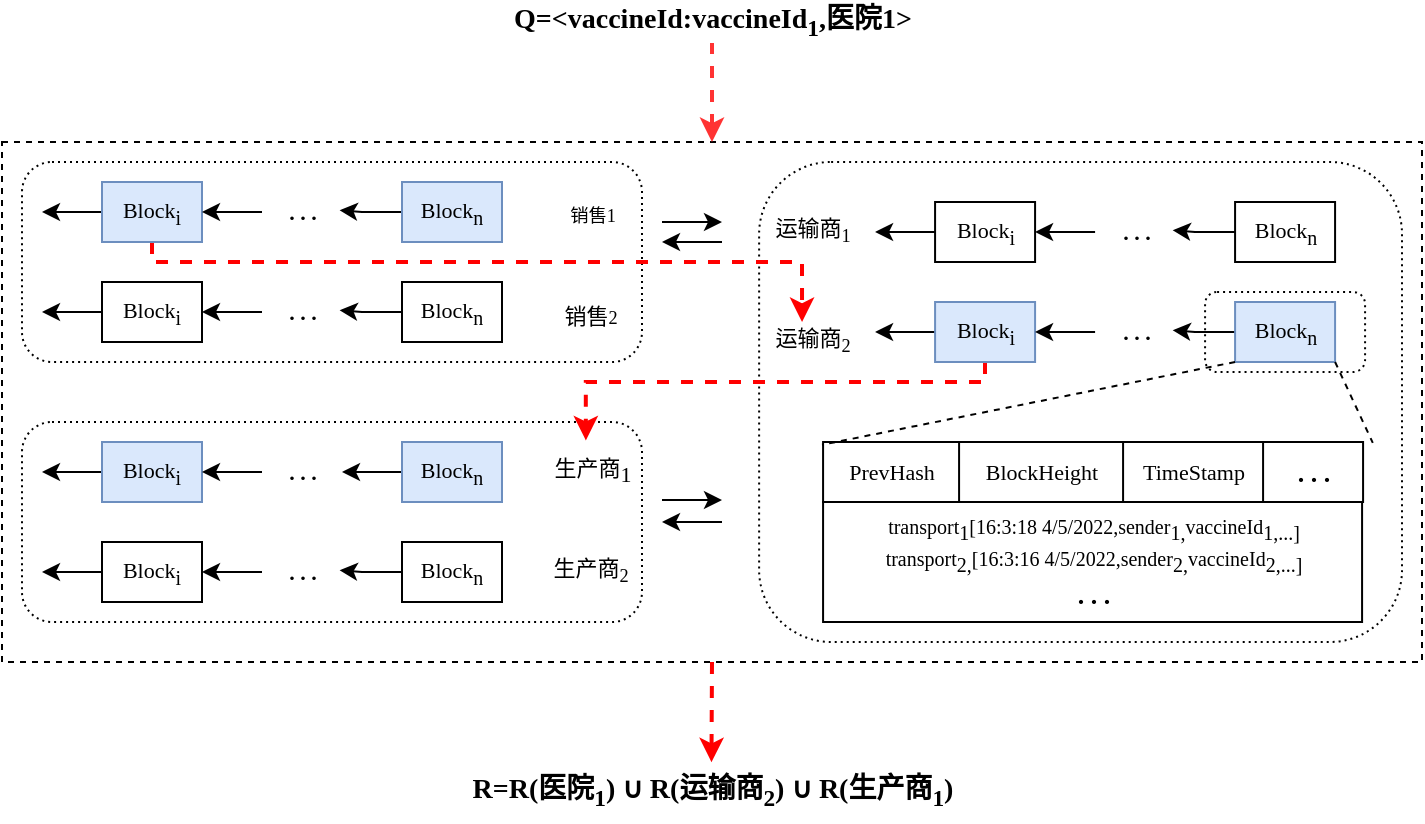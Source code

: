<mxfile version="20.5.3" type="github" pages="6">
  <diagram id="ZU3n9b4aCcOEFEOnBwjy" name="第 6 页">
    <mxGraphModel dx="1205" dy="706" grid="1" gridSize="10" guides="1" tooltips="1" connect="1" arrows="1" fold="1" page="1" pageScale="1" pageWidth="827" pageHeight="1169" math="0" shadow="0">
      <root>
        <mxCell id="0" />
        <mxCell id="1" parent="0" />
        <mxCell id="0Js6Hdy6M7_5GHLx0M2X-13" value="" style="rounded=0;whiteSpace=wrap;html=1;strokeColor=#000000;fillColor=none;dashed=1;" vertex="1" parent="1">
          <mxGeometry x="150" y="120" width="710" height="260" as="geometry" />
        </mxCell>
        <mxCell id="DaTxDR9sbjUL_TMJFFqE-55" value="" style="rounded=1;whiteSpace=wrap;html=1;fontFamily=Times New Roman;fontSize=11;fillColor=none;dashed=1;dashPattern=1 2;" parent="1" vertex="1">
          <mxGeometry x="528.56" y="130" width="321.44" height="240" as="geometry" />
        </mxCell>
        <mxCell id="Ioczy3RnFNxbS4WPxjZf-15" value="" style="rounded=1;whiteSpace=wrap;html=1;dashed=1;dashPattern=1 2;fontFamily=Times New Roman;fontSize=13;fillColor=none;" parent="1" vertex="1">
          <mxGeometry x="751.54" y="195" width="80" height="40" as="geometry" />
        </mxCell>
        <mxCell id="DaTxDR9sbjUL_TMJFFqE-51" value="" style="rounded=1;whiteSpace=wrap;html=1;fontFamily=Times New Roman;fontSize=11;fillColor=none;dashed=1;dashPattern=1 2;" parent="1" vertex="1">
          <mxGeometry x="160" y="130" width="310" height="100" as="geometry" />
        </mxCell>
        <mxCell id="DaTxDR9sbjUL_TMJFFqE-46" value="" style="rounded=1;whiteSpace=wrap;html=1;fontFamily=Times New Roman;fontSize=11;fillColor=none;dashed=1;dashPattern=1 2;" parent="1" vertex="1">
          <mxGeometry x="160" y="260" width="310" height="100" as="geometry" />
        </mxCell>
        <mxCell id="DaTxDR9sbjUL_TMJFFqE-10" style="edgeStyle=orthogonalEdgeStyle;rounded=0;orthogonalLoop=1;jettySize=auto;html=1;fontFamily=Times New Roman;fontSize=11;" parent="1" source="DaTxDR9sbjUL_TMJFFqE-4" edge="1">
          <mxGeometry relative="1" as="geometry">
            <mxPoint x="170" y="285" as="targetPoint" />
          </mxGeometry>
        </mxCell>
        <mxCell id="DaTxDR9sbjUL_TMJFFqE-4" value="&lt;span style=&quot;font-family: &amp;quot;Times New Roman&amp;quot;; font-size: 11px;&quot;&gt;Block&lt;/span&gt;&lt;sub style=&quot;font-family: &amp;quot;Times New Roman&amp;quot;;&quot;&gt;i&lt;/sub&gt;" style="whiteSpace=wrap;html=1;fillColor=#dae8fc;strokeColor=#6c8ebf;" parent="1" vertex="1">
          <mxGeometry x="200" y="270" width="50" height="30" as="geometry" />
        </mxCell>
        <mxCell id="DaTxDR9sbjUL_TMJFFqE-49" style="edgeStyle=orthogonalEdgeStyle;rounded=0;orthogonalLoop=1;jettySize=auto;html=1;fontFamily=Times New Roman;fontSize=11;" parent="1" source="DaTxDR9sbjUL_TMJFFqE-6" target="DaTxDR9sbjUL_TMJFFqE-7" edge="1">
          <mxGeometry relative="1" as="geometry" />
        </mxCell>
        <mxCell id="DaTxDR9sbjUL_TMJFFqE-6" value="&lt;span style=&quot;font-family: &amp;quot;Times New Roman&amp;quot;; font-size: 11px;&quot;&gt;Block&lt;/span&gt;&lt;sub style=&quot;font-family: &amp;quot;Times New Roman&amp;quot;;&quot;&gt;n&lt;/sub&gt;" style="whiteSpace=wrap;html=1;fillColor=#dae8fc;strokeColor=#6c8ebf;" parent="1" vertex="1">
          <mxGeometry x="350" y="270" width="50" height="30" as="geometry" />
        </mxCell>
        <mxCell id="DaTxDR9sbjUL_TMJFFqE-9" style="edgeStyle=orthogonalEdgeStyle;rounded=0;orthogonalLoop=1;jettySize=auto;html=1;entryX=1;entryY=0.5;entryDx=0;entryDy=0;fontFamily=Times New Roman;fontSize=11;" parent="1" source="DaTxDR9sbjUL_TMJFFqE-7" target="DaTxDR9sbjUL_TMJFFqE-4" edge="1">
          <mxGeometry relative="1" as="geometry" />
        </mxCell>
        <mxCell id="DaTxDR9sbjUL_TMJFFqE-7" value="&lt;b&gt;&amp;nbsp;. . .&amp;nbsp;&lt;/b&gt;" style="text;html=1;align=center;verticalAlign=middle;resizable=0;points=[];autosize=1;strokeColor=none;fillColor=none;fontSize=11;fontFamily=Times New Roman;" parent="1" vertex="1">
          <mxGeometry x="280" y="270" width="40" height="30" as="geometry" />
        </mxCell>
        <mxCell id="DaTxDR9sbjUL_TMJFFqE-12" style="edgeStyle=orthogonalEdgeStyle;rounded=0;orthogonalLoop=1;jettySize=auto;html=1;fontFamily=Times New Roman;fontSize=11;" parent="1" source="DaTxDR9sbjUL_TMJFFqE-13" edge="1">
          <mxGeometry relative="1" as="geometry">
            <mxPoint x="170" y="335" as="targetPoint" />
          </mxGeometry>
        </mxCell>
        <mxCell id="DaTxDR9sbjUL_TMJFFqE-13" value="&lt;span style=&quot;font-family: &amp;quot;Times New Roman&amp;quot;; font-size: 11px;&quot;&gt;Block&lt;/span&gt;&lt;sub style=&quot;font-family: &amp;quot;Times New Roman&amp;quot;;&quot;&gt;i&lt;/sub&gt;" style="whiteSpace=wrap;html=1;" parent="1" vertex="1">
          <mxGeometry x="200" y="320" width="50" height="30" as="geometry" />
        </mxCell>
        <mxCell id="DaTxDR9sbjUL_TMJFFqE-14" style="edgeStyle=orthogonalEdgeStyle;rounded=0;orthogonalLoop=1;jettySize=auto;html=1;entryX=0.97;entryY=0.47;entryDx=0;entryDy=0;entryPerimeter=0;fontFamily=Times New Roman;fontSize=11;" parent="1" source="DaTxDR9sbjUL_TMJFFqE-15" target="DaTxDR9sbjUL_TMJFFqE-17" edge="1">
          <mxGeometry relative="1" as="geometry" />
        </mxCell>
        <mxCell id="DaTxDR9sbjUL_TMJFFqE-15" value="&lt;span style=&quot;font-family: &amp;quot;Times New Roman&amp;quot;; font-size: 11px;&quot;&gt;Block&lt;/span&gt;&lt;sub style=&quot;font-family: &amp;quot;Times New Roman&amp;quot;;&quot;&gt;n&lt;/sub&gt;" style="whiteSpace=wrap;html=1;" parent="1" vertex="1">
          <mxGeometry x="350" y="320" width="50" height="30" as="geometry" />
        </mxCell>
        <mxCell id="DaTxDR9sbjUL_TMJFFqE-16" style="edgeStyle=orthogonalEdgeStyle;rounded=0;orthogonalLoop=1;jettySize=auto;html=1;entryX=1;entryY=0.5;entryDx=0;entryDy=0;fontFamily=Times New Roman;fontSize=11;" parent="1" source="DaTxDR9sbjUL_TMJFFqE-17" target="DaTxDR9sbjUL_TMJFFqE-13" edge="1">
          <mxGeometry relative="1" as="geometry" />
        </mxCell>
        <mxCell id="DaTxDR9sbjUL_TMJFFqE-17" value="&lt;b&gt;&amp;nbsp;. . .&amp;nbsp;&lt;/b&gt;" style="text;html=1;align=center;verticalAlign=middle;resizable=0;points=[];autosize=1;strokeColor=none;fillColor=none;fontSize=11;fontFamily=Times New Roman;" parent="1" vertex="1">
          <mxGeometry x="280" y="320" width="40" height="30" as="geometry" />
        </mxCell>
        <mxCell id="DaTxDR9sbjUL_TMJFFqE-19" style="edgeStyle=orthogonalEdgeStyle;rounded=0;orthogonalLoop=1;jettySize=auto;html=1;fontFamily=Times New Roman;fontSize=11;" parent="1" source="DaTxDR9sbjUL_TMJFFqE-20" edge="1">
          <mxGeometry relative="1" as="geometry">
            <mxPoint x="170" y="155" as="targetPoint" />
          </mxGeometry>
        </mxCell>
        <mxCell id="0Js6Hdy6M7_5GHLx0M2X-9" style="edgeStyle=orthogonalEdgeStyle;rounded=0;orthogonalLoop=1;jettySize=auto;html=1;entryX=0.429;entryY=0.167;entryDx=0;entryDy=0;entryPerimeter=0;dashed=1;strokeColor=#FF0000;strokeWidth=2;" edge="1" parent="1" source="DaTxDR9sbjUL_TMJFFqE-20" target="Ny4jDVO5X3eja3VG5ipw-2">
          <mxGeometry relative="1" as="geometry">
            <Array as="points">
              <mxPoint x="225" y="180" />
              <mxPoint x="550" y="180" />
            </Array>
          </mxGeometry>
        </mxCell>
        <mxCell id="DaTxDR9sbjUL_TMJFFqE-20" value="&lt;span style=&quot;font-family: &amp;quot;Times New Roman&amp;quot;; font-size: 11px;&quot;&gt;Block&lt;/span&gt;&lt;sub style=&quot;font-family: &amp;quot;Times New Roman&amp;quot;;&quot;&gt;i&lt;/sub&gt;" style="whiteSpace=wrap;html=1;fillColor=#dae8fc;strokeColor=#6c8ebf;" parent="1" vertex="1">
          <mxGeometry x="200" y="140" width="50" height="30" as="geometry" />
        </mxCell>
        <mxCell id="DaTxDR9sbjUL_TMJFFqE-21" style="edgeStyle=orthogonalEdgeStyle;rounded=0;orthogonalLoop=1;jettySize=auto;html=1;entryX=0.97;entryY=0.47;entryDx=0;entryDy=0;entryPerimeter=0;fontFamily=Times New Roman;fontSize=11;" parent="1" source="DaTxDR9sbjUL_TMJFFqE-22" target="DaTxDR9sbjUL_TMJFFqE-24" edge="1">
          <mxGeometry relative="1" as="geometry" />
        </mxCell>
        <mxCell id="DaTxDR9sbjUL_TMJFFqE-22" value="&lt;span style=&quot;font-family: &amp;quot;Times New Roman&amp;quot;; font-size: 11px;&quot;&gt;Block&lt;/span&gt;&lt;sub style=&quot;font-family: &amp;quot;Times New Roman&amp;quot;;&quot;&gt;n&lt;/sub&gt;" style="whiteSpace=wrap;html=1;fillColor=#dae8fc;strokeColor=#6c8ebf;" parent="1" vertex="1">
          <mxGeometry x="350" y="140" width="50" height="30" as="geometry" />
        </mxCell>
        <mxCell id="DaTxDR9sbjUL_TMJFFqE-23" style="edgeStyle=orthogonalEdgeStyle;rounded=0;orthogonalLoop=1;jettySize=auto;html=1;entryX=1;entryY=0.5;entryDx=0;entryDy=0;fontFamily=Times New Roman;fontSize=11;" parent="1" source="DaTxDR9sbjUL_TMJFFqE-24" target="DaTxDR9sbjUL_TMJFFqE-20" edge="1">
          <mxGeometry relative="1" as="geometry" />
        </mxCell>
        <mxCell id="DaTxDR9sbjUL_TMJFFqE-24" value="&lt;b&gt;&amp;nbsp;. . .&amp;nbsp;&lt;/b&gt;" style="text;html=1;align=center;verticalAlign=middle;resizable=0;points=[];autosize=1;strokeColor=none;fillColor=none;fontSize=11;fontFamily=Times New Roman;" parent="1" vertex="1">
          <mxGeometry x="280" y="140" width="40" height="30" as="geometry" />
        </mxCell>
        <mxCell id="DaTxDR9sbjUL_TMJFFqE-26" style="edgeStyle=orthogonalEdgeStyle;rounded=0;orthogonalLoop=1;jettySize=auto;html=1;fontFamily=Times New Roman;fontSize=11;" parent="1" source="DaTxDR9sbjUL_TMJFFqE-27" edge="1">
          <mxGeometry relative="1" as="geometry">
            <mxPoint x="170" y="205" as="targetPoint" />
          </mxGeometry>
        </mxCell>
        <mxCell id="DaTxDR9sbjUL_TMJFFqE-27" value="&lt;span style=&quot;font-family: &amp;quot;Times New Roman&amp;quot;; font-size: 11px;&quot;&gt;Block&lt;/span&gt;&lt;sub style=&quot;font-family: &amp;quot;Times New Roman&amp;quot;;&quot;&gt;i&lt;/sub&gt;" style="whiteSpace=wrap;html=1;" parent="1" vertex="1">
          <mxGeometry x="200" y="190" width="50" height="30" as="geometry" />
        </mxCell>
        <mxCell id="DaTxDR9sbjUL_TMJFFqE-28" style="edgeStyle=orthogonalEdgeStyle;rounded=0;orthogonalLoop=1;jettySize=auto;html=1;entryX=0.97;entryY=0.47;entryDx=0;entryDy=0;entryPerimeter=0;fontFamily=Times New Roman;fontSize=11;" parent="1" source="DaTxDR9sbjUL_TMJFFqE-29" target="DaTxDR9sbjUL_TMJFFqE-31" edge="1">
          <mxGeometry relative="1" as="geometry" />
        </mxCell>
        <mxCell id="DaTxDR9sbjUL_TMJFFqE-29" value="&lt;span style=&quot;font-family: &amp;quot;Times New Roman&amp;quot;; font-size: 11px;&quot;&gt;Block&lt;/span&gt;&lt;sub style=&quot;font-family: &amp;quot;Times New Roman&amp;quot;;&quot;&gt;n&lt;/sub&gt;" style="whiteSpace=wrap;html=1;" parent="1" vertex="1">
          <mxGeometry x="350" y="190" width="50" height="30" as="geometry" />
        </mxCell>
        <mxCell id="DaTxDR9sbjUL_TMJFFqE-30" style="edgeStyle=orthogonalEdgeStyle;rounded=0;orthogonalLoop=1;jettySize=auto;html=1;entryX=1;entryY=0.5;entryDx=0;entryDy=0;fontFamily=Times New Roman;fontSize=11;" parent="1" source="DaTxDR9sbjUL_TMJFFqE-31" target="DaTxDR9sbjUL_TMJFFqE-27" edge="1">
          <mxGeometry relative="1" as="geometry" />
        </mxCell>
        <mxCell id="DaTxDR9sbjUL_TMJFFqE-31" value="&lt;b&gt;&amp;nbsp;. . .&amp;nbsp;&lt;/b&gt;" style="text;html=1;align=center;verticalAlign=middle;resizable=0;points=[];autosize=1;strokeColor=none;fillColor=none;fontSize=11;fontFamily=Times New Roman;" parent="1" vertex="1">
          <mxGeometry x="280" y="190" width="40" height="30" as="geometry" />
        </mxCell>
        <mxCell id="DaTxDR9sbjUL_TMJFFqE-33" style="edgeStyle=orthogonalEdgeStyle;rounded=0;orthogonalLoop=1;jettySize=auto;html=1;fontFamily=Times New Roman;fontSize=11;" parent="1" source="DaTxDR9sbjUL_TMJFFqE-34" edge="1">
          <mxGeometry relative="1" as="geometry">
            <mxPoint x="586.54" y="165" as="targetPoint" />
          </mxGeometry>
        </mxCell>
        <mxCell id="DaTxDR9sbjUL_TMJFFqE-34" value="&lt;span style=&quot;font-family: &amp;quot;Times New Roman&amp;quot;; font-size: 11px;&quot;&gt;Block&lt;/span&gt;&lt;sub style=&quot;font-family: &amp;quot;Times New Roman&amp;quot;;&quot;&gt;i&lt;/sub&gt;" style="whiteSpace=wrap;html=1;" parent="1" vertex="1">
          <mxGeometry x="616.54" y="150" width="50" height="30" as="geometry" />
        </mxCell>
        <mxCell id="DaTxDR9sbjUL_TMJFFqE-35" style="edgeStyle=orthogonalEdgeStyle;rounded=0;orthogonalLoop=1;jettySize=auto;html=1;entryX=0.97;entryY=0.47;entryDx=0;entryDy=0;entryPerimeter=0;fontFamily=Times New Roman;fontSize=11;" parent="1" source="DaTxDR9sbjUL_TMJFFqE-36" target="DaTxDR9sbjUL_TMJFFqE-38" edge="1">
          <mxGeometry relative="1" as="geometry" />
        </mxCell>
        <mxCell id="DaTxDR9sbjUL_TMJFFqE-36" value="&lt;span style=&quot;font-family: &amp;quot;Times New Roman&amp;quot;; font-size: 11px;&quot;&gt;Block&lt;/span&gt;&lt;sub style=&quot;font-family: &amp;quot;Times New Roman&amp;quot;;&quot;&gt;n&lt;/sub&gt;" style="whiteSpace=wrap;html=1;" parent="1" vertex="1">
          <mxGeometry x="766.54" y="150" width="50" height="30" as="geometry" />
        </mxCell>
        <mxCell id="DaTxDR9sbjUL_TMJFFqE-37" style="edgeStyle=orthogonalEdgeStyle;rounded=0;orthogonalLoop=1;jettySize=auto;html=1;entryX=1;entryY=0.5;entryDx=0;entryDy=0;fontFamily=Times New Roman;fontSize=11;" parent="1" source="DaTxDR9sbjUL_TMJFFqE-38" target="DaTxDR9sbjUL_TMJFFqE-34" edge="1">
          <mxGeometry relative="1" as="geometry" />
        </mxCell>
        <mxCell id="DaTxDR9sbjUL_TMJFFqE-38" value="&lt;b&gt;&amp;nbsp;. . .&amp;nbsp;&lt;/b&gt;" style="text;html=1;align=center;verticalAlign=middle;resizable=0;points=[];autosize=1;strokeColor=none;fillColor=none;fontSize=11;fontFamily=Times New Roman;" parent="1" vertex="1">
          <mxGeometry x="696.54" y="150" width="40" height="30" as="geometry" />
        </mxCell>
        <mxCell id="DaTxDR9sbjUL_TMJFFqE-40" style="edgeStyle=orthogonalEdgeStyle;rounded=0;orthogonalLoop=1;jettySize=auto;html=1;fontFamily=Times New Roman;fontSize=11;" parent="1" source="DaTxDR9sbjUL_TMJFFqE-41" edge="1">
          <mxGeometry relative="1" as="geometry">
            <mxPoint x="586.54" y="215" as="targetPoint" />
          </mxGeometry>
        </mxCell>
        <mxCell id="0Js6Hdy6M7_5GHLx0M2X-7" style="edgeStyle=orthogonalEdgeStyle;rounded=0;orthogonalLoop=1;jettySize=auto;html=1;entryX=0.456;entryY=-0.027;entryDx=0;entryDy=0;entryPerimeter=0;strokeColor=#FF0000;dashed=1;strokeWidth=2;" edge="1" parent="1" source="DaTxDR9sbjUL_TMJFFqE-41" target="DaTxDR9sbjUL_TMJFFqE-47">
          <mxGeometry relative="1" as="geometry">
            <Array as="points">
              <mxPoint x="642" y="240" />
              <mxPoint x="442" y="240" />
            </Array>
          </mxGeometry>
        </mxCell>
        <mxCell id="DaTxDR9sbjUL_TMJFFqE-41" value="&lt;span style=&quot;font-family: &amp;quot;Times New Roman&amp;quot;; font-size: 11px;&quot;&gt;Block&lt;/span&gt;&lt;sub style=&quot;font-family: &amp;quot;Times New Roman&amp;quot;;&quot;&gt;i&lt;/sub&gt;" style="whiteSpace=wrap;html=1;fillColor=#dae8fc;strokeColor=#6c8ebf;" parent="1" vertex="1">
          <mxGeometry x="616.54" y="200" width="50" height="30" as="geometry" />
        </mxCell>
        <mxCell id="DaTxDR9sbjUL_TMJFFqE-42" style="edgeStyle=orthogonalEdgeStyle;rounded=0;orthogonalLoop=1;jettySize=auto;html=1;entryX=0.97;entryY=0.47;entryDx=0;entryDy=0;entryPerimeter=0;fontFamily=Times New Roman;fontSize=11;" parent="1" source="DaTxDR9sbjUL_TMJFFqE-43" target="DaTxDR9sbjUL_TMJFFqE-45" edge="1">
          <mxGeometry relative="1" as="geometry" />
        </mxCell>
        <mxCell id="DaTxDR9sbjUL_TMJFFqE-43" value="&lt;span style=&quot;font-family: &amp;quot;Times New Roman&amp;quot;; font-size: 11px;&quot;&gt;Block&lt;/span&gt;&lt;sub style=&quot;font-family: &amp;quot;Times New Roman&amp;quot;;&quot;&gt;n&lt;/sub&gt;" style="whiteSpace=wrap;html=1;fillColor=#dae8fc;strokeColor=#6c8ebf;" parent="1" vertex="1">
          <mxGeometry x="766.54" y="200" width="50" height="30" as="geometry" />
        </mxCell>
        <mxCell id="DaTxDR9sbjUL_TMJFFqE-44" style="edgeStyle=orthogonalEdgeStyle;rounded=0;orthogonalLoop=1;jettySize=auto;html=1;entryX=1;entryY=0.5;entryDx=0;entryDy=0;fontFamily=Times New Roman;fontSize=11;" parent="1" source="DaTxDR9sbjUL_TMJFFqE-45" target="DaTxDR9sbjUL_TMJFFqE-41" edge="1">
          <mxGeometry relative="1" as="geometry" />
        </mxCell>
        <mxCell id="DaTxDR9sbjUL_TMJFFqE-45" value="&lt;b&gt;&amp;nbsp;. . .&amp;nbsp;&lt;/b&gt;" style="text;html=1;align=center;verticalAlign=middle;resizable=0;points=[];autosize=1;strokeColor=none;fillColor=none;fontSize=11;fontFamily=Times New Roman;" parent="1" vertex="1">
          <mxGeometry x="696.54" y="200" width="40" height="30" as="geometry" />
        </mxCell>
        <mxCell id="DaTxDR9sbjUL_TMJFFqE-47" value="&lt;font style=&quot;font-size: 11px;&quot;&gt;生产商&lt;sub style=&quot;font-size: 11px;&quot;&gt;1&lt;/sub&gt;&lt;/font&gt;" style="text;html=1;align=center;verticalAlign=middle;resizable=0;points=[];autosize=1;strokeColor=none;fillColor=none;fontSize=11;fontFamily=Times New Roman;" parent="1" vertex="1">
          <mxGeometry x="410" y="270" width="70" height="30" as="geometry" />
        </mxCell>
        <mxCell id="DaTxDR9sbjUL_TMJFFqE-50" value="生产商&lt;sub&gt;2&lt;/sub&gt;" style="text;html=1;align=center;verticalAlign=middle;resizable=0;points=[];autosize=1;strokeColor=none;fillColor=none;fontSize=11;fontFamily=Times New Roman;" parent="1" vertex="1">
          <mxGeometry x="409" y="320" width="70" height="30" as="geometry" />
        </mxCell>
        <mxCell id="DaTxDR9sbjUL_TMJFFqE-52" value="&lt;sub&gt;销售1&lt;/sub&gt;" style="text;html=1;align=center;verticalAlign=middle;resizable=0;points=[];autosize=1;strokeColor=none;fillColor=none;fontSize=11;fontFamily=Times New Roman;" parent="1" vertex="1">
          <mxGeometry x="420" y="140" width="50" height="30" as="geometry" />
        </mxCell>
        <mxCell id="DaTxDR9sbjUL_TMJFFqE-53" value="&lt;sub&gt;&lt;span style=&quot;font-size: 11px;&quot;&gt;销售&lt;/span&gt;2&lt;/sub&gt;" style="text;html=1;align=center;verticalAlign=middle;resizable=0;points=[];autosize=1;strokeColor=none;fillColor=none;fontSize=11;fontFamily=Times New Roman;" parent="1" vertex="1">
          <mxGeometry x="419" y="190" width="50" height="30" as="geometry" />
        </mxCell>
        <mxCell id="Ioczy3RnFNxbS4WPxjZf-2" value="" style="shape=table;startSize=0;container=1;collapsible=0;childLayout=tableLayout;rounded=1;labelBorderColor=#FFFFFF;fontFamily=Times New Roman;fontSize=11;" parent="1" vertex="1">
          <mxGeometry x="560.54" y="270" width="270" height="30" as="geometry" />
        </mxCell>
        <mxCell id="Ioczy3RnFNxbS4WPxjZf-3" value="" style="shape=tableRow;horizontal=0;startSize=0;swimlaneHead=0;swimlaneBody=0;top=0;left=0;bottom=0;right=0;collapsible=0;dropTarget=0;fillColor=none;points=[[0,0.5],[1,0.5]];portConstraint=eastwest;rounded=1;dashed=1;labelBorderColor=#FFFFFF;fontFamily=Times New Roman;fontSize=11;" parent="Ioczy3RnFNxbS4WPxjZf-2" vertex="1">
          <mxGeometry width="270" height="30" as="geometry" />
        </mxCell>
        <mxCell id="Ioczy3RnFNxbS4WPxjZf-4" value="PrevHash" style="shape=partialRectangle;html=1;whiteSpace=wrap;connectable=0;overflow=hidden;fillColor=none;top=0;left=0;bottom=0;right=0;pointerEvents=1;rounded=1;dashed=1;labelBorderColor=#FFFFFF;fontFamily=Times New Roman;fontSize=11;" parent="Ioczy3RnFNxbS4WPxjZf-3" vertex="1">
          <mxGeometry width="68" height="30" as="geometry">
            <mxRectangle width="68" height="30" as="alternateBounds" />
          </mxGeometry>
        </mxCell>
        <mxCell id="Ioczy3RnFNxbS4WPxjZf-5" value="BlockHeight" style="shape=partialRectangle;html=1;whiteSpace=wrap;connectable=0;overflow=hidden;fillColor=none;top=0;left=0;bottom=0;right=0;pointerEvents=1;rounded=1;dashed=1;labelBorderColor=#FFFFFF;fontFamily=Times New Roman;fontSize=11;" parent="Ioczy3RnFNxbS4WPxjZf-3" vertex="1">
          <mxGeometry x="68" width="82" height="30" as="geometry">
            <mxRectangle width="82" height="30" as="alternateBounds" />
          </mxGeometry>
        </mxCell>
        <mxCell id="Ioczy3RnFNxbS4WPxjZf-6" value="TimeStamp" style="shape=partialRectangle;html=1;whiteSpace=wrap;connectable=0;overflow=hidden;fillColor=none;top=0;left=0;bottom=0;right=0;pointerEvents=1;rounded=1;dashed=1;labelBorderColor=#FFFFFF;fontFamily=Times New Roman;fontSize=11;" parent="Ioczy3RnFNxbS4WPxjZf-3" vertex="1">
          <mxGeometry x="150" width="70" height="30" as="geometry">
            <mxRectangle width="70" height="30" as="alternateBounds" />
          </mxGeometry>
        </mxCell>
        <mxCell id="Ioczy3RnFNxbS4WPxjZf-7" value="&lt;b&gt;&lt;font style=&quot;font-size: 13px;&quot;&gt;. . .&lt;/font&gt;&lt;/b&gt;" style="shape=partialRectangle;html=1;whiteSpace=wrap;connectable=0;overflow=hidden;fillColor=none;top=0;left=0;bottom=0;right=0;pointerEvents=1;rounded=1;dashed=1;labelBorderColor=#FFFFFF;fontFamily=Times New Roman;fontSize=11;" parent="Ioczy3RnFNxbS4WPxjZf-3" vertex="1">
          <mxGeometry x="220" width="50" height="30" as="geometry">
            <mxRectangle width="50" height="30" as="alternateBounds" />
          </mxGeometry>
        </mxCell>
        <mxCell id="Ioczy3RnFNxbS4WPxjZf-8" value="" style="shape=table;startSize=0;container=1;collapsible=0;childLayout=tableLayout;rounded=1;labelBorderColor=#FFFFFF;fontFamily=Times New Roman;fontSize=11;" parent="1" vertex="1">
          <mxGeometry x="560.54" y="300" width="269.5" height="60" as="geometry" />
        </mxCell>
        <mxCell id="Ioczy3RnFNxbS4WPxjZf-9" value="" style="shape=tableRow;horizontal=0;startSize=0;swimlaneHead=0;swimlaneBody=0;top=0;left=0;bottom=0;right=0;collapsible=0;dropTarget=0;fillColor=none;points=[[0,0.5],[1,0.5]];portConstraint=eastwest;rounded=1;labelBorderColor=#FFFFFF;fontFamily=Times New Roman;fontSize=11;" parent="Ioczy3RnFNxbS4WPxjZf-8" vertex="1">
          <mxGeometry width="269.5" height="60" as="geometry" />
        </mxCell>
        <mxCell id="Ioczy3RnFNxbS4WPxjZf-10" value="&lt;span style=&quot;font-size: 10px;&quot;&gt;transport&lt;/span&gt;&lt;sub style=&quot;font-size: 10px;&quot;&gt;1&lt;/sub&gt;&lt;span style=&quot;font-size: 10px;&quot;&gt;[&lt;/span&gt;&lt;span style=&quot;font-size: 10px;&quot;&gt;16:3:18&amp;nbsp;&lt;/span&gt;&lt;span style=&quot;font-size: 10px;&quot;&gt;4/5/2022,&lt;/span&gt;&lt;span style=&quot;font-size: 10px;&quot;&gt;sender&lt;/span&gt;&lt;sub style=&quot;font-size: 10px;&quot;&gt;1,&lt;/sub&gt;&lt;span style=&quot;font-size: 10px;&quot;&gt;vaccineId&lt;/span&gt;&lt;sub style=&quot;font-size: 10px;&quot;&gt;1,...]&lt;br&gt;&lt;/sub&gt;&lt;span style=&quot;font-size: 10px;&quot;&gt;transport&lt;/span&gt;&lt;sub style=&quot;font-size: 10px;&quot;&gt;2,&lt;/sub&gt;&lt;span style=&quot;font-size: 10px;&quot;&gt;[&lt;/span&gt;&lt;span style=&quot;font-size: 10px;&quot;&gt;16:3:16&amp;nbsp;&lt;/span&gt;&lt;span style=&quot;font-size: 10px;&quot;&gt;4/5/2022,&lt;/span&gt;&lt;span style=&quot;font-size: 10px;&quot;&gt;sender&lt;/span&gt;&lt;sub style=&quot;font-size: 10px;&quot;&gt;2,&lt;/sub&gt;&lt;span style=&quot;font-size: 10px;&quot;&gt;vaccineId&lt;/span&gt;&lt;sub style=&quot;font-size: 10px;&quot;&gt;2,...]&lt;br&gt;&lt;/sub&gt;&lt;sub style=&quot;&quot;&gt;&lt;b style=&quot;&quot;&gt;&lt;font style=&quot;font-size: 13px;&quot;&gt;. . .&lt;/font&gt;&lt;/b&gt;&lt;br&gt;&lt;/sub&gt;" style="shape=partialRectangle;html=1;whiteSpace=wrap;connectable=0;overflow=hidden;fillColor=none;top=0;left=0;bottom=0;right=0;pointerEvents=1;rounded=1;labelBorderColor=#FFFFFF;fontFamily=Times New Roman;fontSize=11;" parent="Ioczy3RnFNxbS4WPxjZf-9" vertex="1">
          <mxGeometry width="270" height="60" as="geometry">
            <mxRectangle width="270" height="60" as="alternateBounds" />
          </mxGeometry>
        </mxCell>
        <mxCell id="Ioczy3RnFNxbS4WPxjZf-16" style="edgeStyle=none;rounded=0;orthogonalLoop=1;jettySize=auto;html=1;entryX=-0.002;entryY=0.046;entryDx=0;entryDy=0;entryPerimeter=0;dashed=1;strokeColor=#000000;fontFamily=Times New Roman;fontSize=13;endArrow=none;endFill=0;exitX=0;exitY=1;exitDx=0;exitDy=0;" parent="1" source="DaTxDR9sbjUL_TMJFFqE-43" target="Ioczy3RnFNxbS4WPxjZf-3" edge="1">
          <mxGeometry relative="1" as="geometry" />
        </mxCell>
        <mxCell id="Ioczy3RnFNxbS4WPxjZf-17" style="edgeStyle=none;rounded=0;orthogonalLoop=1;jettySize=auto;html=1;entryX=1.018;entryY=0.015;entryDx=0;entryDy=0;entryPerimeter=0;dashed=1;strokeColor=#000000;fontFamily=Times New Roman;fontSize=13;exitX=1;exitY=1;exitDx=0;exitDy=0;endArrow=none;endFill=0;" parent="1" source="DaTxDR9sbjUL_TMJFFqE-43" target="Ioczy3RnFNxbS4WPxjZf-3" edge="1">
          <mxGeometry relative="1" as="geometry" />
        </mxCell>
        <mxCell id="Ioczy3RnFNxbS4WPxjZf-19" value="" style="endArrow=classic;html=1;rounded=0;strokeColor=#000000;fontFamily=Times New Roman;fontSize=13;fontColor=#000000;" parent="1" edge="1">
          <mxGeometry width="50" height="50" relative="1" as="geometry">
            <mxPoint x="480" y="299" as="sourcePoint" />
            <mxPoint x="510" y="299" as="targetPoint" />
          </mxGeometry>
        </mxCell>
        <mxCell id="Ioczy3RnFNxbS4WPxjZf-21" value="" style="endArrow=classic;html=1;rounded=0;strokeColor=#000000;fontFamily=Times New Roman;fontSize=13;fontColor=#000000;" parent="1" edge="1">
          <mxGeometry width="50" height="50" relative="1" as="geometry">
            <mxPoint x="510" y="310" as="sourcePoint" />
            <mxPoint x="480" y="310" as="targetPoint" />
          </mxGeometry>
        </mxCell>
        <mxCell id="Ny4jDVO5X3eja3VG5ipw-2" value="运输商&lt;sub&gt;2&lt;/sub&gt;" style="text;html=1;align=center;verticalAlign=middle;resizable=0;points=[];autosize=1;strokeColor=none;fillColor=none;fontSize=11;fontFamily=Times New Roman;" parent="1" vertex="1">
          <mxGeometry x="520" y="205" width="70" height="30" as="geometry" />
        </mxCell>
        <mxCell id="Ny4jDVO5X3eja3VG5ipw-4" value="运输商&lt;sub&gt;1&lt;/sub&gt;" style="text;html=1;align=center;verticalAlign=middle;resizable=0;points=[];autosize=1;strokeColor=none;fillColor=none;fontSize=11;fontFamily=Times New Roman;" parent="1" vertex="1">
          <mxGeometry x="520" y="150" width="70" height="30" as="geometry" />
        </mxCell>
        <mxCell id="Ny4jDVO5X3eja3VG5ipw-8" value="" style="endArrow=classic;html=1;rounded=0;strokeColor=#000000;fontFamily=Times New Roman;fontSize=13;fontColor=#000000;" parent="1" edge="1">
          <mxGeometry width="50" height="50" relative="1" as="geometry">
            <mxPoint x="480" y="160" as="sourcePoint" />
            <mxPoint x="510" y="160" as="targetPoint" />
          </mxGeometry>
        </mxCell>
        <mxCell id="Ny4jDVO5X3eja3VG5ipw-9" value="" style="endArrow=classic;html=1;rounded=0;strokeColor=#000000;fontFamily=Times New Roman;fontSize=13;fontColor=#000000;" parent="1" edge="1">
          <mxGeometry width="50" height="50" relative="1" as="geometry">
            <mxPoint x="510" y="170" as="sourcePoint" />
            <mxPoint x="480" y="170" as="targetPoint" />
          </mxGeometry>
        </mxCell>
        <mxCell id="Ny4jDVO5X3eja3VG5ipw-15" value="" style="endArrow=classic;html=1;rounded=0;dashed=1;strokeColor=#FF3333;strokeWidth=2;fontFamily=Times New Roman;fontSize=11;fontColor=#000000;exitX=0.5;exitY=1;exitDx=0;exitDy=0;entryX=0.5;entryY=0;entryDx=0;entryDy=0;" parent="1" source="Ny4jDVO5X3eja3VG5ipw-17" target="0Js6Hdy6M7_5GHLx0M2X-13" edge="1">
          <mxGeometry width="50" height="50" relative="1" as="geometry">
            <mxPoint x="445" y="70" as="sourcePoint" />
            <mxPoint x="530" y="180" as="targetPoint" />
          </mxGeometry>
        </mxCell>
        <mxCell id="Ny4jDVO5X3eja3VG5ipw-17" value="&lt;b style=&quot;font-size: 14px;&quot;&gt;Q=&amp;lt;&lt;span style=&quot;&quot;&gt;vaccineId:&lt;/span&gt;&lt;span style=&quot;&quot;&gt;vaccineId&lt;/span&gt;&lt;sub style=&quot;&quot;&gt;1&lt;/sub&gt;,医院1&amp;gt;&lt;/b&gt;" style="rounded=0;whiteSpace=wrap;html=1;labelBackgroundColor=#null;strokeColor=#FFFFFF;fontFamily=Times New Roman;fontSize=11;fontColor=#000000;fillColor=default;" parent="1" vertex="1">
          <mxGeometry x="402.5" y="50" width="205" height="20" as="geometry" />
        </mxCell>
        <mxCell id="0Js6Hdy6M7_5GHLx0M2X-2" value="&lt;b style=&quot;font-size: 14px;&quot;&gt;&lt;span style=&quot;font-family: &amp;quot;Times New Roman&amp;quot;;&quot;&gt;R=R(医院&lt;sub&gt;1&lt;/sub&gt;)&amp;nbsp;&lt;/span&gt;&lt;span style=&quot;font-family: &amp;quot;Times New Roman&amp;quot;;&quot;&gt;∪&amp;nbsp;&lt;/span&gt;&lt;span style=&quot;font-family: &amp;quot;Times New Roman&amp;quot;;&quot;&gt;R(运输商&lt;sub&gt;2&lt;/sub&gt;)&amp;nbsp;∪ R(生产商&lt;sub&gt;1&lt;/sub&gt;)&lt;/span&gt;&lt;/b&gt;" style="text;html=1;align=center;verticalAlign=middle;resizable=0;points=[];autosize=1;strokeColor=none;fillColor=default;" vertex="1" parent="1">
          <mxGeometry x="370" y="430" width="270" height="30" as="geometry" />
        </mxCell>
        <mxCell id="0Js6Hdy6M7_5GHLx0M2X-11" value="" style="endArrow=classic;html=1;rounded=0;dashed=1;strokeColor=#FF0000;strokeWidth=2;exitX=0.5;exitY=1;exitDx=0;exitDy=0;entryX=0.499;entryY=0.003;entryDx=0;entryDy=0;entryPerimeter=0;" edge="1" parent="1" source="0Js6Hdy6M7_5GHLx0M2X-13" target="0Js6Hdy6M7_5GHLx0M2X-2">
          <mxGeometry width="50" height="50" relative="1" as="geometry">
            <mxPoint x="450" y="380" as="sourcePoint" />
            <mxPoint x="450" y="420" as="targetPoint" />
          </mxGeometry>
        </mxCell>
      </root>
    </mxGraphModel>
  </diagram>
  <diagram id="EEWwwwGxgyMunJMrgCb3" name="第 1 页">
    <mxGraphModel dx="1523" dy="422" grid="1" gridSize="10" guides="1" tooltips="1" connect="1" arrows="1" fold="1" page="1" pageScale="1" pageWidth="827" pageHeight="1169" math="0" shadow="0">
      <root>
        <mxCell id="0" />
        <mxCell id="1" parent="0" />
        <mxCell id="hYyxx5VwHNjvZ7O9xcxA-119" value="" style="rounded=1;whiteSpace=wrap;html=1;labelBorderColor=#FFFFFF;fontFamily=Times New Roman;fontSize=11;textOpacity=70;dashed=1;dashPattern=1 2;fillColor=none;" parent="1" vertex="1">
          <mxGeometry x="-525.5" y="452.5" width="75.5" height="45" as="geometry" />
        </mxCell>
        <mxCell id="hYyxx5VwHNjvZ7O9xcxA-84" value="" style="shape=table;startSize=0;container=1;collapsible=0;childLayout=tableLayout;fontSize=10;fontFamily=Times New Roman;rounded=1;" parent="1" vertex="1">
          <mxGeometry x="-691" y="670" width="400" height="60" as="geometry" />
        </mxCell>
        <mxCell id="hYyxx5VwHNjvZ7O9xcxA-85" value="" style="shape=tableRow;horizontal=0;startSize=0;swimlaneHead=0;swimlaneBody=0;top=0;left=0;bottom=0;right=0;collapsible=0;dropTarget=0;fillColor=none;points=[[0,0.5],[1,0.5]];portConstraint=eastwest;rounded=1;" parent="hYyxx5VwHNjvZ7O9xcxA-84" vertex="1">
          <mxGeometry width="400" height="30" as="geometry" />
        </mxCell>
        <mxCell id="hYyxx5VwHNjvZ7O9xcxA-86" value="&lt;span style=&quot;font-size: 10px;&quot; lang=&quot;EN-US&quot;&gt;transport&lt;/span&gt;" style="shape=partialRectangle;html=1;whiteSpace=wrap;connectable=0;overflow=hidden;fillColor=#f8cecc;top=0;left=0;bottom=0;right=0;pointerEvents=1;fontSize=10;fontFamily=Times New Roman;rounded=1;strokeColor=#b85450;" parent="hYyxx5VwHNjvZ7O9xcxA-85" vertex="1">
          <mxGeometry width="50" height="30" as="geometry">
            <mxRectangle width="50" height="30" as="alternateBounds" />
          </mxGeometry>
        </mxCell>
        <mxCell id="hYyxx5VwHNjvZ7O9xcxA-87" value="Ts" style="shape=partialRectangle;html=1;whiteSpace=wrap;connectable=0;overflow=hidden;fillColor=none;top=0;left=0;bottom=0;right=0;pointerEvents=1;fontSize=10;fontFamily=Times New Roman;rounded=1;" parent="hYyxx5VwHNjvZ7O9xcxA-85" vertex="1">
          <mxGeometry x="50" width="50" height="30" as="geometry">
            <mxRectangle width="50" height="30" as="alternateBounds" />
          </mxGeometry>
        </mxCell>
        <mxCell id="hYyxx5VwHNjvZ7O9xcxA-88" value="SendID" style="shape=partialRectangle;html=1;whiteSpace=wrap;connectable=0;overflow=hidden;fillColor=none;top=0;left=0;bottom=0;right=0;pointerEvents=1;fontSize=10;fontFamily=Times New Roman;rounded=1;" parent="hYyxx5VwHNjvZ7O9xcxA-85" vertex="1">
          <mxGeometry x="100" width="50" height="30" as="geometry">
            <mxRectangle width="50" height="30" as="alternateBounds" />
          </mxGeometry>
        </mxCell>
        <mxCell id="hYyxx5VwHNjvZ7O9xcxA-89" value="&lt;span style=&quot;font-size: 10px;&quot;&gt;vaccineId&lt;/span&gt;" style="shape=partialRectangle;html=1;whiteSpace=wrap;connectable=0;overflow=hidden;fillColor=none;top=0;left=0;bottom=0;right=0;pointerEvents=1;fontSize=10;fontFamily=Times New Roman;rounded=1;" parent="hYyxx5VwHNjvZ7O9xcxA-85" vertex="1">
          <mxGeometry x="150" width="60" height="30" as="geometry">
            <mxRectangle width="60" height="30" as="alternateBounds" />
          </mxGeometry>
        </mxCell>
        <mxCell id="hYyxx5VwHNjvZ7O9xcxA-90" value="&lt;span style=&quot;font-size: 10px;&quot; lang=&quot;EN-US&quot;&gt;hospital&lt;/span&gt;" style="shape=partialRectangle;html=1;whiteSpace=wrap;connectable=0;overflow=hidden;fillColor=none;top=0;left=0;bottom=0;right=0;pointerEvents=1;fontSize=10;fontFamily=Times New Roman;rounded=1;" parent="hYyxx5VwHNjvZ7O9xcxA-85" vertex="1">
          <mxGeometry x="210" width="50" height="30" as="geometry">
            <mxRectangle width="50" height="30" as="alternateBounds" />
          </mxGeometry>
        </mxCell>
        <mxCell id="hYyxx5VwHNjvZ7O9xcxA-91" value="&lt;font style=&quot;font-size: 11px;&quot; face=&quot;Times New Roman&quot;&gt;temp&lt;/font&gt;" style="shape=partialRectangle;html=1;whiteSpace=wrap;connectable=0;overflow=hidden;fillColor=none;top=0;left=0;bottom=0;right=0;pointerEvents=1;rounded=1;" parent="hYyxx5VwHNjvZ7O9xcxA-85" vertex="1">
          <mxGeometry x="260" width="40" height="30" as="geometry">
            <mxRectangle width="40" height="30" as="alternateBounds" />
          </mxGeometry>
        </mxCell>
        <mxCell id="hYyxx5VwHNjvZ7O9xcxA-92" value="&lt;font face=&quot;Times New Roman&quot;&gt;vehicle&lt;/font&gt;" style="shape=partialRectangle;html=1;whiteSpace=wrap;connectable=0;overflow=hidden;fillColor=none;top=0;left=0;bottom=0;right=0;pointerEvents=1;rounded=1;" parent="hYyxx5VwHNjvZ7O9xcxA-85" vertex="1">
          <mxGeometry x="300" width="50" height="30" as="geometry">
            <mxRectangle width="50" height="30" as="alternateBounds" />
          </mxGeometry>
        </mxCell>
        <mxCell id="hYyxx5VwHNjvZ7O9xcxA-93" value="&lt;b&gt;. . .&lt;/b&gt;" style="shape=partialRectangle;html=1;whiteSpace=wrap;connectable=0;overflow=hidden;fillColor=none;top=0;left=0;bottom=0;right=0;pointerEvents=1;rounded=1;" parent="hYyxx5VwHNjvZ7O9xcxA-85" vertex="1">
          <mxGeometry x="350" width="50" height="30" as="geometry">
            <mxRectangle width="50" height="30" as="alternateBounds" />
          </mxGeometry>
        </mxCell>
        <mxCell id="hYyxx5VwHNjvZ7O9xcxA-141" value="" style="shape=tableRow;horizontal=0;startSize=0;swimlaneHead=0;swimlaneBody=0;top=0;left=0;bottom=0;right=0;collapsible=0;dropTarget=0;fillColor=none;points=[[0,0.5],[1,0.5]];portConstraint=eastwest;fontSize=11;rounded=1;" parent="hYyxx5VwHNjvZ7O9xcxA-84" vertex="1">
          <mxGeometry y="30" width="400" height="30" as="geometry" />
        </mxCell>
        <mxCell id="hYyxx5VwHNjvZ7O9xcxA-142" value="&lt;font style=&quot;font-size: 10px;&quot;&gt;&lt;span style=&quot;font-size: 10px;&quot; lang=&quot;EN-US&quot;&gt;transport&lt;sub&gt;1&lt;/sub&gt;&lt;/span&gt;&lt;br style=&quot;font-size: 10px;&quot;&gt;&lt;/font&gt;" style="shape=partialRectangle;html=1;whiteSpace=wrap;connectable=0;overflow=hidden;fillColor=#f8cecc;top=0;left=0;bottom=0;right=0;pointerEvents=1;fontSize=10;fontFamily=Times New Roman;rounded=1;strokeColor=#000000;" parent="hYyxx5VwHNjvZ7O9xcxA-141" vertex="1">
          <mxGeometry width="50" height="30" as="geometry">
            <mxRectangle width="50" height="30" as="alternateBounds" />
          </mxGeometry>
        </mxCell>
        <mxCell id="hYyxx5VwHNjvZ7O9xcxA-143" value="16:3:18&lt;br style=&quot;font-size: 10px;&quot;&gt;4/5/2022" style="shape=partialRectangle;html=1;whiteSpace=wrap;connectable=0;overflow=hidden;fillColor=none;top=0;left=0;bottom=0;right=0;pointerEvents=1;fontSize=10;fontFamily=Times New Roman;rounded=1;" parent="hYyxx5VwHNjvZ7O9xcxA-141" vertex="1">
          <mxGeometry x="50" width="50" height="30" as="geometry">
            <mxRectangle width="50" height="30" as="alternateBounds" />
          </mxGeometry>
        </mxCell>
        <mxCell id="hYyxx5VwHNjvZ7O9xcxA-144" value="sender&lt;sub style=&quot;font-size: 10px;&quot;&gt;1&lt;/sub&gt;" style="shape=partialRectangle;html=1;whiteSpace=wrap;connectable=0;overflow=hidden;fillColor=none;top=0;left=0;bottom=0;right=0;pointerEvents=1;fontSize=10;fontFamily=Times New Roman;rounded=1;" parent="hYyxx5VwHNjvZ7O9xcxA-141" vertex="1">
          <mxGeometry x="100" width="50" height="30" as="geometry">
            <mxRectangle width="50" height="30" as="alternateBounds" />
          </mxGeometry>
        </mxCell>
        <mxCell id="hYyxx5VwHNjvZ7O9xcxA-145" value="&lt;span style=&quot;font-size: 10px;&quot;&gt;vaccineId&lt;sub style=&quot;font-size: 10px;&quot;&gt;1&lt;/sub&gt;&lt;/span&gt;" style="shape=partialRectangle;html=1;whiteSpace=wrap;connectable=0;overflow=hidden;fillColor=none;top=0;left=0;bottom=0;right=0;pointerEvents=1;fontSize=10;fontFamily=Times New Roman;rounded=1;" parent="hYyxx5VwHNjvZ7O9xcxA-141" vertex="1">
          <mxGeometry x="150" width="60" height="30" as="geometry">
            <mxRectangle width="60" height="30" as="alternateBounds" />
          </mxGeometry>
        </mxCell>
        <mxCell id="hYyxx5VwHNjvZ7O9xcxA-146" value="hospital&lt;sub style=&quot;font-size: 10px;&quot;&gt;1&lt;/sub&gt;" style="shape=partialRectangle;html=1;whiteSpace=wrap;connectable=0;overflow=hidden;fillColor=none;top=0;left=0;bottom=0;right=0;pointerEvents=1;fontFamily=Times New Roman;fontSize=10;rounded=1;" parent="hYyxx5VwHNjvZ7O9xcxA-141" vertex="1">
          <mxGeometry x="210" width="50" height="30" as="geometry">
            <mxRectangle width="50" height="30" as="alternateBounds" />
          </mxGeometry>
        </mxCell>
        <mxCell id="hYyxx5VwHNjvZ7O9xcxA-147" value="&lt;font style=&quot;font-size: 11px;&quot; face=&quot;Times New Roman&quot;&gt;temp&lt;sub style=&quot;font-size: 11px;&quot;&gt;1&lt;/sub&gt;&lt;/font&gt;" style="shape=partialRectangle;html=1;whiteSpace=wrap;connectable=0;overflow=hidden;fillColor=none;top=0;left=0;bottom=0;right=0;pointerEvents=1;rounded=1;" parent="hYyxx5VwHNjvZ7O9xcxA-141" vertex="1">
          <mxGeometry x="260" width="40" height="30" as="geometry">
            <mxRectangle width="40" height="30" as="alternateBounds" />
          </mxGeometry>
        </mxCell>
        <mxCell id="hYyxx5VwHNjvZ7O9xcxA-148" value="&lt;font face=&quot;Times New Roman&quot;&gt;vehicle&lt;sub&gt;1&lt;/sub&gt;&lt;/font&gt;" style="shape=partialRectangle;html=1;whiteSpace=wrap;connectable=0;overflow=hidden;fillColor=none;top=0;left=0;bottom=0;right=0;pointerEvents=1;rounded=1;" parent="hYyxx5VwHNjvZ7O9xcxA-141" vertex="1">
          <mxGeometry x="300" width="50" height="30" as="geometry">
            <mxRectangle width="50" height="30" as="alternateBounds" />
          </mxGeometry>
        </mxCell>
        <mxCell id="hYyxx5VwHNjvZ7O9xcxA-149" value="&lt;b&gt;. . .&lt;/b&gt;" style="shape=partialRectangle;html=1;whiteSpace=wrap;connectable=0;overflow=hidden;fillColor=none;top=0;left=0;bottom=0;right=0;pointerEvents=1;rounded=1;" parent="hYyxx5VwHNjvZ7O9xcxA-141" vertex="1">
          <mxGeometry x="350" width="50" height="30" as="geometry">
            <mxRectangle width="50" height="30" as="alternateBounds" />
          </mxGeometry>
        </mxCell>
        <mxCell id="hYyxx5VwHNjvZ7O9xcxA-103" value="" style="shape=table;startSize=0;container=1;collapsible=0;childLayout=tableLayout;fontSize=11;rounded=1;" parent="1" vertex="1">
          <mxGeometry x="-691" y="640" width="400" height="30" as="geometry" />
        </mxCell>
        <mxCell id="hYyxx5VwHNjvZ7O9xcxA-104" value="" style="shape=tableRow;horizontal=0;startSize=0;swimlaneHead=0;swimlaneBody=0;top=0;left=0;bottom=0;right=0;collapsible=0;dropTarget=0;fillColor=none;points=[[0,0.5],[1,0.5]];portConstraint=eastwest;fontSize=11;rounded=1;" parent="hYyxx5VwHNjvZ7O9xcxA-103" vertex="1">
          <mxGeometry width="400" height="30" as="geometry" />
        </mxCell>
        <mxCell id="hYyxx5VwHNjvZ7O9xcxA-105" value="&lt;font face=&quot;Times New Roman&quot;&gt;key&lt;/font&gt;" style="shape=partialRectangle;html=1;whiteSpace=wrap;connectable=0;overflow=hidden;fillColor=#f8cecc;top=0;left=0;bottom=0;right=0;pointerEvents=1;fontSize=11;rounded=1;strokeColor=#b85450;" parent="hYyxx5VwHNjvZ7O9xcxA-104" vertex="1">
          <mxGeometry width="51" height="30" as="geometry">
            <mxRectangle width="51" height="30" as="alternateBounds" />
          </mxGeometry>
        </mxCell>
        <mxCell id="hYyxx5VwHNjvZ7O9xcxA-106" value="&lt;font face=&quot;Times New Roman&quot;&gt;Columns&lt;/font&gt;" style="shape=partialRectangle;html=1;whiteSpace=wrap;connectable=0;overflow=hidden;fillColor=none;top=0;left=0;bottom=0;right=0;pointerEvents=1;fontSize=11;rounded=1;" parent="hYyxx5VwHNjvZ7O9xcxA-104" vertex="1">
          <mxGeometry x="51" width="349" height="30" as="geometry">
            <mxRectangle width="349" height="30" as="alternateBounds" />
          </mxGeometry>
        </mxCell>
        <mxCell id="hYyxx5VwHNjvZ7O9xcxA-117" style="edgeStyle=orthogonalEdgeStyle;rounded=1;orthogonalLoop=1;jettySize=auto;html=1;fontFamily=Times New Roman;fontSize=11;" parent="1" source="hYyxx5VwHNjvZ7O9xcxA-107" edge="1">
          <mxGeometry relative="1" as="geometry">
            <mxPoint x="-650" y="475" as="targetPoint" />
          </mxGeometry>
        </mxCell>
        <mxCell id="hYyxx5VwHNjvZ7O9xcxA-107" value="区块&lt;sub&gt;i-1&lt;/sub&gt;" style="rounded=1;whiteSpace=wrap;html=1;fontFamily=Times New Roman;fontSize=11;" parent="1" vertex="1">
          <mxGeometry x="-610" y="460" width="50" height="30" as="geometry" />
        </mxCell>
        <mxCell id="hYyxx5VwHNjvZ7O9xcxA-115" style="edgeStyle=orthogonalEdgeStyle;rounded=1;orthogonalLoop=1;jettySize=auto;html=1;entryX=1;entryY=0.5;entryDx=0;entryDy=0;fontFamily=Times New Roman;fontSize=11;" parent="1" target="hYyxx5VwHNjvZ7O9xcxA-113" edge="1">
          <mxGeometry relative="1" as="geometry">
            <mxPoint x="-320" y="475" as="sourcePoint" />
          </mxGeometry>
        </mxCell>
        <mxCell id="hYyxx5VwHNjvZ7O9xcxA-112" style="edgeStyle=orthogonalEdgeStyle;rounded=1;orthogonalLoop=1;jettySize=auto;html=1;exitX=0;exitY=0.5;exitDx=0;exitDy=0;entryX=1;entryY=0.5;entryDx=0;entryDy=0;fontFamily=Times New Roman;fontSize=11;" parent="1" source="hYyxx5VwHNjvZ7O9xcxA-109" target="hYyxx5VwHNjvZ7O9xcxA-107" edge="1">
          <mxGeometry relative="1" as="geometry" />
        </mxCell>
        <mxCell id="hYyxx5VwHNjvZ7O9xcxA-109" value="区块&lt;sub&gt;i&lt;/sub&gt;" style="rounded=1;whiteSpace=wrap;html=1;fontFamily=Times New Roman;fontSize=11;fillColor=#dae8fc;strokeColor=#6c8ebf;" parent="1" vertex="1">
          <mxGeometry x="-516" y="460" width="50" height="30" as="geometry" />
        </mxCell>
        <mxCell id="hYyxx5VwHNjvZ7O9xcxA-114" style="edgeStyle=orthogonalEdgeStyle;rounded=1;orthogonalLoop=1;jettySize=auto;html=1;entryX=1;entryY=0.5;entryDx=0;entryDy=0;fontFamily=Times New Roman;fontSize=11;" parent="1" source="hYyxx5VwHNjvZ7O9xcxA-113" target="hYyxx5VwHNjvZ7O9xcxA-109" edge="1">
          <mxGeometry relative="1" as="geometry" />
        </mxCell>
        <mxCell id="hYyxx5VwHNjvZ7O9xcxA-113" value="区块&lt;sub&gt;i+1&lt;/sub&gt;" style="rounded=1;whiteSpace=wrap;html=1;fontFamily=Times New Roman;fontSize=11;" parent="1" vertex="1">
          <mxGeometry x="-413" y="460" width="50" height="30" as="geometry" />
        </mxCell>
        <mxCell id="XCBg2CDnX2T4p9ReOiCJ-1" style="edgeStyle=none;rounded=0;orthogonalLoop=1;jettySize=auto;html=1;strokeColor=#000000;fontFamily=Times New Roman;fontSize=13;fontColor=#000000;endArrow=none;endFill=0;exitX=0.007;exitY=-0.076;exitDx=0;exitDy=0;exitPerimeter=0;dashed=1;" edge="1" parent="1" source="hYyxx5VwHNjvZ7O9xcxA-123">
          <mxGeometry relative="1" as="geometry">
            <mxPoint x="-520" y="500" as="targetPoint" />
          </mxGeometry>
        </mxCell>
        <mxCell id="hYyxx5VwHNjvZ7O9xcxA-122" value="" style="shape=table;startSize=0;container=1;collapsible=0;childLayout=tableLayout;rounded=1;labelBorderColor=#FFFFFF;fontFamily=Times New Roman;fontSize=11;" parent="1" vertex="1">
          <mxGeometry x="-620" y="520" width="270" height="30" as="geometry" />
        </mxCell>
        <mxCell id="hYyxx5VwHNjvZ7O9xcxA-123" value="" style="shape=tableRow;horizontal=0;startSize=0;swimlaneHead=0;swimlaneBody=0;top=0;left=0;bottom=0;right=0;collapsible=0;dropTarget=0;fillColor=none;points=[[0,0.5],[1,0.5]];portConstraint=eastwest;rounded=1;dashed=1;labelBorderColor=#FFFFFF;fontFamily=Times New Roman;fontSize=11;" parent="hYyxx5VwHNjvZ7O9xcxA-122" vertex="1">
          <mxGeometry width="270" height="30" as="geometry" />
        </mxCell>
        <mxCell id="hYyxx5VwHNjvZ7O9xcxA-124" value="&lt;font style=&quot;font-size: 11px;&quot;&gt;PrevHash&lt;/font&gt;" style="shape=partialRectangle;html=1;whiteSpace=wrap;connectable=0;overflow=hidden;top=0;left=0;bottom=0;right=0;pointerEvents=1;rounded=1;dashed=1;labelBorderColor=#FFFFFF;fontFamily=Times New Roman;fontSize=11;fillColor=#d5e8d4;strokeColor=#82b366;" parent="hYyxx5VwHNjvZ7O9xcxA-123" vertex="1">
          <mxGeometry width="68" height="30" as="geometry">
            <mxRectangle width="68" height="30" as="alternateBounds" />
          </mxGeometry>
        </mxCell>
        <mxCell id="hYyxx5VwHNjvZ7O9xcxA-125" value="BlockHeight" style="shape=partialRectangle;html=1;whiteSpace=wrap;connectable=0;overflow=hidden;fillColor=none;top=0;left=0;bottom=0;right=0;pointerEvents=1;rounded=1;dashed=1;labelBorderColor=#FFFFFF;fontFamily=Times New Roman;fontSize=11;" parent="hYyxx5VwHNjvZ7O9xcxA-123" vertex="1">
          <mxGeometry x="68" width="82" height="30" as="geometry">
            <mxRectangle width="82" height="30" as="alternateBounds" />
          </mxGeometry>
        </mxCell>
        <mxCell id="hYyxx5VwHNjvZ7O9xcxA-126" value="TimeStamp" style="shape=partialRectangle;html=1;whiteSpace=wrap;connectable=0;overflow=hidden;fillColor=none;top=0;left=0;bottom=0;right=0;pointerEvents=1;rounded=1;dashed=1;labelBorderColor=#FFFFFF;fontFamily=Times New Roman;fontSize=11;" parent="hYyxx5VwHNjvZ7O9xcxA-123" vertex="1">
          <mxGeometry x="150" width="70" height="30" as="geometry">
            <mxRectangle width="70" height="30" as="alternateBounds" />
          </mxGeometry>
        </mxCell>
        <mxCell id="hYyxx5VwHNjvZ7O9xcxA-127" value="&lt;b&gt;&lt;font style=&quot;font-size: 13px;&quot;&gt;. . .&lt;/font&gt;&lt;/b&gt;" style="shape=partialRectangle;html=1;whiteSpace=wrap;connectable=0;overflow=hidden;fillColor=none;top=0;left=0;bottom=0;right=0;pointerEvents=1;rounded=1;dashed=1;labelBorderColor=#FFFFFF;fontFamily=Times New Roman;fontSize=11;" parent="hYyxx5VwHNjvZ7O9xcxA-123" vertex="1">
          <mxGeometry x="220" width="50" height="30" as="geometry">
            <mxRectangle width="50" height="30" as="alternateBounds" />
          </mxGeometry>
        </mxCell>
        <mxCell id="hYyxx5VwHNjvZ7O9xcxA-133" value="" style="shape=table;startSize=0;container=1;collapsible=0;childLayout=tableLayout;rounded=1;labelBorderColor=#FFFFFF;fontFamily=Times New Roman;fontSize=11;" parent="1" vertex="1">
          <mxGeometry x="-620" y="550" width="269.5" height="70" as="geometry" />
        </mxCell>
        <mxCell id="hYyxx5VwHNjvZ7O9xcxA-134" value="" style="shape=tableRow;horizontal=0;startSize=0;swimlaneHead=0;swimlaneBody=0;top=0;left=0;bottom=0;right=0;collapsible=0;dropTarget=0;fillColor=none;points=[[0,0.5],[1,0.5]];portConstraint=eastwest;rounded=1;labelBorderColor=#FFFFFF;fontFamily=Times New Roman;fontSize=11;" parent="hYyxx5VwHNjvZ7O9xcxA-133" vertex="1">
          <mxGeometry width="269.5" height="70" as="geometry" />
        </mxCell>
        <mxCell id="hYyxx5VwHNjvZ7O9xcxA-135" value="&lt;span style=&quot;font-size: 10px;&quot;&gt;transport&lt;/span&gt;&lt;sub style=&quot;font-size: 10px;&quot;&gt;1&lt;/sub&gt;&lt;span style=&quot;font-size: 10px;&quot;&gt;[&lt;/span&gt;&lt;span style=&quot;font-size: 10px;&quot;&gt;16:3:18&amp;nbsp;&lt;/span&gt;&lt;span style=&quot;font-size: 10px;&quot;&gt;4/5/2022,&lt;/span&gt;&lt;span style=&quot;font-size: 10px;&quot;&gt;sender&lt;/span&gt;&lt;sub style=&quot;font-size: 10px;&quot;&gt;1,&lt;/sub&gt;&lt;span style=&quot;font-size: 10px;&quot;&gt;vaccineId&lt;/span&gt;&lt;sub style=&quot;font-size: 10px;&quot;&gt;1,...]&lt;br&gt;&lt;/sub&gt;&lt;span style=&quot;font-size: 10px;&quot;&gt;transport&lt;/span&gt;&lt;sub style=&quot;font-size: 10px;&quot;&gt;2,&lt;/sub&gt;&lt;span style=&quot;font-size: 10px;&quot;&gt;[&lt;/span&gt;&lt;span style=&quot;font-size: 10px;&quot;&gt;16:3:16&amp;nbsp;&lt;/span&gt;&lt;span style=&quot;font-size: 10px;&quot;&gt;4/5/2022,&lt;/span&gt;&lt;span style=&quot;font-size: 10px;&quot;&gt;sender&lt;/span&gt;&lt;sub style=&quot;font-size: 10px;&quot;&gt;2,&lt;/sub&gt;&lt;span style=&quot;font-size: 10px;&quot;&gt;vaccineId&lt;/span&gt;&lt;sub style=&quot;font-size: 10px;&quot;&gt;2,...]&lt;br&gt;&lt;/sub&gt;&lt;sub style=&quot;font-size: 10px;&quot;&gt;&lt;b&gt;. . .&lt;/b&gt;&lt;br&gt;&lt;/sub&gt;" style="shape=partialRectangle;html=1;whiteSpace=wrap;connectable=0;overflow=hidden;fillColor=none;top=0;left=0;bottom=0;right=0;pointerEvents=1;rounded=1;labelBorderColor=#FFFFFF;fontFamily=Times New Roman;fontSize=11;" parent="hYyxx5VwHNjvZ7O9xcxA-134" vertex="1">
          <mxGeometry width="270" height="70" as="geometry">
            <mxRectangle width="270" height="70" as="alternateBounds" />
          </mxGeometry>
        </mxCell>
        <mxCell id="hYyxx5VwHNjvZ7O9xcxA-136" value="区块头" style="text;html=1;align=center;verticalAlign=middle;resizable=0;points=[];autosize=1;strokeColor=none;fillColor=none;fontSize=11;fontFamily=Times New Roman;" parent="1" vertex="1">
          <mxGeometry x="-330" y="520" width="60" height="30" as="geometry" />
        </mxCell>
        <mxCell id="hYyxx5VwHNjvZ7O9xcxA-137" value="区块体" style="text;html=1;align=center;verticalAlign=middle;resizable=0;points=[];autosize=1;strokeColor=none;fillColor=none;fontSize=11;fontFamily=Times New Roman;" parent="1" vertex="1">
          <mxGeometry x="-330" y="565" width="60" height="30" as="geometry" />
        </mxCell>
        <mxCell id="XCBg2CDnX2T4p9ReOiCJ-4" value="" style="endArrow=none;dashed=1;html=1;rounded=0;strokeColor=#000000;fontFamily=Times New Roman;fontSize=13;fontColor=#000000;exitX=0.997;exitY=-0.045;exitDx=0;exitDy=0;exitPerimeter=0;" edge="1" parent="1" source="hYyxx5VwHNjvZ7O9xcxA-123">
          <mxGeometry width="50" height="50" relative="1" as="geometry">
            <mxPoint x="-420" y="620" as="sourcePoint" />
            <mxPoint x="-450" y="500" as="targetPoint" />
          </mxGeometry>
        </mxCell>
        <mxCell id="IyxMMLHiHi4y2wnvZc7r-1" value="" style="endArrow=classic;html=1;rounded=0;dashed=1;strokeColor=#000000;fontFamily=Times New Roman;fontSize=13;fontColor=#000000;edgeStyle=orthogonalEdgeStyle;" edge="1" parent="1">
          <mxGeometry width="50" height="50" relative="1" as="geometry">
            <mxPoint x="-610" y="570" as="sourcePoint" />
            <mxPoint x="-691" y="690" as="targetPoint" />
            <Array as="points">
              <mxPoint x="-730" y="570" />
              <mxPoint x="-730" y="690" />
            </Array>
          </mxGeometry>
        </mxCell>
      </root>
    </mxGraphModel>
  </diagram>
  <diagram id="CqhVgslWbwmqZQYB-1GC" name="第 2 页">
    <mxGraphModel dx="696" dy="422" grid="1" gridSize="10" guides="1" tooltips="1" connect="1" arrows="1" fold="1" page="1" pageScale="1" pageWidth="827" pageHeight="1169" math="0" shadow="0">
      <root>
        <mxCell id="0" />
        <mxCell id="1" parent="0" />
        <mxCell id="2NU21BjUG-PzoSsEvS4R-12" value="" style="rounded=0;whiteSpace=wrap;html=1;strokeColor=#000000;fontFamily=Times New Roman;fontSize=13;fontColor=#000000;fillColor=none;dashed=1;" vertex="1" parent="1">
          <mxGeometry x="12" y="340" width="638" height="340" as="geometry" />
        </mxCell>
        <mxCell id="93KKrCqk7fHzuAi9oVec-82" value="" style="rounded=1;whiteSpace=wrap;html=1;dashed=1;labelBorderColor=#FFFFFF;fontFamily=Times New Roman;fontSize=11;fillColor=none;" parent="1" vertex="1">
          <mxGeometry x="300" y="510" width="330" height="155" as="geometry" />
        </mxCell>
        <mxCell id="93KKrCqk7fHzuAi9oVec-81" value="" style="rounded=1;whiteSpace=wrap;html=1;dashed=1;labelBorderColor=#FFFFFF;fontFamily=Times New Roman;fontSize=11;fillColor=none;" parent="1" vertex="1">
          <mxGeometry x="29" y="512.5" width="240" height="152.5" as="geometry" />
        </mxCell>
        <mxCell id="93KKrCqk7fHzuAi9oVec-79" value="" style="rounded=1;whiteSpace=wrap;html=1;labelBorderColor=#FFFFFF;fontFamily=Times New Roman;fontSize=11;dashed=1;fillColor=none;" parent="1" vertex="1">
          <mxGeometry x="420" y="170" width="450" height="150" as="geometry" />
        </mxCell>
        <mxCell id="RJIYkgkI9KqPuAHFdWr4-1" value="" style="shape=table;startSize=0;container=1;collapsible=0;childLayout=tableLayout;rounded=1;labelBorderColor=#FFFFFF;fontFamily=Times New Roman;fontSize=11;" parent="1" vertex="1">
          <mxGeometry x="49" y="546.25" width="190" height="95" as="geometry" />
        </mxCell>
        <mxCell id="RJIYkgkI9KqPuAHFdWr4-2" value="" style="shape=tableRow;horizontal=0;startSize=0;swimlaneHead=0;swimlaneBody=0;top=0;left=0;bottom=0;right=0;collapsible=0;dropTarget=0;fillColor=none;points=[[0,0.5],[1,0.5]];portConstraint=eastwest;rounded=1;labelBorderColor=#FFFFFF;fontFamily=Times New Roman;fontSize=11;" parent="RJIYkgkI9KqPuAHFdWr4-1" vertex="1">
          <mxGeometry width="190" height="25" as="geometry" />
        </mxCell>
        <mxCell id="RJIYkgkI9KqPuAHFdWr4-3" value="&lt;span style=&quot;font-size: 10px;&quot;&gt;vaccineId&lt;/span&gt;&lt;sub style=&quot;font-size: 10px;&quot;&gt;1&lt;/sub&gt;" style="shape=partialRectangle;html=1;whiteSpace=wrap;connectable=0;overflow=hidden;fillColor=none;top=0;left=0;bottom=0;right=0;pointerEvents=1;rounded=1;labelBorderColor=#FFFFFF;fontFamily=Times New Roman;fontSize=11;" parent="RJIYkgkI9KqPuAHFdWr4-2" vertex="1">
          <mxGeometry width="57" height="25" as="geometry">
            <mxRectangle width="57" height="25" as="alternateBounds" />
          </mxGeometry>
        </mxCell>
        <mxCell id="RJIYkgkI9KqPuAHFdWr4-4" value="0 0 0 0 0 &lt;font color=&quot;#ff3333&quot;&gt;1 1 1&lt;/font&gt; 0 &lt;font color=&quot;#ff0000&quot;&gt;1&lt;/font&gt; 0 0" style="shape=partialRectangle;html=1;whiteSpace=wrap;connectable=0;overflow=hidden;fillColor=none;top=0;left=0;bottom=0;right=0;pointerEvents=1;rounded=1;labelBorderColor=#FFFFFF;fontFamily=Times New Roman;fontSize=11;" parent="RJIYkgkI9KqPuAHFdWr4-2" vertex="1">
          <mxGeometry x="57" width="133" height="25" as="geometry">
            <mxRectangle width="133" height="25" as="alternateBounds" />
          </mxGeometry>
        </mxCell>
        <mxCell id="RJIYkgkI9KqPuAHFdWr4-5" value="" style="shape=tableRow;horizontal=0;startSize=0;swimlaneHead=0;swimlaneBody=0;top=0;left=0;bottom=0;right=0;collapsible=0;dropTarget=0;fillColor=none;points=[[0,0.5],[1,0.5]];portConstraint=eastwest;rounded=1;labelBorderColor=#FFFFFF;fontFamily=Times New Roman;fontSize=11;" parent="RJIYkgkI9KqPuAHFdWr4-1" vertex="1">
          <mxGeometry y="25" width="190" height="25" as="geometry" />
        </mxCell>
        <mxCell id="RJIYkgkI9KqPuAHFdWr4-6" value="&lt;span style=&quot;font-size: 10px;&quot;&gt;vaccineId&lt;/span&gt;&lt;sub style=&quot;font-size: 10px;&quot;&gt;2&lt;/sub&gt;" style="shape=partialRectangle;html=1;whiteSpace=wrap;connectable=0;overflow=hidden;fillColor=none;top=0;left=0;bottom=0;right=0;pointerEvents=1;rounded=1;labelBorderColor=#FFFFFF;fontFamily=Times New Roman;fontSize=11;" parent="RJIYkgkI9KqPuAHFdWr4-5" vertex="1">
          <mxGeometry width="57" height="25" as="geometry">
            <mxRectangle width="57" height="25" as="alternateBounds" />
          </mxGeometry>
        </mxCell>
        <mxCell id="RJIYkgkI9KqPuAHFdWr4-7" value="0 1 1 0 1 0 0 1 0 0 0 1" style="shape=partialRectangle;html=1;whiteSpace=wrap;connectable=0;overflow=hidden;fillColor=none;top=0;left=0;bottom=0;right=0;pointerEvents=1;rounded=1;labelBorderColor=#FFFFFF;fontFamily=Times New Roman;fontSize=11;" parent="RJIYkgkI9KqPuAHFdWr4-5" vertex="1">
          <mxGeometry x="57" width="133" height="25" as="geometry">
            <mxRectangle width="133" height="25" as="alternateBounds" />
          </mxGeometry>
        </mxCell>
        <mxCell id="RJIYkgkI9KqPuAHFdWr4-8" value="" style="shape=tableRow;horizontal=0;startSize=0;swimlaneHead=0;swimlaneBody=0;top=0;left=0;bottom=0;right=0;collapsible=0;dropTarget=0;fillColor=none;points=[[0,0.5],[1,0.5]];portConstraint=eastwest;rounded=1;labelBorderColor=#FFFFFF;fontFamily=Times New Roman;fontSize=11;" parent="RJIYkgkI9KqPuAHFdWr4-1" vertex="1">
          <mxGeometry y="50" width="190" height="20" as="geometry" />
        </mxCell>
        <mxCell id="RJIYkgkI9KqPuAHFdWr4-9" value="&lt;span style=&quot;font-size: 10px;&quot;&gt;vaccineId&lt;/span&gt;&lt;sub style=&quot;font-size: 10px;&quot;&gt;3&lt;/sub&gt;" style="shape=partialRectangle;html=1;whiteSpace=wrap;connectable=0;overflow=hidden;fillColor=none;top=0;left=0;bottom=0;right=0;pointerEvents=1;rounded=1;labelBorderColor=#FFFFFF;fontFamily=Times New Roman;fontSize=11;" parent="RJIYkgkI9KqPuAHFdWr4-8" vertex="1">
          <mxGeometry width="57" height="20" as="geometry">
            <mxRectangle width="57" height="20" as="alternateBounds" />
          </mxGeometry>
        </mxCell>
        <mxCell id="RJIYkgkI9KqPuAHFdWr4-10" value="0 0 0 1 1 1 1 1 1 0 0 0" style="shape=partialRectangle;html=1;whiteSpace=wrap;connectable=0;overflow=hidden;fillColor=none;top=0;left=0;bottom=0;right=0;pointerEvents=1;rounded=1;labelBorderColor=#FFFFFF;fontFamily=Times New Roman;fontSize=11;" parent="RJIYkgkI9KqPuAHFdWr4-8" vertex="1">
          <mxGeometry x="57" width="133" height="20" as="geometry">
            <mxRectangle width="133" height="20" as="alternateBounds" />
          </mxGeometry>
        </mxCell>
        <mxCell id="RJIYkgkI9KqPuAHFdWr4-11" value="" style="shape=tableRow;horizontal=0;startSize=0;swimlaneHead=0;swimlaneBody=0;top=0;left=0;bottom=0;right=0;collapsible=0;dropTarget=0;fillColor=none;points=[[0,0.5],[1,0.5]];portConstraint=eastwest;rounded=1;labelBorderColor=#FFFFFF;fontFamily=Times New Roman;fontSize=11;" parent="RJIYkgkI9KqPuAHFdWr4-1" vertex="1">
          <mxGeometry y="70" width="190" height="25" as="geometry" />
        </mxCell>
        <mxCell id="RJIYkgkI9KqPuAHFdWr4-12" value="&lt;span style=&quot;font-size: 10px;&quot;&gt;vaccineId&lt;/span&gt;&lt;sub style=&quot;font-size: 10px;&quot;&gt;4&lt;/sub&gt;" style="shape=partialRectangle;html=1;whiteSpace=wrap;connectable=0;overflow=hidden;fillColor=none;top=0;left=0;bottom=0;right=0;pointerEvents=1;rounded=1;labelBorderColor=#FFFFFF;fontFamily=Times New Roman;fontSize=11;" parent="RJIYkgkI9KqPuAHFdWr4-11" vertex="1">
          <mxGeometry width="57" height="25" as="geometry">
            <mxRectangle width="57" height="25" as="alternateBounds" />
          </mxGeometry>
        </mxCell>
        <mxCell id="RJIYkgkI9KqPuAHFdWr4-13" value="1 1 1 1 0 0 1 0 0 0 0 1" style="shape=partialRectangle;html=1;whiteSpace=wrap;connectable=0;overflow=hidden;fillColor=none;top=0;left=0;bottom=0;right=0;pointerEvents=1;rounded=1;labelBorderColor=#FFFFFF;fontFamily=Times New Roman;fontSize=11;" parent="RJIYkgkI9KqPuAHFdWr4-11" vertex="1">
          <mxGeometry x="57" width="133" height="25" as="geometry">
            <mxRectangle width="133" height="25" as="alternateBounds" />
          </mxGeometry>
        </mxCell>
        <mxCell id="BaD6kU-RoSuI2Ia1u3s6-1" value="1 2&amp;nbsp; &amp;nbsp; &amp;nbsp; &amp;nbsp; &amp;nbsp; &amp;nbsp; &amp;nbsp; &amp;nbsp; &amp;nbsp; &amp;nbsp; &amp;nbsp; &amp;nbsp; &amp;nbsp; &amp;nbsp; n" style="text;html=1;align=center;verticalAlign=middle;resizable=0;points=[];autosize=1;strokeColor=none;fillColor=none;fontSize=11;fontFamily=Times New Roman;" parent="1" vertex="1">
          <mxGeometry x="109" y="516.25" width="130" height="30" as="geometry" />
        </mxCell>
        <mxCell id="BaD6kU-RoSuI2Ia1u3s6-3" value="块间索引" style="text;html=1;align=center;verticalAlign=middle;resizable=0;points=[];autosize=1;strokeColor=none;fillColor=none;fontSize=11;fontFamily=Times New Roman;" parent="1" vertex="1">
          <mxGeometry x="109" y="641.25" width="70" height="30" as="geometry" />
        </mxCell>
        <mxCell id="BaD6kU-RoSuI2Ia1u3s6-14" value="" style="shape=table;startSize=0;container=1;collapsible=0;childLayout=tableLayout;rounded=1;labelBorderColor=#FFFFFF;fontFamily=Times New Roman;fontSize=11;arcSize=0;" parent="1" vertex="1">
          <mxGeometry x="453" y="200" width="60" height="100" as="geometry" />
        </mxCell>
        <mxCell id="BaD6kU-RoSuI2Ia1u3s6-15" value="" style="shape=tableRow;horizontal=0;startSize=0;swimlaneHead=0;swimlaneBody=0;top=0;left=0;bottom=0;right=0;collapsible=0;dropTarget=0;fillColor=none;points=[[0,0.5],[1,0.5]];portConstraint=eastwest;rounded=1;labelBorderColor=#FFFFFF;fontFamily=Times New Roman;fontSize=11;" parent="BaD6kU-RoSuI2Ia1u3s6-14" vertex="1">
          <mxGeometry width="60" height="33" as="geometry" />
        </mxCell>
        <mxCell id="BaD6kU-RoSuI2Ia1u3s6-16" value="&lt;span style=&quot;font-size: 10px;&quot;&gt;vaccineId&lt;/span&gt;&lt;sub style=&quot;font-size: 10px;&quot;&gt;1&lt;/sub&gt;" style="shape=partialRectangle;html=1;whiteSpace=wrap;connectable=0;overflow=hidden;fillColor=none;top=0;left=0;bottom=0;right=0;pointerEvents=1;rounded=1;labelBorderColor=#FFFFFF;fontFamily=Times New Roman;fontSize=11;" parent="BaD6kU-RoSuI2Ia1u3s6-15" vertex="1">
          <mxGeometry width="60" height="33" as="geometry">
            <mxRectangle width="60" height="33" as="alternateBounds" />
          </mxGeometry>
        </mxCell>
        <mxCell id="BaD6kU-RoSuI2Ia1u3s6-17" value="" style="shape=tableRow;horizontal=0;startSize=0;swimlaneHead=0;swimlaneBody=0;top=0;left=0;bottom=0;right=0;collapsible=0;dropTarget=0;fillColor=none;points=[[0,0.5],[1,0.5]];portConstraint=eastwest;rounded=1;labelBorderColor=#FFFFFF;fontFamily=Times New Roman;fontSize=11;" parent="BaD6kU-RoSuI2Ia1u3s6-14" vertex="1">
          <mxGeometry y="33" width="60" height="34" as="geometry" />
        </mxCell>
        <mxCell id="BaD6kU-RoSuI2Ia1u3s6-18" value="&lt;span style=&quot;font-size: 10px;&quot;&gt;vaccineId&lt;/span&gt;&lt;sub style=&quot;font-size: 10px;&quot;&gt;2&lt;/sub&gt;" style="shape=partialRectangle;html=1;whiteSpace=wrap;connectable=0;overflow=hidden;fillColor=none;top=0;left=0;bottom=0;right=0;pointerEvents=1;rounded=1;labelBorderColor=#FFFFFF;fontFamily=Times New Roman;fontSize=11;" parent="BaD6kU-RoSuI2Ia1u3s6-17" vertex="1">
          <mxGeometry width="60" height="34" as="geometry">
            <mxRectangle width="60" height="34" as="alternateBounds" />
          </mxGeometry>
        </mxCell>
        <mxCell id="BaD6kU-RoSuI2Ia1u3s6-19" value="" style="shape=tableRow;horizontal=0;startSize=0;swimlaneHead=0;swimlaneBody=0;top=0;left=0;bottom=0;right=0;collapsible=0;dropTarget=0;fillColor=none;points=[[0,0.5],[1,0.5]];portConstraint=eastwest;rounded=1;labelBorderColor=#FFFFFF;fontFamily=Times New Roman;fontSize=11;" parent="BaD6kU-RoSuI2Ia1u3s6-14" vertex="1">
          <mxGeometry y="67" width="60" height="33" as="geometry" />
        </mxCell>
        <mxCell id="BaD6kU-RoSuI2Ia1u3s6-20" value="&lt;span style=&quot;font-size: 10px;&quot;&gt;vaccineId&lt;/span&gt;&lt;sub style=&quot;font-size: 10px;&quot;&gt;3&lt;/sub&gt;" style="shape=partialRectangle;html=1;whiteSpace=wrap;connectable=0;overflow=hidden;fillColor=none;top=0;left=0;bottom=0;right=0;pointerEvents=1;rounded=1;labelBorderColor=#FFFFFF;fontFamily=Times New Roman;fontSize=11;" parent="BaD6kU-RoSuI2Ia1u3s6-19" vertex="1">
          <mxGeometry width="60" height="33" as="geometry">
            <mxRectangle width="60" height="33" as="alternateBounds" />
          </mxGeometry>
        </mxCell>
        <mxCell id="93KKrCqk7fHzuAi9oVec-7" style="edgeStyle=none;rounded=1;orthogonalLoop=1;jettySize=auto;html=1;entryX=1;entryY=0.5;entryDx=0;entryDy=0;fontFamily=Times New Roman;fontSize=11;" parent="1" source="BaD6kU-RoSuI2Ia1u3s6-21" target="BaD6kU-RoSuI2Ia1u3s6-15" edge="1">
          <mxGeometry relative="1" as="geometry" />
        </mxCell>
        <mxCell id="BaD6kU-RoSuI2Ia1u3s6-21" value="&lt;font size=&quot;1&quot;&gt;区块链A&lt;sub&gt;1&lt;/sub&gt;&lt;/font&gt;" style="rounded=0;whiteSpace=wrap;html=1;labelBorderColor=#FFFFFF;fontFamily=Times New Roman;fontSize=11;" parent="1" vertex="1">
          <mxGeometry x="543" y="200" width="80" height="30" as="geometry" />
        </mxCell>
        <mxCell id="93KKrCqk7fHzuAi9oVec-9" style="edgeStyle=none;rounded=1;orthogonalLoop=1;jettySize=auto;html=1;entryX=1;entryY=0.5;entryDx=0;entryDy=0;fontFamily=Times New Roman;fontSize=11;" parent="1" source="93KKrCqk7fHzuAi9oVec-1" target="BaD6kU-RoSuI2Ia1u3s6-17" edge="1">
          <mxGeometry relative="1" as="geometry" />
        </mxCell>
        <mxCell id="93KKrCqk7fHzuAi9oVec-1" value="&lt;font size=&quot;1&quot;&gt;区块链A&lt;sub&gt;2&lt;/sub&gt;&lt;/font&gt;" style="rounded=0;whiteSpace=wrap;html=1;labelBorderColor=#FFFFFF;fontFamily=Times New Roman;fontSize=11;" parent="1" vertex="1">
          <mxGeometry x="543" y="235" width="80" height="30" as="geometry" />
        </mxCell>
        <mxCell id="93KKrCqk7fHzuAi9oVec-10" style="edgeStyle=none;rounded=1;orthogonalLoop=1;jettySize=auto;html=1;fontFamily=Times New Roman;fontSize=11;" parent="1" source="93KKrCqk7fHzuAi9oVec-2" target="93KKrCqk7fHzuAi9oVec-1" edge="1">
          <mxGeometry relative="1" as="geometry" />
        </mxCell>
        <mxCell id="93KKrCqk7fHzuAi9oVec-2" value="&lt;font size=&quot;1&quot;&gt;区块链B&lt;sub&gt;2&lt;/sub&gt;&lt;/font&gt;" style="rounded=0;whiteSpace=wrap;html=1;labelBorderColor=#FFFFFF;fontFamily=Times New Roman;fontSize=11;" parent="1" vertex="1">
          <mxGeometry x="653" y="235" width="80" height="30" as="geometry" />
        </mxCell>
        <mxCell id="93KKrCqk7fHzuAi9oVec-12" style="edgeStyle=none;rounded=1;orthogonalLoop=1;jettySize=auto;html=1;entryX=1;entryY=0.5;entryDx=0;entryDy=0;fontFamily=Times New Roman;fontSize=11;" parent="1" source="93KKrCqk7fHzuAi9oVec-3" target="93KKrCqk7fHzuAi9oVec-4" edge="1">
          <mxGeometry relative="1" as="geometry" />
        </mxCell>
        <mxCell id="93KKrCqk7fHzuAi9oVec-3" value="&lt;font size=&quot;1&quot;&gt;区块链B&lt;sub&gt;3&lt;/sub&gt;&lt;/font&gt;" style="rounded=0;whiteSpace=wrap;html=1;labelBorderColor=#FFFFFF;fontFamily=Times New Roman;fontSize=11;" parent="1" vertex="1">
          <mxGeometry x="653" y="270" width="80" height="30" as="geometry" />
        </mxCell>
        <mxCell id="93KKrCqk7fHzuAi9oVec-11" style="edgeStyle=none;rounded=1;orthogonalLoop=1;jettySize=auto;html=1;entryX=1;entryY=0.5;entryDx=0;entryDy=0;fontFamily=Times New Roman;fontSize=11;" parent="1" source="93KKrCqk7fHzuAi9oVec-4" target="BaD6kU-RoSuI2Ia1u3s6-19" edge="1">
          <mxGeometry relative="1" as="geometry" />
        </mxCell>
        <mxCell id="93KKrCqk7fHzuAi9oVec-4" value="&lt;font size=&quot;1&quot;&gt;区块链A&lt;sub&gt;3&lt;/sub&gt;&lt;/font&gt;" style="rounded=0;whiteSpace=wrap;html=1;labelBorderColor=#FFFFFF;fontFamily=Times New Roman;fontSize=11;" parent="1" vertex="1">
          <mxGeometry x="543" y="270" width="80" height="30" as="geometry" />
        </mxCell>
        <mxCell id="93KKrCqk7fHzuAi9oVec-8" style="edgeStyle=none;rounded=1;orthogonalLoop=1;jettySize=auto;html=1;entryX=1;entryY=0.5;entryDx=0;entryDy=0;fontFamily=Times New Roman;fontSize=11;" parent="1" source="93KKrCqk7fHzuAi9oVec-5" target="BaD6kU-RoSuI2Ia1u3s6-21" edge="1">
          <mxGeometry relative="1" as="geometry" />
        </mxCell>
        <mxCell id="93KKrCqk7fHzuAi9oVec-5" value="&lt;font size=&quot;1&quot;&gt;区块链B&lt;sub&gt;1&lt;/sub&gt;&lt;/font&gt;" style="rounded=0;whiteSpace=wrap;html=1;labelBorderColor=#FFFFFF;fontFamily=Times New Roman;fontSize=11;" parent="1" vertex="1">
          <mxGeometry x="653" y="200" width="80" height="30" as="geometry" />
        </mxCell>
        <mxCell id="93KKrCqk7fHzuAi9oVec-6" style="edgeStyle=none;rounded=1;orthogonalLoop=1;jettySize=auto;html=1;exitX=0.5;exitY=1;exitDx=0;exitDy=0;dashed=1;fontFamily=Times New Roman;fontSize=11;" parent="1" source="93KKrCqk7fHzuAi9oVec-1" target="93KKrCqk7fHzuAi9oVec-1" edge="1">
          <mxGeometry relative="1" as="geometry" />
        </mxCell>
        <mxCell id="93KKrCqk7fHzuAi9oVec-17" style="edgeStyle=none;rounded=1;orthogonalLoop=1;jettySize=auto;html=1;entryX=1;entryY=0.5;entryDx=0;entryDy=0;fontFamily=Times New Roman;fontSize=11;" parent="1" source="93KKrCqk7fHzuAi9oVec-13" target="93KKrCqk7fHzuAi9oVec-2" edge="1">
          <mxGeometry relative="1" as="geometry" />
        </mxCell>
        <mxCell id="93KKrCqk7fHzuAi9oVec-13" value="&lt;font size=&quot;1&quot;&gt;区块链C&lt;sub&gt;2&lt;/sub&gt;&lt;/font&gt;" style="rounded=0;whiteSpace=wrap;html=1;labelBorderColor=#FFFFFF;fontFamily=Times New Roman;fontSize=11;" parent="1" vertex="1">
          <mxGeometry x="763" y="235" width="80" height="30" as="geometry" />
        </mxCell>
        <mxCell id="93KKrCqk7fHzuAi9oVec-18" style="edgeStyle=none;rounded=1;orthogonalLoop=1;jettySize=auto;html=1;fontFamily=Times New Roman;fontSize=11;" parent="1" source="93KKrCqk7fHzuAi9oVec-14" target="93KKrCqk7fHzuAi9oVec-3" edge="1">
          <mxGeometry relative="1" as="geometry" />
        </mxCell>
        <mxCell id="93KKrCqk7fHzuAi9oVec-14" value="&lt;font size=&quot;1&quot;&gt;区块链C&lt;sub&gt;3&lt;/sub&gt;&lt;/font&gt;" style="rounded=0;whiteSpace=wrap;html=1;labelBorderColor=#FFFFFF;fontFamily=Times New Roman;fontSize=11;" parent="1" vertex="1">
          <mxGeometry x="763" y="270" width="80" height="30" as="geometry" />
        </mxCell>
        <mxCell id="93KKrCqk7fHzuAi9oVec-16" style="edgeStyle=none;rounded=1;orthogonalLoop=1;jettySize=auto;html=1;entryX=1;entryY=0.5;entryDx=0;entryDy=0;fontFamily=Times New Roman;fontSize=11;" parent="1" source="93KKrCqk7fHzuAi9oVec-15" target="93KKrCqk7fHzuAi9oVec-5" edge="1">
          <mxGeometry relative="1" as="geometry" />
        </mxCell>
        <mxCell id="93KKrCqk7fHzuAi9oVec-15" value="&lt;font size=&quot;1&quot;&gt;区块链C&lt;sub&gt;1&lt;/sub&gt;&lt;/font&gt;" style="rounded=0;whiteSpace=wrap;html=1;labelBorderColor=#FFFFFF;fontFamily=Times New Roman;fontSize=11;" parent="1" vertex="1">
          <mxGeometry x="763" y="200" width="80" height="30" as="geometry" />
        </mxCell>
        <mxCell id="93KKrCqk7fHzuAi9oVec-19" value="链间索引" style="text;html=1;align=center;verticalAlign=middle;resizable=0;points=[];autosize=1;strokeColor=none;fillColor=none;fontSize=11;fontFamily=Times New Roman;" parent="1" vertex="1">
          <mxGeometry x="610" y="170" width="70" height="30" as="geometry" />
        </mxCell>
        <mxCell id="93KKrCqk7fHzuAi9oVec-54" style="edgeStyle=none;rounded=0;orthogonalLoop=1;jettySize=auto;html=1;entryX=0.483;entryY=0.03;entryDx=0;entryDy=0;entryPerimeter=0;fontFamily=Times New Roman;fontSize=11;endArrow=none;endFill=0;" parent="1" source="93KKrCqk7fHzuAi9oVec-20" target="93KKrCqk7fHzuAi9oVec-31" edge="1">
          <mxGeometry relative="1" as="geometry" />
        </mxCell>
        <mxCell id="93KKrCqk7fHzuAi9oVec-55" style="edgeStyle=orthogonalEdgeStyle;rounded=0;orthogonalLoop=1;jettySize=auto;html=1;entryX=0.511;entryY=-0.03;entryDx=0;entryDy=0;entryPerimeter=0;fontFamily=Times New Roman;fontSize=11;endArrow=none;endFill=0;" parent="1" source="93KKrCqk7fHzuAi9oVec-20" target="93KKrCqk7fHzuAi9oVec-36" edge="1">
          <mxGeometry relative="1" as="geometry">
            <Array as="points">
              <mxPoint x="439" y="556.25" />
              <mxPoint x="365" y="556.25" />
            </Array>
          </mxGeometry>
        </mxCell>
        <mxCell id="93KKrCqk7fHzuAi9oVec-20" value="" style="shape=table;startSize=0;container=1;collapsible=0;childLayout=tableLayout;rounded=1;labelBorderColor=#FFFFFF;fontFamily=Times New Roman;fontSize=11;" parent="1" vertex="1">
          <mxGeometry x="429" y="523.75" width="80" height="15" as="geometry" />
        </mxCell>
        <mxCell id="93KKrCqk7fHzuAi9oVec-21" value="" style="shape=tableRow;horizontal=0;startSize=0;swimlaneHead=0;swimlaneBody=0;top=0;left=0;bottom=0;right=0;collapsible=0;dropTarget=0;fillColor=none;points=[[0,0.5],[1,0.5]];portConstraint=eastwest;rounded=1;labelBorderColor=#FFFFFF;fontFamily=Times New Roman;fontSize=11;" parent="93KKrCqk7fHzuAi9oVec-20" vertex="1">
          <mxGeometry width="80" height="15" as="geometry" />
        </mxCell>
        <mxCell id="93KKrCqk7fHzuAi9oVec-22" value="" style="shape=partialRectangle;html=1;whiteSpace=wrap;connectable=0;overflow=hidden;fillColor=none;top=0;left=0;bottom=0;right=0;pointerEvents=1;rounded=1;labelBorderColor=#FFFFFF;fontFamily=Times New Roman;fontSize=11;" parent="93KKrCqk7fHzuAi9oVec-21" vertex="1">
          <mxGeometry width="27" height="15" as="geometry">
            <mxRectangle width="27" height="15" as="alternateBounds" />
          </mxGeometry>
        </mxCell>
        <mxCell id="93KKrCqk7fHzuAi9oVec-23" value="" style="shape=partialRectangle;html=1;whiteSpace=wrap;connectable=0;overflow=hidden;fillColor=none;top=0;left=0;bottom=0;right=0;pointerEvents=1;rounded=1;labelBorderColor=#FFFFFF;fontFamily=Times New Roman;fontSize=11;" parent="93KKrCqk7fHzuAi9oVec-21" vertex="1">
          <mxGeometry x="27" width="26" height="15" as="geometry">
            <mxRectangle width="26" height="15" as="alternateBounds" />
          </mxGeometry>
        </mxCell>
        <mxCell id="93KKrCqk7fHzuAi9oVec-24" value="" style="shape=partialRectangle;html=1;whiteSpace=wrap;connectable=0;overflow=hidden;fillColor=none;top=0;left=0;bottom=0;right=0;pointerEvents=1;rounded=1;labelBorderColor=#FFFFFF;fontFamily=Times New Roman;fontSize=11;" parent="93KKrCqk7fHzuAi9oVec-21" vertex="1">
          <mxGeometry x="53" width="27" height="15" as="geometry">
            <mxRectangle width="27" height="15" as="alternateBounds" />
          </mxGeometry>
        </mxCell>
        <mxCell id="93KKrCqk7fHzuAi9oVec-25" value="" style="shape=table;startSize=0;container=1;collapsible=0;childLayout=tableLayout;rounded=1;labelBorderColor=#FFFFFF;fontFamily=Times New Roman;fontSize=11;" parent="1" vertex="1">
          <mxGeometry x="534" y="576.25" width="80" height="15" as="geometry" />
        </mxCell>
        <mxCell id="93KKrCqk7fHzuAi9oVec-26" value="" style="shape=tableRow;horizontal=0;startSize=0;swimlaneHead=0;swimlaneBody=0;top=0;left=0;bottom=0;right=0;collapsible=0;dropTarget=0;fillColor=none;points=[[0,0.5],[1,0.5]];portConstraint=eastwest;rounded=1;labelBorderColor=#FFFFFF;fontFamily=Times New Roman;fontSize=11;" parent="93KKrCqk7fHzuAi9oVec-25" vertex="1">
          <mxGeometry width="80" height="15" as="geometry" />
        </mxCell>
        <mxCell id="93KKrCqk7fHzuAi9oVec-27" value="" style="shape=partialRectangle;html=1;whiteSpace=wrap;connectable=0;overflow=hidden;fillColor=none;top=0;left=0;bottom=0;right=0;pointerEvents=1;rounded=1;labelBorderColor=#FFFFFF;fontFamily=Times New Roman;fontSize=11;" parent="93KKrCqk7fHzuAi9oVec-26" vertex="1">
          <mxGeometry width="27" height="15" as="geometry">
            <mxRectangle width="27" height="15" as="alternateBounds" />
          </mxGeometry>
        </mxCell>
        <mxCell id="93KKrCqk7fHzuAi9oVec-28" value="" style="shape=partialRectangle;html=1;whiteSpace=wrap;connectable=0;overflow=hidden;fillColor=none;top=0;left=0;bottom=0;right=0;pointerEvents=1;rounded=1;labelBorderColor=#FFFFFF;fontFamily=Times New Roman;fontSize=11;" parent="93KKrCqk7fHzuAi9oVec-26" vertex="1">
          <mxGeometry x="27" width="26" height="15" as="geometry">
            <mxRectangle width="26" height="15" as="alternateBounds" />
          </mxGeometry>
        </mxCell>
        <mxCell id="93KKrCqk7fHzuAi9oVec-29" value="" style="shape=partialRectangle;html=1;whiteSpace=wrap;connectable=0;overflow=hidden;fillColor=none;top=0;left=0;bottom=0;right=0;pointerEvents=1;rounded=1;labelBorderColor=#FFFFFF;fontFamily=Times New Roman;fontSize=11;" parent="93KKrCqk7fHzuAi9oVec-26" vertex="1">
          <mxGeometry x="53" width="27" height="15" as="geometry">
            <mxRectangle width="27" height="15" as="alternateBounds" />
          </mxGeometry>
        </mxCell>
        <mxCell id="93KKrCqk7fHzuAi9oVec-70" style="edgeStyle=orthogonalEdgeStyle;rounded=0;orthogonalLoop=1;jettySize=auto;html=1;fontFamily=Times New Roman;fontSize=11;endArrow=none;endFill=0;" parent="1" source="93KKrCqk7fHzuAi9oVec-30" edge="1">
          <mxGeometry relative="1" as="geometry">
            <mxPoint x="439" y="606.25" as="targetPoint" />
            <Array as="points">
              <mxPoint x="449" y="606.25" />
            </Array>
          </mxGeometry>
        </mxCell>
        <mxCell id="93KKrCqk7fHzuAi9oVec-30" value="" style="shape=table;startSize=0;container=1;collapsible=0;childLayout=tableLayout;rounded=1;labelBorderColor=#FFFFFF;fontFamily=Times New Roman;fontSize=11;" parent="1" vertex="1">
          <mxGeometry x="429" y="576.25" width="80" height="15" as="geometry" />
        </mxCell>
        <mxCell id="93KKrCqk7fHzuAi9oVec-31" value="" style="shape=tableRow;horizontal=0;startSize=0;swimlaneHead=0;swimlaneBody=0;top=0;left=0;bottom=0;right=0;collapsible=0;dropTarget=0;fillColor=none;points=[[0,0.5],[1,0.5]];portConstraint=eastwest;rounded=1;labelBorderColor=#FFFFFF;fontFamily=Times New Roman;fontSize=11;" parent="93KKrCqk7fHzuAi9oVec-30" vertex="1">
          <mxGeometry width="80" height="15" as="geometry" />
        </mxCell>
        <mxCell id="93KKrCqk7fHzuAi9oVec-32" value="" style="shape=partialRectangle;html=1;whiteSpace=wrap;connectable=0;overflow=hidden;fillColor=none;top=0;left=0;bottom=0;right=0;pointerEvents=1;rounded=1;labelBorderColor=#FFFFFF;fontFamily=Times New Roman;fontSize=11;" parent="93KKrCqk7fHzuAi9oVec-31" vertex="1">
          <mxGeometry width="27" height="15" as="geometry">
            <mxRectangle width="27" height="15" as="alternateBounds" />
          </mxGeometry>
        </mxCell>
        <mxCell id="93KKrCqk7fHzuAi9oVec-33" value="" style="shape=partialRectangle;html=1;whiteSpace=wrap;connectable=0;overflow=hidden;fillColor=none;top=0;left=0;bottom=0;right=0;pointerEvents=1;rounded=1;labelBorderColor=#FFFFFF;fontFamily=Times New Roman;fontSize=11;" parent="93KKrCqk7fHzuAi9oVec-31" vertex="1">
          <mxGeometry x="27" width="26" height="15" as="geometry">
            <mxRectangle width="26" height="15" as="alternateBounds" />
          </mxGeometry>
        </mxCell>
        <mxCell id="93KKrCqk7fHzuAi9oVec-34" value="" style="shape=partialRectangle;html=1;whiteSpace=wrap;connectable=0;overflow=hidden;fillColor=none;top=0;left=0;bottom=0;right=0;pointerEvents=1;rounded=1;labelBorderColor=#FFFFFF;fontFamily=Times New Roman;fontSize=11;" parent="93KKrCqk7fHzuAi9oVec-31" vertex="1">
          <mxGeometry x="53" width="27" height="15" as="geometry">
            <mxRectangle width="27" height="15" as="alternateBounds" />
          </mxGeometry>
        </mxCell>
        <mxCell id="93KKrCqk7fHzuAi9oVec-35" value="" style="shape=table;startSize=0;container=1;collapsible=0;childLayout=tableLayout;rounded=1;labelBorderColor=#FFFFFF;fontFamily=Times New Roman;fontSize=11;" parent="1" vertex="1">
          <mxGeometry x="324" y="576.25" width="80" height="15" as="geometry" />
        </mxCell>
        <mxCell id="93KKrCqk7fHzuAi9oVec-36" value="" style="shape=tableRow;horizontal=0;startSize=0;swimlaneHead=0;swimlaneBody=0;top=0;left=0;bottom=0;right=0;collapsible=0;dropTarget=0;fillColor=none;points=[[0,0.5],[1,0.5]];portConstraint=eastwest;rounded=1;labelBorderColor=#FFFFFF;fontFamily=Times New Roman;fontSize=11;" parent="93KKrCqk7fHzuAi9oVec-35" vertex="1">
          <mxGeometry width="80" height="15" as="geometry" />
        </mxCell>
        <mxCell id="93KKrCqk7fHzuAi9oVec-37" value="" style="shape=partialRectangle;html=1;whiteSpace=wrap;connectable=0;overflow=hidden;fillColor=none;top=0;left=0;bottom=0;right=0;pointerEvents=1;rounded=1;labelBorderColor=#FFFFFF;fontFamily=Times New Roman;fontSize=11;" parent="93KKrCqk7fHzuAi9oVec-36" vertex="1">
          <mxGeometry width="27" height="15" as="geometry">
            <mxRectangle width="27" height="15" as="alternateBounds" />
          </mxGeometry>
        </mxCell>
        <mxCell id="93KKrCqk7fHzuAi9oVec-38" value="" style="shape=partialRectangle;html=1;whiteSpace=wrap;connectable=0;overflow=hidden;fillColor=none;top=0;left=0;bottom=0;right=0;pointerEvents=1;rounded=1;labelBorderColor=#FFFFFF;fontFamily=Times New Roman;fontSize=11;" parent="93KKrCqk7fHzuAi9oVec-36" vertex="1">
          <mxGeometry x="27" width="26" height="15" as="geometry">
            <mxRectangle width="26" height="15" as="alternateBounds" />
          </mxGeometry>
        </mxCell>
        <mxCell id="93KKrCqk7fHzuAi9oVec-39" value="" style="shape=partialRectangle;html=1;whiteSpace=wrap;connectable=0;overflow=hidden;fillColor=none;top=0;left=0;bottom=0;right=0;pointerEvents=1;rounded=1;labelBorderColor=#FFFFFF;fontFamily=Times New Roman;fontSize=11;" parent="93KKrCqk7fHzuAi9oVec-36" vertex="1">
          <mxGeometry x="53" width="27" height="15" as="geometry">
            <mxRectangle width="27" height="15" as="alternateBounds" />
          </mxGeometry>
        </mxCell>
        <mxCell id="93KKrCqk7fHzuAi9oVec-56" style="edgeStyle=orthogonalEdgeStyle;rounded=0;orthogonalLoop=1;jettySize=auto;html=1;entryX=0.534;entryY=0.03;entryDx=0;entryDy=0;entryPerimeter=0;fontFamily=Times New Roman;fontSize=11;endArrow=none;endFill=0;" parent="1" source="93KKrCqk7fHzuAi9oVec-21" target="93KKrCqk7fHzuAi9oVec-26" edge="1">
          <mxGeometry relative="1" as="geometry">
            <Array as="points">
              <mxPoint x="499" y="556.25" />
              <mxPoint x="577" y="556.25" />
            </Array>
          </mxGeometry>
        </mxCell>
        <mxCell id="93KKrCqk7fHzuAi9oVec-57" value="vaccineId&lt;sub&gt;1&lt;/sub&gt;,p&lt;sub&gt;n&lt;/sub&gt;" style="rounded=0;whiteSpace=wrap;html=1;labelBorderColor=#FFFFFF;fontFamily=Times New Roman;fontSize=11;fillColor=#f8cecc;strokeColor=#b85450;" parent="1" vertex="1">
          <mxGeometry x="309" y="616.25" width="80" height="25" as="geometry" />
        </mxCell>
        <mxCell id="93KKrCqk7fHzuAi9oVec-58" value="vaccineId&lt;sub&gt;1&lt;/sub&gt;,p&lt;sub&gt;m&lt;/sub&gt;" style="rounded=0;whiteSpace=wrap;html=1;labelBorderColor=#FFFFFF;fontFamily=Times New Roman;fontSize=11;fillColor=#f8cecc;strokeColor=#b85450;" parent="1" vertex="1">
          <mxGeometry x="443" y="616.25" width="80" height="25" as="geometry" />
        </mxCell>
        <mxCell id="93KKrCqk7fHzuAi9oVec-60" value="" style="endArrow=none;html=1;rounded=0;fontFamily=Times New Roman;fontSize=11;exitX=0.477;exitY=1.061;exitDx=0;exitDy=0;exitPerimeter=0;endFill=0;edgeStyle=orthogonalEdgeStyle;entryX=0.5;entryY=0;entryDx=0;entryDy=0;" parent="1" source="93KKrCqk7fHzuAi9oVec-36" target="93KKrCqk7fHzuAi9oVec-57" edge="1">
          <mxGeometry width="50" height="50" relative="1" as="geometry">
            <mxPoint x="369" y="526.25" as="sourcePoint" />
            <mxPoint x="362" y="616.25" as="targetPoint" />
          </mxGeometry>
        </mxCell>
        <mxCell id="93KKrCqk7fHzuAi9oVec-71" style="edgeStyle=orthogonalEdgeStyle;rounded=0;orthogonalLoop=1;jettySize=auto;html=1;fontFamily=Times New Roman;fontSize=11;endArrow=none;endFill=0;" parent="1" edge="1">
          <mxGeometry relative="1" as="geometry">
            <mxPoint x="569" y="606.25" as="targetPoint" />
            <mxPoint x="579" y="591.25" as="sourcePoint" />
            <Array as="points">
              <mxPoint x="579" y="606.25" />
            </Array>
          </mxGeometry>
        </mxCell>
        <mxCell id="93KKrCqk7fHzuAi9oVec-72" style="edgeStyle=orthogonalEdgeStyle;rounded=0;orthogonalLoop=1;jettySize=auto;html=1;fontFamily=Times New Roman;fontSize=11;endArrow=none;endFill=0;" parent="1" edge="1">
          <mxGeometry relative="1" as="geometry">
            <mxPoint x="459" y="606.25" as="targetPoint" />
            <mxPoint x="469" y="591.25" as="sourcePoint" />
            <Array as="points">
              <mxPoint x="469" y="606.25" />
            </Array>
          </mxGeometry>
        </mxCell>
        <mxCell id="93KKrCqk7fHzuAi9oVec-73" style="edgeStyle=orthogonalEdgeStyle;rounded=0;orthogonalLoop=1;jettySize=auto;html=1;fontFamily=Times New Roman;fontSize=11;endArrow=none;endFill=0;" parent="1" edge="1">
          <mxGeometry relative="1" as="geometry">
            <mxPoint x="539" y="606.25" as="targetPoint" />
            <mxPoint x="549" y="591.25" as="sourcePoint" />
            <Array as="points">
              <mxPoint x="549" y="606.25" />
            </Array>
          </mxGeometry>
        </mxCell>
        <mxCell id="93KKrCqk7fHzuAi9oVec-74" style="edgeStyle=orthogonalEdgeStyle;rounded=0;orthogonalLoop=1;jettySize=auto;html=1;fontFamily=Times New Roman;fontSize=11;endArrow=none;endFill=0;" parent="1" edge="1">
          <mxGeometry relative="1" as="geometry">
            <mxPoint x="599" y="606.25" as="targetPoint" />
            <mxPoint x="609" y="591.25" as="sourcePoint" />
            <Array as="points">
              <mxPoint x="609" y="606.25" />
            </Array>
          </mxGeometry>
        </mxCell>
        <mxCell id="93KKrCqk7fHzuAi9oVec-75" style="edgeStyle=orthogonalEdgeStyle;rounded=0;orthogonalLoop=1;jettySize=auto;html=1;fontFamily=Times New Roman;fontSize=11;endArrow=none;endFill=0;" parent="1" edge="1">
          <mxGeometry relative="1" as="geometry">
            <mxPoint x="319" y="606.25" as="targetPoint" />
            <mxPoint x="329" y="591.25" as="sourcePoint" />
            <Array as="points">
              <mxPoint x="329" y="606.25" />
            </Array>
          </mxGeometry>
        </mxCell>
        <mxCell id="93KKrCqk7fHzuAi9oVec-76" style="edgeStyle=orthogonalEdgeStyle;rounded=0;orthogonalLoop=1;jettySize=auto;html=1;fontFamily=Times New Roman;fontSize=11;endArrow=none;endFill=0;" parent="1" edge="1">
          <mxGeometry relative="1" as="geometry">
            <mxPoint x="379" y="606.25" as="targetPoint" />
            <mxPoint x="389" y="591.25" as="sourcePoint" />
            <Array as="points">
              <mxPoint x="389" y="606.25" />
            </Array>
          </mxGeometry>
        </mxCell>
        <mxCell id="93KKrCqk7fHzuAi9oVec-78" value="" style="endArrow=none;html=1;rounded=0;fontFamily=Times New Roman;fontSize=11;entryX=0.5;entryY=0;entryDx=0;entryDy=0;exitX=0.824;exitY=1;exitDx=0;exitDy=0;exitPerimeter=0;edgeStyle=orthogonalEdgeStyle;" parent="1" source="93KKrCqk7fHzuAi9oVec-31" target="93KKrCqk7fHzuAi9oVec-58" edge="1">
          <mxGeometry width="50" height="50" relative="1" as="geometry">
            <mxPoint x="379" y="526.25" as="sourcePoint" />
            <mxPoint x="429" y="476.25" as="targetPoint" />
          </mxGeometry>
        </mxCell>
        <mxCell id="93KKrCqk7fHzuAi9oVec-84" value="块内索引" style="text;html=1;align=center;verticalAlign=middle;resizable=0;points=[];autosize=1;strokeColor=none;fillColor=none;fontSize=11;fontFamily=Times New Roman;" parent="1" vertex="1">
          <mxGeometry x="544" y="636.25" width="70" height="30" as="geometry" />
        </mxCell>
        <mxCell id="DhPM26kRq1dB8ozCAtjt-2" value="&lt;span style=&quot;color: rgb(0, 0, 0); font-size: 10px;&quot;&gt;&lt;br&gt;&lt;br&gt;transport&lt;/span&gt;&lt;sub style=&quot;color: rgb(0, 0, 0); font-size: 10px;&quot;&gt;1&lt;/sub&gt;&lt;span style=&quot;color: rgb(0, 0, 0); font-size: 10px;&quot;&gt;[&lt;/span&gt;&lt;span style=&quot;color: rgb(0, 0, 0); font-size: 10px;&quot;&gt;16:3:18&amp;nbsp;&lt;/span&gt;&lt;span style=&quot;color: rgb(0, 0, 0); font-size: 10px;&quot;&gt;4/5/2022,&lt;/span&gt;&lt;span style=&quot;color: rgb(0, 0, 0); font-size: 10px;&quot;&gt;sender&lt;/span&gt;&lt;sub style=&quot;color: rgb(0, 0, 0); font-size: 10px;&quot;&gt;1,&lt;/sub&gt;&lt;span style=&quot;color: rgb(0, 0, 0); font-size: 10px;&quot;&gt;vaccineId&lt;/span&gt;&lt;sub style=&quot;color: rgb(0, 0, 0); font-size: 10px;&quot;&gt;1,...]&lt;br&gt;&lt;/sub&gt;&lt;span style=&quot;color: rgb(0, 0, 0); font-size: 10px;&quot;&gt;&amp;nbsp; transport&lt;/span&gt;&lt;sub style=&quot;color: rgb(0, 0, 0); font-size: 10px;&quot;&gt;2,&lt;/sub&gt;&lt;span style=&quot;color: rgb(0, 0, 0); font-size: 10px;&quot;&gt;[&lt;/span&gt;&lt;span style=&quot;color: rgb(0, 0, 0); font-size: 10px;&quot;&gt;16:3:16&amp;nbsp;&lt;/span&gt;&lt;span style=&quot;color: rgb(0, 0, 0); font-size: 10px;&quot;&gt;4/5/2022,&lt;/span&gt;&lt;span style=&quot;color: rgb(0, 0, 0); font-size: 10px;&quot;&gt;sender&lt;/span&gt;&lt;sub style=&quot;color: rgb(0, 0, 0); font-size: 10px;&quot;&gt;2,&lt;/sub&gt;&lt;span style=&quot;color: rgb(0, 0, 0); font-size: 10px;&quot;&gt;vaccineId&lt;/span&gt;&lt;sub style=&quot;color: rgb(0, 0, 0); font-size: 10px;&quot;&gt;2,...]&lt;/sub&gt;" style="shape=document;whiteSpace=wrap;html=1;boundedLbl=1;rounded=1;strokeColor=#000000;fontFamily=Times New Roman;fontSize=13;fontColor=#FF0000;fillColor=none;" vertex="1" parent="1">
          <mxGeometry x="22" y="380" width="258" height="110" as="geometry" />
        </mxCell>
        <mxCell id="DhPM26kRq1dB8ozCAtjt-3" value="" style="shape=table;startSize=0;container=1;collapsible=0;childLayout=tableLayout;rounded=1;strokeColor=#000000;fontFamily=Times New Roman;fontSize=13;fontColor=#FF0000;fillColor=none;" vertex="1" parent="1">
          <mxGeometry x="22" y="380" width="258" height="30" as="geometry" />
        </mxCell>
        <mxCell id="DhPM26kRq1dB8ozCAtjt-4" value="" style="shape=tableRow;horizontal=0;startSize=0;swimlaneHead=0;swimlaneBody=0;top=0;left=0;bottom=0;right=0;collapsible=0;dropTarget=0;fillColor=none;points=[[0,0.5],[1,0.5]];portConstraint=eastwest;rounded=1;strokeColor=#000000;fontFamily=Times New Roman;fontSize=13;fontColor=#FF0000;" vertex="1" parent="DhPM26kRq1dB8ozCAtjt-3">
          <mxGeometry width="258" height="30" as="geometry" />
        </mxCell>
        <mxCell id="DhPM26kRq1dB8ozCAtjt-5" value="&lt;font color=&quot;#000000&quot;&gt;61df3...&lt;/font&gt;" style="shape=partialRectangle;html=1;whiteSpace=wrap;connectable=0;overflow=hidden;fillColor=#d5e8d4;top=0;left=0;bottom=0;right=0;pointerEvents=1;rounded=1;strokeColor=#82b366;fontFamily=Times New Roman;fontSize=13;" vertex="1" parent="DhPM26kRq1dB8ozCAtjt-4">
          <mxGeometry width="65" height="30" as="geometry">
            <mxRectangle width="65" height="30" as="alternateBounds" />
          </mxGeometry>
        </mxCell>
        <mxCell id="DhPM26kRq1dB8ozCAtjt-6" value="&lt;font color=&quot;#000000&quot;&gt;1&lt;/font&gt;" style="shape=partialRectangle;html=1;whiteSpace=wrap;connectable=0;overflow=hidden;fillColor=none;top=0;left=0;bottom=0;right=0;pointerEvents=1;rounded=1;strokeColor=#000000;fontFamily=Times New Roman;fontSize=13;fontColor=#FF0000;" vertex="1" parent="DhPM26kRq1dB8ozCAtjt-4">
          <mxGeometry x="65" width="67" height="30" as="geometry">
            <mxRectangle width="67" height="30" as="alternateBounds" />
          </mxGeometry>
        </mxCell>
        <mxCell id="DhPM26kRq1dB8ozCAtjt-7" value="&lt;font color=&quot;#000000&quot;&gt;T&lt;sub&gt;S1&lt;/sub&gt;&lt;/font&gt;" style="shape=partialRectangle;html=1;whiteSpace=wrap;connectable=0;overflow=hidden;fillColor=none;top=0;left=0;bottom=0;right=0;pointerEvents=1;rounded=1;strokeColor=#000000;fontFamily=Times New Roman;fontSize=13;fontColor=#FF0000;" vertex="1" parent="DhPM26kRq1dB8ozCAtjt-4">
          <mxGeometry x="132" width="72" height="30" as="geometry">
            <mxRectangle width="72" height="30" as="alternateBounds" />
          </mxGeometry>
        </mxCell>
        <mxCell id="DhPM26kRq1dB8ozCAtjt-8" value="&lt;font color=&quot;#000000&quot;&gt;. . .&lt;/font&gt;" style="shape=partialRectangle;html=1;whiteSpace=wrap;connectable=0;overflow=hidden;fillColor=none;top=0;left=0;bottom=0;right=0;pointerEvents=1;rounded=1;strokeColor=#000000;fontFamily=Times New Roman;fontSize=13;fontColor=#FF0000;" vertex="1" parent="DhPM26kRq1dB8ozCAtjt-4">
          <mxGeometry x="204" width="54" height="30" as="geometry">
            <mxRectangle width="54" height="30" as="alternateBounds" />
          </mxGeometry>
        </mxCell>
        <mxCell id="2NU21BjUG-PzoSsEvS4R-8" style="edgeStyle=orthogonalEdgeStyle;rounded=0;orthogonalLoop=1;jettySize=auto;html=1;strokeColor=#000000;strokeWidth=1;fontFamily=Times New Roman;fontSize=13;fontColor=#000000;endArrow=classic;endFill=1;" edge="1" parent="1" source="2NU21BjUG-PzoSsEvS4R-1">
          <mxGeometry relative="1" as="geometry">
            <mxPoint x="340" y="435" as="targetPoint" />
          </mxGeometry>
        </mxCell>
        <mxCell id="2NU21BjUG-PzoSsEvS4R-1" value="&lt;span style=&quot;color: rgb(0, 0, 0); font-size: 10px;&quot;&gt;&lt;br&gt;&lt;br&gt;transport&lt;/span&gt;&lt;sub style=&quot;color: rgb(0, 0, 0); font-size: 10px;&quot;&gt;1&lt;/sub&gt;&lt;span style=&quot;color: rgb(0, 0, 0); font-size: 10px;&quot;&gt;[&lt;/span&gt;&lt;span style=&quot;color: rgb(0, 0, 0); font-size: 10px;&quot;&gt;19:3:18&amp;nbsp;&lt;/span&gt;&lt;span style=&quot;color: rgb(0, 0, 0); font-size: 10px;&quot;&gt;4/16/2022,&lt;/span&gt;&lt;span style=&quot;color: rgb(0, 0, 0); font-size: 10px;&quot;&gt;sender&lt;/span&gt;&lt;sub style=&quot;color: rgb(0, 0, 0); font-size: 10px;&quot;&gt;1,&lt;/sub&gt;&lt;span style=&quot;color: rgb(0, 0, 0); font-size: 10px;&quot;&gt;vaccineId&lt;/span&gt;&lt;sub style=&quot;color: rgb(0, 0, 0); font-size: 10px;&quot;&gt;1,...]&lt;br&gt;&lt;/sub&gt;&lt;span style=&quot;color: rgb(0, 0, 0); font-size: 10px;&quot;&gt;transport3&lt;/span&gt;&lt;sub style=&quot;color: rgb(0, 0, 0); font-size: 10px;&quot;&gt;,&lt;/sub&gt;&lt;span style=&quot;color: rgb(0, 0, 0); font-size: 10px;&quot;&gt;[&lt;/span&gt;&lt;span style=&quot;color: rgb(0, 0, 0); font-size: 10px;&quot;&gt;19:3:16&amp;nbsp;&lt;/span&gt;&lt;span style=&quot;color: rgb(0, 0, 0); font-size: 10px;&quot;&gt;4/16/2022,&lt;/span&gt;&lt;span style=&quot;color: rgb(0, 0, 0); font-size: 10px;&quot;&gt;sender&lt;/span&gt;&lt;sub style=&quot;color: rgb(0, 0, 0); font-size: 10px;&quot;&gt;2,&lt;/sub&gt;&lt;span style=&quot;color: rgb(0, 0, 0); font-size: 10px;&quot;&gt;vaccineId&lt;/span&gt;&lt;sub style=&quot;color: rgb(0, 0, 0); font-size: 10px;&quot;&gt;2,...]&lt;/sub&gt;" style="shape=document;whiteSpace=wrap;html=1;boundedLbl=1;rounded=1;strokeColor=#000000;fontFamily=Times New Roman;fontSize=13;fontColor=#FF0000;fillColor=none;" vertex="1" parent="1">
          <mxGeometry x="370" y="380" width="258" height="110" as="geometry" />
        </mxCell>
        <mxCell id="2NU21BjUG-PzoSsEvS4R-2" value="" style="shape=table;startSize=0;container=1;collapsible=0;childLayout=tableLayout;rounded=1;strokeColor=#000000;fontFamily=Times New Roman;fontSize=13;fontColor=#FF0000;fillColor=none;" vertex="1" parent="1">
          <mxGeometry x="370" y="380" width="258" height="30" as="geometry" />
        </mxCell>
        <mxCell id="2NU21BjUG-PzoSsEvS4R-3" value="" style="shape=tableRow;horizontal=0;startSize=0;swimlaneHead=0;swimlaneBody=0;top=0;left=0;bottom=0;right=0;collapsible=0;dropTarget=0;fillColor=none;points=[[0,0.5],[1,0.5]];portConstraint=eastwest;rounded=1;strokeColor=#000000;fontFamily=Times New Roman;fontSize=13;fontColor=#FF0000;" vertex="1" parent="2NU21BjUG-PzoSsEvS4R-2">
          <mxGeometry width="258" height="30" as="geometry" />
        </mxCell>
        <mxCell id="2NU21BjUG-PzoSsEvS4R-4" value="&lt;font color=&quot;#000000&quot;&gt;54df6...&lt;/font&gt;" style="shape=partialRectangle;html=1;whiteSpace=wrap;connectable=0;overflow=hidden;fillColor=#d5e8d4;top=0;left=0;bottom=0;right=0;pointerEvents=1;rounded=1;strokeColor=#82b366;fontFamily=Times New Roman;fontSize=13;" vertex="1" parent="2NU21BjUG-PzoSsEvS4R-3">
          <mxGeometry width="65" height="30" as="geometry">
            <mxRectangle width="65" height="30" as="alternateBounds" />
          </mxGeometry>
        </mxCell>
        <mxCell id="2NU21BjUG-PzoSsEvS4R-5" value="&lt;font color=&quot;#000000&quot;&gt;1&lt;/font&gt;" style="shape=partialRectangle;html=1;whiteSpace=wrap;connectable=0;overflow=hidden;fillColor=none;top=0;left=0;bottom=0;right=0;pointerEvents=1;rounded=1;strokeColor=#000000;fontFamily=Times New Roman;fontSize=13;fontColor=#FF0000;" vertex="1" parent="2NU21BjUG-PzoSsEvS4R-3">
          <mxGeometry x="65" width="67" height="30" as="geometry">
            <mxRectangle width="67" height="30" as="alternateBounds" />
          </mxGeometry>
        </mxCell>
        <mxCell id="2NU21BjUG-PzoSsEvS4R-6" value="&lt;font color=&quot;#000000&quot;&gt;T&lt;sub&gt;Sn&lt;/sub&gt;&lt;/font&gt;" style="shape=partialRectangle;html=1;whiteSpace=wrap;connectable=0;overflow=hidden;fillColor=none;top=0;left=0;bottom=0;right=0;pointerEvents=1;rounded=1;strokeColor=#000000;fontFamily=Times New Roman;fontSize=13;fontColor=#FF0000;" vertex="1" parent="2NU21BjUG-PzoSsEvS4R-3">
          <mxGeometry x="132" width="72" height="30" as="geometry">
            <mxRectangle width="72" height="30" as="alternateBounds" />
          </mxGeometry>
        </mxCell>
        <mxCell id="2NU21BjUG-PzoSsEvS4R-7" value="&lt;font color=&quot;#000000&quot;&gt;. . .&lt;/font&gt;" style="shape=partialRectangle;html=1;whiteSpace=wrap;connectable=0;overflow=hidden;fillColor=none;top=0;left=0;bottom=0;right=0;pointerEvents=1;rounded=1;strokeColor=#000000;fontFamily=Times New Roman;fontSize=13;fontColor=#FF0000;" vertex="1" parent="2NU21BjUG-PzoSsEvS4R-3">
          <mxGeometry x="204" width="54" height="30" as="geometry">
            <mxRectangle width="54" height="30" as="alternateBounds" />
          </mxGeometry>
        </mxCell>
        <mxCell id="2NU21BjUG-PzoSsEvS4R-10" style="edgeStyle=orthogonalEdgeStyle;rounded=0;orthogonalLoop=1;jettySize=auto;html=1;entryX=1;entryY=0.5;entryDx=0;entryDy=0;strokeColor=#000000;strokeWidth=1;fontFamily=Times New Roman;fontSize=13;fontColor=#000000;endArrow=classic;endFill=1;" edge="1" parent="1" source="2NU21BjUG-PzoSsEvS4R-9" target="DhPM26kRq1dB8ozCAtjt-2">
          <mxGeometry relative="1" as="geometry" />
        </mxCell>
        <mxCell id="2NU21BjUG-PzoSsEvS4R-9" value="&lt;b&gt;. . .&lt;/b&gt;" style="text;html=1;align=center;verticalAlign=middle;resizable=0;points=[];autosize=1;strokeColor=none;fillColor=none;fontSize=13;fontFamily=Times New Roman;fontColor=#000000;" vertex="1" parent="1">
          <mxGeometry x="307" y="420" width="40" height="30" as="geometry" />
        </mxCell>
        <mxCell id="2NU21BjUG-PzoSsEvS4R-11" value="区块链A&lt;sub&gt;1&lt;/sub&gt;" style="text;html=1;align=center;verticalAlign=middle;resizable=0;points=[];autosize=1;strokeColor=none;fillColor=none;fontSize=13;fontFamily=Times New Roman;fontColor=#000000;" vertex="1" parent="1">
          <mxGeometry x="560" y="345" width="80" height="30" as="geometry" />
        </mxCell>
        <mxCell id="Jgy72Wm3P00uSYtDFfFr-5" value="Merkle根" style="text;html=1;align=center;verticalAlign=middle;resizable=0;points=[];autosize=1;strokeColor=none;fillColor=none;fontSize=13;fontFamily=Times New Roman;fontColor=#000000;" vertex="1" parent="1">
          <mxGeometry x="523" y="516.25" width="70" height="30" as="geometry" />
        </mxCell>
      </root>
    </mxGraphModel>
  </diagram>
  <diagram id="2iyx6UTZqj6C0O3v6YpN" name="第 3 页">
    <mxGraphModel dx="696" dy="422" grid="1" gridSize="10" guides="1" tooltips="1" connect="1" arrows="1" fold="1" page="1" pageScale="1" pageWidth="827" pageHeight="1169" math="0" shadow="0">
      <root>
        <mxCell id="0" />
        <mxCell id="1" parent="0" />
        <mxCell id="_C3dxCFtlf0jBk0Q2KPm-30" style="edgeStyle=orthogonalEdgeStyle;rounded=0;orthogonalLoop=1;jettySize=auto;html=1;entryX=0.5;entryY=0;entryDx=0;entryDy=0;dashed=1;fontFamily=Times New Roman;fontSize=11;endArrow=classicThin;endFill=1;" parent="1" source="QXu3t1YFCYYcpu9peKOM-1" target="qUv4rjWeHvvC05y0icGD-2" edge="1">
          <mxGeometry relative="1" as="geometry" />
        </mxCell>
        <mxCell id="QXu3t1YFCYYcpu9peKOM-1" value="轻节点&lt;br&gt;&lt;br&gt;q:&amp;lt;区块链=区块链A&lt;sub&gt;1&lt;/sub&gt;&lt;font size=&quot;1&quot;&gt;，&lt;/font&gt;&lt;span style=&quot;font-size: 10px;&quot;&gt;vaccineId&lt;/span&gt;&lt;sub style=&quot;font-size: 10px;&quot;&gt;=&lt;/sub&gt;&lt;span style=&quot;font-size: 10px;&quot;&gt;vaccineId&lt;/span&gt;&lt;sub style=&quot;font-size: 10px;&quot;&gt;1&lt;/sub&gt;" style="rounded=1;whiteSpace=wrap;html=1;labelBorderColor=#FFFFFF;fontFamily=Times New Roman;fontSize=11;" parent="1" vertex="1">
          <mxGeometry x="230" y="50" width="240" height="60" as="geometry" />
        </mxCell>
        <mxCell id="qUv4rjWeHvvC05y0icGD-5" style="edgeStyle=orthogonalEdgeStyle;rounded=0;orthogonalLoop=1;jettySize=auto;html=1;entryX=0.542;entryY=1;entryDx=0;entryDy=0;entryPerimeter=0;fontFamily=Times New Roman;fontSize=11;endArrow=classicThin;endFill=1;exitX=0.544;exitY=-0.008;exitDx=0;exitDy=0;exitPerimeter=0;dashed=1;" parent="1" source="qUv4rjWeHvvC05y0icGD-2" target="QXu3t1YFCYYcpu9peKOM-1" edge="1">
          <mxGeometry relative="1" as="geometry" />
        </mxCell>
        <mxCell id="_C3dxCFtlf0jBk0Q2KPm-34" style="edgeStyle=orthogonalEdgeStyle;rounded=0;orthogonalLoop=1;jettySize=auto;html=1;entryX=-0.004;entryY=0.803;entryDx=0;entryDy=0;dashed=1;fontFamily=Times New Roman;fontSize=11;endArrow=classicThin;endFill=1;entryPerimeter=0;" parent="1" source="qUv4rjWeHvvC05y0icGD-2" target="_C3dxCFtlf0jBk0Q2KPm-1" edge="1">
          <mxGeometry relative="1" as="geometry">
            <Array as="points">
              <mxPoint x="500" y="170" />
              <mxPoint x="500" y="170" />
            </Array>
          </mxGeometry>
        </mxCell>
        <mxCell id="qUROnDkwd7lS3cWAw1HJ-250" style="rounded=0;orthogonalLoop=1;jettySize=auto;html=1;entryX=0.434;entryY=-0.003;entryDx=0;entryDy=0;entryPerimeter=0;dashed=1;fontFamily=Times New Roman;fontSize=11;fontColor=#FF3333;endArrow=classicThin;endFill=1;" parent="1" source="qUv4rjWeHvvC05y0icGD-2" target="_6tjA-eGmYkYkI65pABF-1" edge="1">
          <mxGeometry relative="1" as="geometry" />
        </mxCell>
        <mxCell id="qUROnDkwd7lS3cWAw1HJ-254" style="edgeStyle=none;rounded=0;orthogonalLoop=1;jettySize=auto;html=1;entryX=0.25;entryY=0;entryDx=0;entryDy=0;dashed=1;fontFamily=Times New Roman;fontSize=11;fontColor=#FF3333;endArrow=classicThin;endFill=1;" parent="1" source="qUv4rjWeHvvC05y0icGD-2" target="qUROnDkwd7lS3cWAw1HJ-141" edge="1">
          <mxGeometry relative="1" as="geometry" />
        </mxCell>
        <mxCell id="qUROnDkwd7lS3cWAw1HJ-258" style="edgeStyle=none;rounded=0;orthogonalLoop=1;jettySize=auto;html=1;dashed=1;fontFamily=Times New Roman;fontSize=11;fontColor=#FF3333;endArrow=classicThin;endFill=1;exitX=0.949;exitY=1.038;exitDx=0;exitDy=0;exitPerimeter=0;" parent="1" source="qUv4rjWeHvvC05y0icGD-2" edge="1">
          <mxGeometry relative="1" as="geometry">
            <mxPoint x="446" y="230" as="sourcePoint" />
            <mxPoint x="816" y="300" as="targetPoint" />
          </mxGeometry>
        </mxCell>
        <mxCell id="qUv4rjWeHvvC05y0icGD-2" value="全节点&lt;br&gt;&lt;br&gt;q:&amp;lt;区块链=区块链A&lt;sub&gt;1&lt;/sub&gt;&lt;font size=&quot;1&quot;&gt;，&lt;/font&gt;&lt;span style=&quot;font-size: 10px;&quot;&gt;vaccineId&lt;/span&gt;&lt;sub style=&quot;font-size: 10px;&quot;&gt;=&lt;/sub&gt;&lt;span style=&quot;font-size: 10px;&quot;&gt;vaccineId&lt;/span&gt;&lt;sub style=&quot;font-size: 10px;&quot;&gt;1&lt;/sub&gt;" style="rounded=1;whiteSpace=wrap;html=1;labelBorderColor=#FFFFFF;fontFamily=Times New Roman;fontSize=11;" parent="1" vertex="1">
          <mxGeometry x="230" y="160" width="240" height="60" as="geometry" />
        </mxCell>
        <mxCell id="qUv4rjWeHvvC05y0icGD-6" value="&amp;lt; 结果，VO &amp;gt;" style="text;html=1;align=center;verticalAlign=middle;resizable=0;points=[];autosize=1;strokeColor=none;fillColor=none;fontSize=11;fontFamily=Times New Roman;" parent="1" vertex="1">
          <mxGeometry x="360" y="120" width="100" height="30" as="geometry" />
        </mxCell>
        <mxCell id="_C3dxCFtlf0jBk0Q2KPm-32" style="edgeStyle=orthogonalEdgeStyle;rounded=0;orthogonalLoop=1;jettySize=auto;html=1;dashed=1;fontFamily=Times New Roman;fontSize=11;endArrow=classicThin;endFill=1;" parent="1" source="_C3dxCFtlf0jBk0Q2KPm-1" edge="1">
          <mxGeometry relative="1" as="geometry">
            <mxPoint x="470" y="180" as="targetPoint" />
            <Array as="points">
              <mxPoint x="470" y="180" />
            </Array>
          </mxGeometry>
        </mxCell>
        <mxCell id="_C3dxCFtlf0jBk0Q2KPm-1" value="" style="rounded=1;whiteSpace=wrap;html=1;labelBorderColor=#FFFFFF;fontFamily=Times New Roman;fontSize=11;dashed=1;" parent="1" vertex="1">
          <mxGeometry x="563" y="50" width="420" height="150" as="geometry" />
        </mxCell>
        <mxCell id="_C3dxCFtlf0jBk0Q2KPm-2" value="" style="shape=table;startSize=0;container=1;collapsible=0;childLayout=tableLayout;rounded=1;labelBorderColor=#FFFFFF;fontFamily=Times New Roman;fontSize=11;arcSize=0;" parent="1" vertex="1">
          <mxGeometry x="576" y="80" width="60" height="100" as="geometry" />
        </mxCell>
        <mxCell id="_C3dxCFtlf0jBk0Q2KPm-3" value="" style="shape=tableRow;horizontal=0;startSize=0;swimlaneHead=0;swimlaneBody=0;top=0;left=0;bottom=0;right=0;collapsible=0;dropTarget=0;fillColor=none;points=[[0,0.5],[1,0.5]];portConstraint=eastwest;rounded=1;labelBorderColor=#FFFFFF;fontFamily=Times New Roman;fontSize=11;" parent="_C3dxCFtlf0jBk0Q2KPm-2" vertex="1">
          <mxGeometry width="60" height="33" as="geometry" />
        </mxCell>
        <mxCell id="_C3dxCFtlf0jBk0Q2KPm-4" value="&lt;span style=&quot;font-size: 10px;&quot;&gt;vaccineId&lt;/span&gt;&lt;sub style=&quot;font-size: 10px;&quot;&gt;1&lt;/sub&gt;" style="shape=partialRectangle;html=1;whiteSpace=wrap;connectable=0;overflow=hidden;fillColor=none;top=0;left=0;bottom=0;right=0;pointerEvents=1;rounded=1;labelBorderColor=#FFFFFF;fontFamily=Times New Roman;fontSize=11;" parent="_C3dxCFtlf0jBk0Q2KPm-3" vertex="1">
          <mxGeometry width="60" height="33" as="geometry">
            <mxRectangle width="60" height="33" as="alternateBounds" />
          </mxGeometry>
        </mxCell>
        <mxCell id="_C3dxCFtlf0jBk0Q2KPm-5" value="" style="shape=tableRow;horizontal=0;startSize=0;swimlaneHead=0;swimlaneBody=0;top=0;left=0;bottom=0;right=0;collapsible=0;dropTarget=0;fillColor=none;points=[[0,0.5],[1,0.5]];portConstraint=eastwest;rounded=1;labelBorderColor=#FFFFFF;fontFamily=Times New Roman;fontSize=11;" parent="_C3dxCFtlf0jBk0Q2KPm-2" vertex="1">
          <mxGeometry y="33" width="60" height="34" as="geometry" />
        </mxCell>
        <mxCell id="_C3dxCFtlf0jBk0Q2KPm-6" value="&lt;span style=&quot;font-size: 10px;&quot;&gt;vaccineId&lt;/span&gt;&lt;sub style=&quot;font-size: 10px;&quot;&gt;2&lt;/sub&gt;" style="shape=partialRectangle;html=1;whiteSpace=wrap;connectable=0;overflow=hidden;fillColor=none;top=0;left=0;bottom=0;right=0;pointerEvents=1;rounded=1;labelBorderColor=#FFFFFF;fontFamily=Times New Roman;fontSize=11;" parent="_C3dxCFtlf0jBk0Q2KPm-5" vertex="1">
          <mxGeometry width="60" height="34" as="geometry">
            <mxRectangle width="60" height="34" as="alternateBounds" />
          </mxGeometry>
        </mxCell>
        <mxCell id="_C3dxCFtlf0jBk0Q2KPm-7" value="" style="shape=tableRow;horizontal=0;startSize=0;swimlaneHead=0;swimlaneBody=0;top=0;left=0;bottom=0;right=0;collapsible=0;dropTarget=0;fillColor=none;points=[[0,0.5],[1,0.5]];portConstraint=eastwest;rounded=1;labelBorderColor=#FFFFFF;fontFamily=Times New Roman;fontSize=11;" parent="_C3dxCFtlf0jBk0Q2KPm-2" vertex="1">
          <mxGeometry y="67" width="60" height="33" as="geometry" />
        </mxCell>
        <mxCell id="_C3dxCFtlf0jBk0Q2KPm-8" value="&lt;span style=&quot;font-size: 10px;&quot;&gt;vaccineId&lt;/span&gt;&lt;sub style=&quot;font-size: 10px;&quot;&gt;3&lt;/sub&gt;" style="shape=partialRectangle;html=1;whiteSpace=wrap;connectable=0;overflow=hidden;fillColor=none;top=0;left=0;bottom=0;right=0;pointerEvents=1;rounded=1;labelBorderColor=#FFFFFF;fontFamily=Times New Roman;fontSize=11;" parent="_C3dxCFtlf0jBk0Q2KPm-7" vertex="1">
          <mxGeometry width="60" height="33" as="geometry">
            <mxRectangle width="60" height="33" as="alternateBounds" />
          </mxGeometry>
        </mxCell>
        <mxCell id="_C3dxCFtlf0jBk0Q2KPm-9" style="edgeStyle=none;rounded=1;orthogonalLoop=1;jettySize=auto;html=1;entryX=1;entryY=0.5;entryDx=0;entryDy=0;fontFamily=Times New Roman;fontSize=11;" parent="1" source="_C3dxCFtlf0jBk0Q2KPm-10" target="_C3dxCFtlf0jBk0Q2KPm-3" edge="1">
          <mxGeometry relative="1" as="geometry" />
        </mxCell>
        <mxCell id="_C3dxCFtlf0jBk0Q2KPm-10" value="&lt;font color=&quot;#ff3333&quot; size=&quot;1&quot;&gt;区块链A&lt;sub&gt;1&lt;/sub&gt;&lt;/font&gt;" style="rounded=0;whiteSpace=wrap;html=1;labelBorderColor=#FFFFFF;fontFamily=Times New Roman;fontSize=11;" parent="1" vertex="1">
          <mxGeometry x="666" y="80" width="80" height="30" as="geometry" />
        </mxCell>
        <mxCell id="_C3dxCFtlf0jBk0Q2KPm-11" style="edgeStyle=none;rounded=1;orthogonalLoop=1;jettySize=auto;html=1;entryX=1;entryY=0.5;entryDx=0;entryDy=0;fontFamily=Times New Roman;fontSize=11;" parent="1" source="_C3dxCFtlf0jBk0Q2KPm-12" target="_C3dxCFtlf0jBk0Q2KPm-5" edge="1">
          <mxGeometry relative="1" as="geometry" />
        </mxCell>
        <mxCell id="_C3dxCFtlf0jBk0Q2KPm-12" value="&lt;font size=&quot;1&quot;&gt;区块链A&lt;sub&gt;2&lt;/sub&gt;&lt;/font&gt;" style="rounded=0;whiteSpace=wrap;html=1;labelBorderColor=#FFFFFF;fontFamily=Times New Roman;fontSize=11;" parent="1" vertex="1">
          <mxGeometry x="666" y="115" width="80" height="30" as="geometry" />
        </mxCell>
        <mxCell id="_C3dxCFtlf0jBk0Q2KPm-13" style="edgeStyle=none;rounded=1;orthogonalLoop=1;jettySize=auto;html=1;fontFamily=Times New Roman;fontSize=11;" parent="1" source="_C3dxCFtlf0jBk0Q2KPm-14" target="_C3dxCFtlf0jBk0Q2KPm-12" edge="1">
          <mxGeometry relative="1" as="geometry" />
        </mxCell>
        <mxCell id="_C3dxCFtlf0jBk0Q2KPm-14" value="&lt;font size=&quot;1&quot;&gt;区块链B&lt;sub&gt;2&lt;/sub&gt;&lt;/font&gt;" style="rounded=0;whiteSpace=wrap;html=1;labelBorderColor=#FFFFFF;fontFamily=Times New Roman;fontSize=11;" parent="1" vertex="1">
          <mxGeometry x="776" y="115" width="80" height="30" as="geometry" />
        </mxCell>
        <mxCell id="_C3dxCFtlf0jBk0Q2KPm-15" style="edgeStyle=none;rounded=1;orthogonalLoop=1;jettySize=auto;html=1;entryX=1;entryY=0.5;entryDx=0;entryDy=0;fontFamily=Times New Roman;fontSize=11;" parent="1" source="_C3dxCFtlf0jBk0Q2KPm-16" target="_C3dxCFtlf0jBk0Q2KPm-18" edge="1">
          <mxGeometry relative="1" as="geometry" />
        </mxCell>
        <mxCell id="_C3dxCFtlf0jBk0Q2KPm-16" value="&lt;font size=&quot;1&quot;&gt;区块链B&lt;sub&gt;3&lt;/sub&gt;&lt;/font&gt;" style="rounded=0;whiteSpace=wrap;html=1;labelBorderColor=#FFFFFF;fontFamily=Times New Roman;fontSize=11;" parent="1" vertex="1">
          <mxGeometry x="776" y="150" width="80" height="30" as="geometry" />
        </mxCell>
        <mxCell id="_C3dxCFtlf0jBk0Q2KPm-17" style="edgeStyle=none;rounded=1;orthogonalLoop=1;jettySize=auto;html=1;entryX=1;entryY=0.5;entryDx=0;entryDy=0;fontFamily=Times New Roman;fontSize=11;" parent="1" source="_C3dxCFtlf0jBk0Q2KPm-18" target="_C3dxCFtlf0jBk0Q2KPm-7" edge="1">
          <mxGeometry relative="1" as="geometry" />
        </mxCell>
        <mxCell id="_C3dxCFtlf0jBk0Q2KPm-18" value="&lt;font size=&quot;1&quot;&gt;区块链A&lt;sub&gt;3&lt;/sub&gt;&lt;/font&gt;" style="rounded=0;whiteSpace=wrap;html=1;labelBorderColor=#FFFFFF;fontFamily=Times New Roman;fontSize=11;" parent="1" vertex="1">
          <mxGeometry x="666" y="150" width="80" height="30" as="geometry" />
        </mxCell>
        <mxCell id="_C3dxCFtlf0jBk0Q2KPm-19" style="edgeStyle=none;rounded=1;orthogonalLoop=1;jettySize=auto;html=1;entryX=1;entryY=0.5;entryDx=0;entryDy=0;fontFamily=Times New Roman;fontSize=11;" parent="1" source="_C3dxCFtlf0jBk0Q2KPm-20" target="_C3dxCFtlf0jBk0Q2KPm-10" edge="1">
          <mxGeometry relative="1" as="geometry" />
        </mxCell>
        <mxCell id="_C3dxCFtlf0jBk0Q2KPm-20" value="&lt;font color=&quot;#ff3333&quot; size=&quot;1&quot;&gt;区块链B&lt;sub&gt;1&lt;/sub&gt;&lt;/font&gt;" style="rounded=0;whiteSpace=wrap;html=1;labelBorderColor=#FFFFFF;fontFamily=Times New Roman;fontSize=11;" parent="1" vertex="1">
          <mxGeometry x="776" y="80" width="80" height="30" as="geometry" />
        </mxCell>
        <mxCell id="_C3dxCFtlf0jBk0Q2KPm-21" style="edgeStyle=none;rounded=1;orthogonalLoop=1;jettySize=auto;html=1;exitX=0.5;exitY=1;exitDx=0;exitDy=0;dashed=1;fontFamily=Times New Roman;fontSize=11;" parent="1" source="_C3dxCFtlf0jBk0Q2KPm-12" target="_C3dxCFtlf0jBk0Q2KPm-12" edge="1">
          <mxGeometry relative="1" as="geometry" />
        </mxCell>
        <mxCell id="_C3dxCFtlf0jBk0Q2KPm-22" style="edgeStyle=none;rounded=1;orthogonalLoop=1;jettySize=auto;html=1;entryX=1;entryY=0.5;entryDx=0;entryDy=0;fontFamily=Times New Roman;fontSize=11;" parent="1" source="_C3dxCFtlf0jBk0Q2KPm-23" target="_C3dxCFtlf0jBk0Q2KPm-14" edge="1">
          <mxGeometry relative="1" as="geometry" />
        </mxCell>
        <mxCell id="_C3dxCFtlf0jBk0Q2KPm-23" value="&lt;font size=&quot;1&quot;&gt;区块链C&lt;sub&gt;2&lt;/sub&gt;&lt;/font&gt;" style="rounded=0;whiteSpace=wrap;html=1;labelBorderColor=#FFFFFF;fontFamily=Times New Roman;fontSize=11;" parent="1" vertex="1">
          <mxGeometry x="886" y="115" width="80" height="30" as="geometry" />
        </mxCell>
        <mxCell id="_C3dxCFtlf0jBk0Q2KPm-24" style="edgeStyle=none;rounded=1;orthogonalLoop=1;jettySize=auto;html=1;fontFamily=Times New Roman;fontSize=11;" parent="1" source="_C3dxCFtlf0jBk0Q2KPm-25" target="_C3dxCFtlf0jBk0Q2KPm-16" edge="1">
          <mxGeometry relative="1" as="geometry" />
        </mxCell>
        <mxCell id="_C3dxCFtlf0jBk0Q2KPm-25" value="&lt;font size=&quot;1&quot;&gt;区块链C&lt;sub&gt;3&lt;/sub&gt;&lt;/font&gt;" style="rounded=0;whiteSpace=wrap;html=1;labelBorderColor=#FFFFFF;fontFamily=Times New Roman;fontSize=11;" parent="1" vertex="1">
          <mxGeometry x="886" y="150" width="80" height="30" as="geometry" />
        </mxCell>
        <mxCell id="_C3dxCFtlf0jBk0Q2KPm-26" style="edgeStyle=none;rounded=1;orthogonalLoop=1;jettySize=auto;html=1;entryX=1;entryY=0.5;entryDx=0;entryDy=0;fontFamily=Times New Roman;fontSize=11;" parent="1" source="_C3dxCFtlf0jBk0Q2KPm-27" target="_C3dxCFtlf0jBk0Q2KPm-20" edge="1">
          <mxGeometry relative="1" as="geometry" />
        </mxCell>
        <mxCell id="_C3dxCFtlf0jBk0Q2KPm-27" value="&lt;font color=&quot;#ff3333&quot; size=&quot;1&quot;&gt;区块链C&lt;sub&gt;1&lt;/sub&gt;&lt;/font&gt;" style="rounded=0;whiteSpace=wrap;html=1;labelBorderColor=#FFFFFF;fontFamily=Times New Roman;fontSize=11;" parent="1" vertex="1">
          <mxGeometry x="886" y="80" width="80" height="30" as="geometry" />
        </mxCell>
        <mxCell id="_C3dxCFtlf0jBk0Q2KPm-28" value="链间索引" style="text;html=1;align=center;verticalAlign=middle;resizable=0;points=[];autosize=1;strokeColor=none;fillColor=none;fontSize=11;fontFamily=Times New Roman;" parent="1" vertex="1">
          <mxGeometry x="746" y="50" width="70" height="30" as="geometry" />
        </mxCell>
        <mxCell id="_C3dxCFtlf0jBk0Q2KPm-31" value="q" style="text;html=1;align=center;verticalAlign=middle;resizable=0;points=[];autosize=1;strokeColor=none;fillColor=none;fontSize=11;fontFamily=Times New Roman;" parent="1" vertex="1">
          <mxGeometry x="320" y="120" width="30" height="30" as="geometry" />
        </mxCell>
        <mxCell id="_C3dxCFtlf0jBk0Q2KPm-35" value="vaccineId&lt;sub&gt;1&lt;/sub&gt;" style="text;html=1;align=center;verticalAlign=middle;resizable=0;points=[];autosize=1;strokeColor=none;fillColor=none;fontSize=11;fontFamily=Times New Roman;" parent="1" vertex="1">
          <mxGeometry x="470" y="140" width="80" height="30" as="geometry" />
        </mxCell>
        <mxCell id="_C3dxCFtlf0jBk0Q2KPm-36" value="区块链&lt;br&gt;A&lt;sub&gt;1&lt;/sub&gt;、B&lt;sub&gt;1&lt;/sub&gt;、C&lt;sub&gt;1&lt;/sub&gt;" style="text;html=1;align=center;verticalAlign=middle;resizable=0;points=[];autosize=1;strokeColor=none;fillColor=none;fontSize=11;fontFamily=Times New Roman;" parent="1" vertex="1">
          <mxGeometry x="471" y="180" width="90" height="50" as="geometry" />
        </mxCell>
        <mxCell id="qUROnDkwd7lS3cWAw1HJ-252" style="edgeStyle=none;rounded=0;orthogonalLoop=1;jettySize=auto;html=1;entryX=0.25;entryY=1;entryDx=0;entryDy=0;dashed=1;fontFamily=Times New Roman;fontSize=11;fontColor=#FF3333;endArrow=classicThin;endFill=1;exitX=0.373;exitY=-0.021;exitDx=0;exitDy=0;exitPerimeter=0;" parent="1" source="_6tjA-eGmYkYkI65pABF-1" target="qUv4rjWeHvvC05y0icGD-2" edge="1">
          <mxGeometry relative="1" as="geometry" />
        </mxCell>
        <mxCell id="_6tjA-eGmYkYkI65pABF-1" value="" style="rounded=1;whiteSpace=wrap;html=1;dashed=1;labelBorderColor=#FFFFFF;fontFamily=Times New Roman;fontSize=11;" parent="1" vertex="1">
          <mxGeometry x="100" y="290" width="240" height="152.5" as="geometry" />
        </mxCell>
        <mxCell id="_6tjA-eGmYkYkI65pABF-2" value="" style="shape=table;startSize=0;container=1;collapsible=0;childLayout=tableLayout;rounded=1;labelBorderColor=#FFFFFF;fontFamily=Times New Roman;fontSize=11;" parent="1" vertex="1">
          <mxGeometry x="120" y="323.75" width="190" height="95" as="geometry" />
        </mxCell>
        <mxCell id="_6tjA-eGmYkYkI65pABF-3" value="" style="shape=tableRow;horizontal=0;startSize=0;swimlaneHead=0;swimlaneBody=0;top=0;left=0;bottom=0;right=0;collapsible=0;dropTarget=0;fillColor=none;points=[[0,0.5],[1,0.5]];portConstraint=eastwest;rounded=1;labelBorderColor=#FFFFFF;fontFamily=Times New Roman;fontSize=11;" parent="_6tjA-eGmYkYkI65pABF-2" vertex="1">
          <mxGeometry width="190" height="25" as="geometry" />
        </mxCell>
        <mxCell id="_6tjA-eGmYkYkI65pABF-4" value="&lt;span style=&quot;font-size: 10px;&quot;&gt;vaccineId&lt;/span&gt;&lt;sub style=&quot;font-size: 10px;&quot;&gt;1&lt;/sub&gt;" style="shape=partialRectangle;html=1;whiteSpace=wrap;connectable=0;overflow=hidden;fillColor=none;top=0;left=0;bottom=0;right=0;pointerEvents=1;rounded=1;labelBorderColor=#FFFFFF;fontFamily=Times New Roman;fontSize=11;" parent="_6tjA-eGmYkYkI65pABF-3" vertex="1">
          <mxGeometry width="57" height="25" as="geometry">
            <mxRectangle width="57" height="25" as="alternateBounds" />
          </mxGeometry>
        </mxCell>
        <mxCell id="_6tjA-eGmYkYkI65pABF-5" value="0 0 0 0 0 &lt;font color=&quot;#ff3333&quot;&gt;1 1 1 &lt;/font&gt;0 &lt;font color=&quot;#ff3333&quot;&gt;1 &lt;/font&gt;0 0" style="shape=partialRectangle;html=1;whiteSpace=wrap;connectable=0;overflow=hidden;fillColor=none;top=0;left=0;bottom=0;right=0;pointerEvents=1;rounded=1;labelBorderColor=#FFFFFF;fontFamily=Times New Roman;fontSize=11;" parent="_6tjA-eGmYkYkI65pABF-3" vertex="1">
          <mxGeometry x="57" width="133" height="25" as="geometry">
            <mxRectangle width="133" height="25" as="alternateBounds" />
          </mxGeometry>
        </mxCell>
        <mxCell id="_6tjA-eGmYkYkI65pABF-6" value="" style="shape=tableRow;horizontal=0;startSize=0;swimlaneHead=0;swimlaneBody=0;top=0;left=0;bottom=0;right=0;collapsible=0;dropTarget=0;fillColor=none;points=[[0,0.5],[1,0.5]];portConstraint=eastwest;rounded=1;labelBorderColor=#FFFFFF;fontFamily=Times New Roman;fontSize=11;" parent="_6tjA-eGmYkYkI65pABF-2" vertex="1">
          <mxGeometry y="25" width="190" height="25" as="geometry" />
        </mxCell>
        <mxCell id="_6tjA-eGmYkYkI65pABF-7" value="&lt;span style=&quot;font-size: 10px;&quot;&gt;vaccineId&lt;/span&gt;&lt;sub style=&quot;font-size: 10px;&quot;&gt;2&lt;/sub&gt;" style="shape=partialRectangle;html=1;whiteSpace=wrap;connectable=0;overflow=hidden;fillColor=none;top=0;left=0;bottom=0;right=0;pointerEvents=1;rounded=1;labelBorderColor=#FFFFFF;fontFamily=Times New Roman;fontSize=11;" parent="_6tjA-eGmYkYkI65pABF-6" vertex="1">
          <mxGeometry width="57" height="25" as="geometry">
            <mxRectangle width="57" height="25" as="alternateBounds" />
          </mxGeometry>
        </mxCell>
        <mxCell id="_6tjA-eGmYkYkI65pABF-8" value="0 1 1 0 1 0 0 1 0 0 0 1" style="shape=partialRectangle;html=1;whiteSpace=wrap;connectable=0;overflow=hidden;fillColor=none;top=0;left=0;bottom=0;right=0;pointerEvents=1;rounded=1;labelBorderColor=#FFFFFF;fontFamily=Times New Roman;fontSize=11;" parent="_6tjA-eGmYkYkI65pABF-6" vertex="1">
          <mxGeometry x="57" width="133" height="25" as="geometry">
            <mxRectangle width="133" height="25" as="alternateBounds" />
          </mxGeometry>
        </mxCell>
        <mxCell id="_6tjA-eGmYkYkI65pABF-9" value="" style="shape=tableRow;horizontal=0;startSize=0;swimlaneHead=0;swimlaneBody=0;top=0;left=0;bottom=0;right=0;collapsible=0;dropTarget=0;fillColor=none;points=[[0,0.5],[1,0.5]];portConstraint=eastwest;rounded=1;labelBorderColor=#FFFFFF;fontFamily=Times New Roman;fontSize=11;" parent="_6tjA-eGmYkYkI65pABF-2" vertex="1">
          <mxGeometry y="50" width="190" height="20" as="geometry" />
        </mxCell>
        <mxCell id="_6tjA-eGmYkYkI65pABF-10" value="&lt;span style=&quot;font-size: 10px;&quot;&gt;vaccineId&lt;/span&gt;&lt;sub style=&quot;font-size: 10px;&quot;&gt;3&lt;/sub&gt;" style="shape=partialRectangle;html=1;whiteSpace=wrap;connectable=0;overflow=hidden;fillColor=none;top=0;left=0;bottom=0;right=0;pointerEvents=1;rounded=1;labelBorderColor=#FFFFFF;fontFamily=Times New Roman;fontSize=11;" parent="_6tjA-eGmYkYkI65pABF-9" vertex="1">
          <mxGeometry width="57" height="20" as="geometry">
            <mxRectangle width="57" height="20" as="alternateBounds" />
          </mxGeometry>
        </mxCell>
        <mxCell id="_6tjA-eGmYkYkI65pABF-11" value="0 0 0 1 1 1 1 1 1 0 0 0" style="shape=partialRectangle;html=1;whiteSpace=wrap;connectable=0;overflow=hidden;fillColor=none;top=0;left=0;bottom=0;right=0;pointerEvents=1;rounded=1;labelBorderColor=#FFFFFF;fontFamily=Times New Roman;fontSize=11;" parent="_6tjA-eGmYkYkI65pABF-9" vertex="1">
          <mxGeometry x="57" width="133" height="20" as="geometry">
            <mxRectangle width="133" height="20" as="alternateBounds" />
          </mxGeometry>
        </mxCell>
        <mxCell id="_6tjA-eGmYkYkI65pABF-12" value="" style="shape=tableRow;horizontal=0;startSize=0;swimlaneHead=0;swimlaneBody=0;top=0;left=0;bottom=0;right=0;collapsible=0;dropTarget=0;fillColor=none;points=[[0,0.5],[1,0.5]];portConstraint=eastwest;rounded=1;labelBorderColor=#FFFFFF;fontFamily=Times New Roman;fontSize=11;" parent="_6tjA-eGmYkYkI65pABF-2" vertex="1">
          <mxGeometry y="70" width="190" height="25" as="geometry" />
        </mxCell>
        <mxCell id="_6tjA-eGmYkYkI65pABF-13" value="&lt;span style=&quot;font-size: 10px;&quot;&gt;vaccineId&lt;/span&gt;&lt;sub style=&quot;font-size: 10px;&quot;&gt;4&lt;/sub&gt;" style="shape=partialRectangle;html=1;whiteSpace=wrap;connectable=0;overflow=hidden;fillColor=none;top=0;left=0;bottom=0;right=0;pointerEvents=1;rounded=1;labelBorderColor=#FFFFFF;fontFamily=Times New Roman;fontSize=11;" parent="_6tjA-eGmYkYkI65pABF-12" vertex="1">
          <mxGeometry width="57" height="25" as="geometry">
            <mxRectangle width="57" height="25" as="alternateBounds" />
          </mxGeometry>
        </mxCell>
        <mxCell id="_6tjA-eGmYkYkI65pABF-14" value="1 1 1 1 0 0 1 0 0 0 0 1" style="shape=partialRectangle;html=1;whiteSpace=wrap;connectable=0;overflow=hidden;fillColor=none;top=0;left=0;bottom=0;right=0;pointerEvents=1;rounded=1;labelBorderColor=#FFFFFF;fontFamily=Times New Roman;fontSize=11;" parent="_6tjA-eGmYkYkI65pABF-12" vertex="1">
          <mxGeometry x="57" width="133" height="25" as="geometry">
            <mxRectangle width="133" height="25" as="alternateBounds" />
          </mxGeometry>
        </mxCell>
        <mxCell id="_6tjA-eGmYkYkI65pABF-15" value="1 2&amp;nbsp; &amp;nbsp; &amp;nbsp; &amp;nbsp; &amp;nbsp; &amp;nbsp; &amp;nbsp; &amp;nbsp; &amp;nbsp; &amp;nbsp; &amp;nbsp; &amp;nbsp; &amp;nbsp; &amp;nbsp; n" style="text;html=1;align=center;verticalAlign=middle;resizable=0;points=[];autosize=1;strokeColor=none;fillColor=none;fontSize=11;fontFamily=Times New Roman;" parent="1" vertex="1">
          <mxGeometry x="180" y="293.75" width="130" height="30" as="geometry" />
        </mxCell>
        <mxCell id="3sN4syb0nlVo5EG3ETAZ-2" style="edgeStyle=orthogonalEdgeStyle;rounded=0;orthogonalLoop=1;jettySize=auto;html=1;entryX=0.474;entryY=-0.026;entryDx=0;entryDy=0;entryPerimeter=0;strokeColor=#000000;strokeWidth=1;fontFamily=Times New Roman;fontSize=11;fontColor=#000000;endArrow=classic;endFill=1;dashed=1;" edge="1" parent="1" source="_6tjA-eGmYkYkI65pABF-16" target="qUROnDkwd7lS3cWAw1HJ-1">
          <mxGeometry relative="1" as="geometry" />
        </mxCell>
        <mxCell id="_6tjA-eGmYkYkI65pABF-16" value="区块链A&lt;sub&gt;1&lt;/sub&gt;块间索引" style="text;html=1;align=center;verticalAlign=middle;resizable=0;points=[];autosize=1;strokeColor=none;fillColor=none;fontSize=11;fontFamily=Times New Roman;" parent="1" vertex="1">
          <mxGeometry x="155" y="418.75" width="120" height="30" as="geometry" />
        </mxCell>
        <mxCell id="qUROnDkwd7lS3cWAw1HJ-1" value="" style="rounded=1;whiteSpace=wrap;html=1;dashed=1;labelBorderColor=#FFFFFF;fontFamily=Times New Roman;fontSize=11;" parent="1" vertex="1">
          <mxGeometry x="60" y="480" width="326" height="155" as="geometry" />
        </mxCell>
        <mxCell id="qUROnDkwd7lS3cWAw1HJ-2" style="edgeStyle=none;rounded=0;orthogonalLoop=1;jettySize=auto;html=1;entryX=0.483;entryY=0.03;entryDx=0;entryDy=0;entryPerimeter=0;fontFamily=Times New Roman;fontSize=11;endArrow=none;endFill=0;" parent="1" source="qUROnDkwd7lS3cWAw1HJ-4" target="qUROnDkwd7lS3cWAw1HJ-16" edge="1">
          <mxGeometry relative="1" as="geometry" />
        </mxCell>
        <mxCell id="qUROnDkwd7lS3cWAw1HJ-3" style="edgeStyle=orthogonalEdgeStyle;rounded=0;orthogonalLoop=1;jettySize=auto;html=1;entryX=0.511;entryY=-0.03;entryDx=0;entryDy=0;entryPerimeter=0;fontFamily=Times New Roman;fontSize=11;endArrow=none;endFill=0;" parent="1" source="qUROnDkwd7lS3cWAw1HJ-4" target="qUROnDkwd7lS3cWAw1HJ-21" edge="1">
          <mxGeometry relative="1" as="geometry">
            <Array as="points">
              <mxPoint x="200" y="526.25" />
              <mxPoint x="126" y="526.25" />
            </Array>
          </mxGeometry>
        </mxCell>
        <mxCell id="qUROnDkwd7lS3cWAw1HJ-4" value="" style="shape=table;startSize=0;container=1;collapsible=0;childLayout=tableLayout;rounded=1;labelBorderColor=#FFFFFF;fontFamily=Times New Roman;fontSize=11;" parent="1" vertex="1">
          <mxGeometry x="190" y="493.75" width="80" height="15" as="geometry" />
        </mxCell>
        <mxCell id="qUROnDkwd7lS3cWAw1HJ-5" value="" style="shape=tableRow;horizontal=0;startSize=0;swimlaneHead=0;swimlaneBody=0;top=0;left=0;bottom=0;right=0;collapsible=0;dropTarget=0;fillColor=none;points=[[0,0.5],[1,0.5]];portConstraint=eastwest;rounded=1;labelBorderColor=#FFFFFF;fontFamily=Times New Roman;fontSize=11;" parent="qUROnDkwd7lS3cWAw1HJ-4" vertex="1">
          <mxGeometry width="80" height="15" as="geometry" />
        </mxCell>
        <mxCell id="qUROnDkwd7lS3cWAw1HJ-6" value="" style="shape=partialRectangle;html=1;whiteSpace=wrap;connectable=0;overflow=hidden;fillColor=none;top=0;left=0;bottom=0;right=0;pointerEvents=1;rounded=1;labelBorderColor=#FFFFFF;fontFamily=Times New Roman;fontSize=11;" parent="qUROnDkwd7lS3cWAw1HJ-5" vertex="1">
          <mxGeometry width="27" height="15" as="geometry">
            <mxRectangle width="27" height="15" as="alternateBounds" />
          </mxGeometry>
        </mxCell>
        <mxCell id="qUROnDkwd7lS3cWAw1HJ-7" value="" style="shape=partialRectangle;html=1;whiteSpace=wrap;connectable=0;overflow=hidden;fillColor=none;top=0;left=0;bottom=0;right=0;pointerEvents=1;rounded=1;labelBorderColor=#FFFFFF;fontFamily=Times New Roman;fontSize=11;" parent="qUROnDkwd7lS3cWAw1HJ-5" vertex="1">
          <mxGeometry x="27" width="26" height="15" as="geometry">
            <mxRectangle width="26" height="15" as="alternateBounds" />
          </mxGeometry>
        </mxCell>
        <mxCell id="qUROnDkwd7lS3cWAw1HJ-8" value="" style="shape=partialRectangle;html=1;whiteSpace=wrap;connectable=0;overflow=hidden;fillColor=none;top=0;left=0;bottom=0;right=0;pointerEvents=1;rounded=1;labelBorderColor=#FFFFFF;fontFamily=Times New Roman;fontSize=11;" parent="qUROnDkwd7lS3cWAw1HJ-5" vertex="1">
          <mxGeometry x="53" width="27" height="15" as="geometry">
            <mxRectangle width="27" height="15" as="alternateBounds" />
          </mxGeometry>
        </mxCell>
        <mxCell id="qUROnDkwd7lS3cWAw1HJ-9" value="" style="shape=table;startSize=0;container=1;collapsible=0;childLayout=tableLayout;rounded=1;labelBorderColor=#FFFFFF;fontFamily=Times New Roman;fontSize=11;" parent="1" vertex="1">
          <mxGeometry x="295" y="546.25" width="80" height="15" as="geometry" />
        </mxCell>
        <mxCell id="qUROnDkwd7lS3cWAw1HJ-10" value="" style="shape=tableRow;horizontal=0;startSize=0;swimlaneHead=0;swimlaneBody=0;top=0;left=0;bottom=0;right=0;collapsible=0;dropTarget=0;fillColor=none;points=[[0,0.5],[1,0.5]];portConstraint=eastwest;rounded=1;labelBorderColor=#FFFFFF;fontFamily=Times New Roman;fontSize=11;" parent="qUROnDkwd7lS3cWAw1HJ-9" vertex="1">
          <mxGeometry width="80" height="15" as="geometry" />
        </mxCell>
        <mxCell id="qUROnDkwd7lS3cWAw1HJ-11" value="" style="shape=partialRectangle;html=1;whiteSpace=wrap;connectable=0;overflow=hidden;fillColor=none;top=0;left=0;bottom=0;right=0;pointerEvents=1;rounded=1;labelBorderColor=#FFFFFF;fontFamily=Times New Roman;fontSize=11;" parent="qUROnDkwd7lS3cWAw1HJ-10" vertex="1">
          <mxGeometry width="27" height="15" as="geometry">
            <mxRectangle width="27" height="15" as="alternateBounds" />
          </mxGeometry>
        </mxCell>
        <mxCell id="qUROnDkwd7lS3cWAw1HJ-12" value="" style="shape=partialRectangle;html=1;whiteSpace=wrap;connectable=0;overflow=hidden;fillColor=none;top=0;left=0;bottom=0;right=0;pointerEvents=1;rounded=1;labelBorderColor=#FFFFFF;fontFamily=Times New Roman;fontSize=11;" parent="qUROnDkwd7lS3cWAw1HJ-10" vertex="1">
          <mxGeometry x="27" width="26" height="15" as="geometry">
            <mxRectangle width="26" height="15" as="alternateBounds" />
          </mxGeometry>
        </mxCell>
        <mxCell id="qUROnDkwd7lS3cWAw1HJ-13" value="" style="shape=partialRectangle;html=1;whiteSpace=wrap;connectable=0;overflow=hidden;fillColor=none;top=0;left=0;bottom=0;right=0;pointerEvents=1;rounded=1;labelBorderColor=#FFFFFF;fontFamily=Times New Roman;fontSize=11;" parent="qUROnDkwd7lS3cWAw1HJ-10" vertex="1">
          <mxGeometry x="53" width="27" height="15" as="geometry">
            <mxRectangle width="27" height="15" as="alternateBounds" />
          </mxGeometry>
        </mxCell>
        <mxCell id="qUROnDkwd7lS3cWAw1HJ-14" style="edgeStyle=orthogonalEdgeStyle;rounded=0;orthogonalLoop=1;jettySize=auto;html=1;fontFamily=Times New Roman;fontSize=11;endArrow=none;endFill=0;" parent="1" source="qUROnDkwd7lS3cWAw1HJ-15" edge="1">
          <mxGeometry relative="1" as="geometry">
            <mxPoint x="200" y="576.25" as="targetPoint" />
            <Array as="points">
              <mxPoint x="210" y="576.25" />
            </Array>
          </mxGeometry>
        </mxCell>
        <mxCell id="qUROnDkwd7lS3cWAw1HJ-15" value="" style="shape=table;startSize=0;container=1;collapsible=0;childLayout=tableLayout;rounded=1;labelBorderColor=#FFFFFF;fontFamily=Times New Roman;fontSize=11;" parent="1" vertex="1">
          <mxGeometry x="190" y="546.25" width="80" height="15" as="geometry" />
        </mxCell>
        <mxCell id="qUROnDkwd7lS3cWAw1HJ-16" value="" style="shape=tableRow;horizontal=0;startSize=0;swimlaneHead=0;swimlaneBody=0;top=0;left=0;bottom=0;right=0;collapsible=0;dropTarget=0;fillColor=none;points=[[0,0.5],[1,0.5]];portConstraint=eastwest;rounded=1;labelBorderColor=#FFFFFF;fontFamily=Times New Roman;fontSize=11;" parent="qUROnDkwd7lS3cWAw1HJ-15" vertex="1">
          <mxGeometry width="80" height="15" as="geometry" />
        </mxCell>
        <mxCell id="qUROnDkwd7lS3cWAw1HJ-17" value="" style="shape=partialRectangle;html=1;whiteSpace=wrap;connectable=0;overflow=hidden;fillColor=none;top=0;left=0;bottom=0;right=0;pointerEvents=1;rounded=1;labelBorderColor=#FFFFFF;fontFamily=Times New Roman;fontSize=11;" parent="qUROnDkwd7lS3cWAw1HJ-16" vertex="1">
          <mxGeometry width="27" height="15" as="geometry">
            <mxRectangle width="27" height="15" as="alternateBounds" />
          </mxGeometry>
        </mxCell>
        <mxCell id="qUROnDkwd7lS3cWAw1HJ-18" value="" style="shape=partialRectangle;html=1;whiteSpace=wrap;connectable=0;overflow=hidden;fillColor=none;top=0;left=0;bottom=0;right=0;pointerEvents=1;rounded=1;labelBorderColor=#FFFFFF;fontFamily=Times New Roman;fontSize=11;" parent="qUROnDkwd7lS3cWAw1HJ-16" vertex="1">
          <mxGeometry x="27" width="26" height="15" as="geometry">
            <mxRectangle width="26" height="15" as="alternateBounds" />
          </mxGeometry>
        </mxCell>
        <mxCell id="qUROnDkwd7lS3cWAw1HJ-19" value="" style="shape=partialRectangle;html=1;whiteSpace=wrap;connectable=0;overflow=hidden;fillColor=none;top=0;left=0;bottom=0;right=0;pointerEvents=1;rounded=1;labelBorderColor=#FFFFFF;fontFamily=Times New Roman;fontSize=11;" parent="qUROnDkwd7lS3cWAw1HJ-16" vertex="1">
          <mxGeometry x="53" width="27" height="15" as="geometry">
            <mxRectangle width="27" height="15" as="alternateBounds" />
          </mxGeometry>
        </mxCell>
        <mxCell id="qUROnDkwd7lS3cWAw1HJ-20" value="" style="shape=table;startSize=0;container=1;collapsible=0;childLayout=tableLayout;rounded=1;labelBorderColor=#FFFFFF;fontFamily=Times New Roman;fontSize=11;" parent="1" vertex="1">
          <mxGeometry x="85" y="546.25" width="80" height="15" as="geometry" />
        </mxCell>
        <mxCell id="qUROnDkwd7lS3cWAw1HJ-21" value="" style="shape=tableRow;horizontal=0;startSize=0;swimlaneHead=0;swimlaneBody=0;top=0;left=0;bottom=0;right=0;collapsible=0;dropTarget=0;fillColor=none;points=[[0,0.5],[1,0.5]];portConstraint=eastwest;rounded=1;labelBorderColor=#FFFFFF;fontFamily=Times New Roman;fontSize=11;" parent="qUROnDkwd7lS3cWAw1HJ-20" vertex="1">
          <mxGeometry width="80" height="15" as="geometry" />
        </mxCell>
        <mxCell id="qUROnDkwd7lS3cWAw1HJ-22" value="" style="shape=partialRectangle;html=1;whiteSpace=wrap;connectable=0;overflow=hidden;fillColor=none;top=0;left=0;bottom=0;right=0;pointerEvents=1;rounded=1;labelBorderColor=#FFFFFF;fontFamily=Times New Roman;fontSize=11;" parent="qUROnDkwd7lS3cWAw1HJ-21" vertex="1">
          <mxGeometry width="27" height="15" as="geometry">
            <mxRectangle width="27" height="15" as="alternateBounds" />
          </mxGeometry>
        </mxCell>
        <mxCell id="qUROnDkwd7lS3cWAw1HJ-23" value="" style="shape=partialRectangle;html=1;whiteSpace=wrap;connectable=0;overflow=hidden;fillColor=none;top=0;left=0;bottom=0;right=0;pointerEvents=1;rounded=1;labelBorderColor=#FFFFFF;fontFamily=Times New Roman;fontSize=11;" parent="qUROnDkwd7lS3cWAw1HJ-21" vertex="1">
          <mxGeometry x="27" width="26" height="15" as="geometry">
            <mxRectangle width="26" height="15" as="alternateBounds" />
          </mxGeometry>
        </mxCell>
        <mxCell id="qUROnDkwd7lS3cWAw1HJ-24" value="" style="shape=partialRectangle;html=1;whiteSpace=wrap;connectable=0;overflow=hidden;fillColor=none;top=0;left=0;bottom=0;right=0;pointerEvents=1;rounded=1;labelBorderColor=#FFFFFF;fontFamily=Times New Roman;fontSize=11;" parent="qUROnDkwd7lS3cWAw1HJ-21" vertex="1">
          <mxGeometry x="53" width="27" height="15" as="geometry">
            <mxRectangle width="27" height="15" as="alternateBounds" />
          </mxGeometry>
        </mxCell>
        <mxCell id="qUROnDkwd7lS3cWAw1HJ-25" style="edgeStyle=orthogonalEdgeStyle;rounded=0;orthogonalLoop=1;jettySize=auto;html=1;entryX=0.534;entryY=0.03;entryDx=0;entryDy=0;entryPerimeter=0;fontFamily=Times New Roman;fontSize=11;endArrow=none;endFill=0;" parent="1" source="qUROnDkwd7lS3cWAw1HJ-5" target="qUROnDkwd7lS3cWAw1HJ-10" edge="1">
          <mxGeometry relative="1" as="geometry">
            <Array as="points">
              <mxPoint x="260" y="526.25" />
              <mxPoint x="338" y="526.25" />
            </Array>
          </mxGeometry>
        </mxCell>
        <mxCell id="qUROnDkwd7lS3cWAw1HJ-26" value="vaccineId&lt;sub&gt;1&lt;/sub&gt;,p&lt;sub&gt;n&lt;/sub&gt;" style="rounded=0;whiteSpace=wrap;html=1;labelBorderColor=#FFFFFF;fontFamily=Times New Roman;fontSize=11;fillColor=#f8cecc;strokeColor=#b85450;" parent="1" vertex="1">
          <mxGeometry x="70" y="586.25" width="80" height="25" as="geometry" />
        </mxCell>
        <mxCell id="qUROnDkwd7lS3cWAw1HJ-27" value="vaccineId&lt;sub&gt;1&lt;/sub&gt;,p&lt;sub&gt;m&lt;/sub&gt;" style="rounded=0;whiteSpace=wrap;html=1;labelBorderColor=#FFFFFF;fontFamily=Times New Roman;fontSize=11;fillColor=#f8cecc;strokeColor=#b85450;" parent="1" vertex="1">
          <mxGeometry x="204" y="586.25" width="80" height="25" as="geometry" />
        </mxCell>
        <mxCell id="qUROnDkwd7lS3cWAw1HJ-28" value="" style="endArrow=none;html=1;rounded=0;fontFamily=Times New Roman;fontSize=11;exitX=0.477;exitY=1.061;exitDx=0;exitDy=0;exitPerimeter=0;endFill=0;edgeStyle=orthogonalEdgeStyle;entryX=0.5;entryY=0;entryDx=0;entryDy=0;" parent="1" source="qUROnDkwd7lS3cWAw1HJ-21" target="qUROnDkwd7lS3cWAw1HJ-26" edge="1">
          <mxGeometry width="50" height="50" relative="1" as="geometry">
            <mxPoint x="130" y="496.25" as="sourcePoint" />
            <mxPoint x="123" y="586.25" as="targetPoint" />
          </mxGeometry>
        </mxCell>
        <mxCell id="qUROnDkwd7lS3cWAw1HJ-29" style="edgeStyle=orthogonalEdgeStyle;rounded=0;orthogonalLoop=1;jettySize=auto;html=1;fontFamily=Times New Roman;fontSize=11;endArrow=none;endFill=0;" parent="1" edge="1">
          <mxGeometry relative="1" as="geometry">
            <mxPoint x="330" y="576.25" as="targetPoint" />
            <mxPoint x="340" y="561.25" as="sourcePoint" />
            <Array as="points">
              <mxPoint x="340" y="576.25" />
            </Array>
          </mxGeometry>
        </mxCell>
        <mxCell id="qUROnDkwd7lS3cWAw1HJ-30" style="edgeStyle=orthogonalEdgeStyle;rounded=0;orthogonalLoop=1;jettySize=auto;html=1;fontFamily=Times New Roman;fontSize=11;endArrow=none;endFill=0;" parent="1" edge="1">
          <mxGeometry relative="1" as="geometry">
            <mxPoint x="220" y="576.25" as="targetPoint" />
            <mxPoint x="230" y="561.25" as="sourcePoint" />
            <Array as="points">
              <mxPoint x="230" y="576.25" />
            </Array>
          </mxGeometry>
        </mxCell>
        <mxCell id="qUROnDkwd7lS3cWAw1HJ-31" style="edgeStyle=orthogonalEdgeStyle;rounded=0;orthogonalLoop=1;jettySize=auto;html=1;fontFamily=Times New Roman;fontSize=11;endArrow=none;endFill=0;" parent="1" edge="1">
          <mxGeometry relative="1" as="geometry">
            <mxPoint x="300" y="576.25" as="targetPoint" />
            <mxPoint x="310" y="561.25" as="sourcePoint" />
            <Array as="points">
              <mxPoint x="310" y="576.25" />
            </Array>
          </mxGeometry>
        </mxCell>
        <mxCell id="qUROnDkwd7lS3cWAw1HJ-32" style="edgeStyle=orthogonalEdgeStyle;rounded=0;orthogonalLoop=1;jettySize=auto;html=1;fontFamily=Times New Roman;fontSize=11;endArrow=none;endFill=0;" parent="1" edge="1">
          <mxGeometry relative="1" as="geometry">
            <mxPoint x="360" y="576.25" as="targetPoint" />
            <mxPoint x="370" y="561.25" as="sourcePoint" />
            <Array as="points">
              <mxPoint x="370" y="576.25" />
            </Array>
          </mxGeometry>
        </mxCell>
        <mxCell id="qUROnDkwd7lS3cWAw1HJ-33" style="edgeStyle=orthogonalEdgeStyle;rounded=0;orthogonalLoop=1;jettySize=auto;html=1;fontFamily=Times New Roman;fontSize=11;endArrow=none;endFill=0;" parent="1" edge="1">
          <mxGeometry relative="1" as="geometry">
            <mxPoint x="80" y="576.25" as="targetPoint" />
            <mxPoint x="90" y="561.25" as="sourcePoint" />
            <Array as="points">
              <mxPoint x="90" y="576.25" />
            </Array>
          </mxGeometry>
        </mxCell>
        <mxCell id="qUROnDkwd7lS3cWAw1HJ-34" style="edgeStyle=orthogonalEdgeStyle;rounded=0;orthogonalLoop=1;jettySize=auto;html=1;fontFamily=Times New Roman;fontSize=11;endArrow=none;endFill=0;" parent="1" edge="1">
          <mxGeometry relative="1" as="geometry">
            <mxPoint x="140" y="576.25" as="targetPoint" />
            <mxPoint x="150" y="561.25" as="sourcePoint" />
            <Array as="points">
              <mxPoint x="150" y="576.25" />
            </Array>
          </mxGeometry>
        </mxCell>
        <mxCell id="qUROnDkwd7lS3cWAw1HJ-35" value="" style="endArrow=none;html=1;rounded=0;fontFamily=Times New Roman;fontSize=11;entryX=0.5;entryY=0;entryDx=0;entryDy=0;exitX=0.824;exitY=1;exitDx=0;exitDy=0;exitPerimeter=0;edgeStyle=orthogonalEdgeStyle;" parent="1" source="qUROnDkwd7lS3cWAw1HJ-16" target="qUROnDkwd7lS3cWAw1HJ-27" edge="1">
          <mxGeometry width="50" height="50" relative="1" as="geometry">
            <mxPoint x="140" y="496.25" as="sourcePoint" />
            <mxPoint x="190" y="446.25" as="targetPoint" />
          </mxGeometry>
        </mxCell>
        <mxCell id="qUROnDkwd7lS3cWAw1HJ-36" value="区块链A&lt;sub&gt;1&lt;/sub&gt;块内索引" style="text;html=1;align=center;verticalAlign=middle;resizable=0;points=[];autosize=1;strokeColor=none;fillColor=none;fontSize=11;fontFamily=Times New Roman;" parent="1" vertex="1">
          <mxGeometry x="266" y="611.25" width="120" height="30" as="geometry" />
        </mxCell>
        <mxCell id="qUROnDkwd7lS3cWAw1HJ-255" style="edgeStyle=none;rounded=0;orthogonalLoop=1;jettySize=auto;html=1;entryX=0.646;entryY=1.083;entryDx=0;entryDy=0;entryPerimeter=0;dashed=1;fontFamily=Times New Roman;fontSize=11;fontColor=#FF3333;endArrow=classicThin;endFill=1;" parent="1" target="qUv4rjWeHvvC05y0icGD-2" edge="1">
          <mxGeometry relative="1" as="geometry">
            <mxPoint x="490" y="290" as="sourcePoint" />
          </mxGeometry>
        </mxCell>
        <mxCell id="qUROnDkwd7lS3cWAw1HJ-141" value="" style="rounded=1;whiteSpace=wrap;html=1;dashed=1;labelBorderColor=#FFFFFF;fontFamily=Times New Roman;fontSize=11;" parent="1" vertex="1">
          <mxGeometry x="457" y="293.75" width="240" height="152.5" as="geometry" />
        </mxCell>
        <mxCell id="qUROnDkwd7lS3cWAw1HJ-142" value="" style="shape=table;startSize=0;container=1;collapsible=0;childLayout=tableLayout;rounded=1;labelBorderColor=#FFFFFF;fontFamily=Times New Roman;fontSize=11;" parent="1" vertex="1">
          <mxGeometry x="477" y="327.5" width="190" height="95" as="geometry" />
        </mxCell>
        <mxCell id="qUROnDkwd7lS3cWAw1HJ-143" value="" style="shape=tableRow;horizontal=0;startSize=0;swimlaneHead=0;swimlaneBody=0;top=0;left=0;bottom=0;right=0;collapsible=0;dropTarget=0;fillColor=none;points=[[0,0.5],[1,0.5]];portConstraint=eastwest;rounded=1;labelBorderColor=#FFFFFF;fontFamily=Times New Roman;fontSize=11;" parent="qUROnDkwd7lS3cWAw1HJ-142" vertex="1">
          <mxGeometry width="190" height="25" as="geometry" />
        </mxCell>
        <mxCell id="qUROnDkwd7lS3cWAw1HJ-144" value="&lt;span style=&quot;font-size: 10px;&quot;&gt;vaccineId&lt;/span&gt;&lt;sub style=&quot;font-size: 10px;&quot;&gt;1&lt;/sub&gt;" style="shape=partialRectangle;html=1;whiteSpace=wrap;connectable=0;overflow=hidden;fillColor=none;top=0;left=0;bottom=0;right=0;pointerEvents=1;rounded=1;labelBorderColor=#FFFFFF;fontFamily=Times New Roman;fontSize=11;" parent="qUROnDkwd7lS3cWAw1HJ-143" vertex="1">
          <mxGeometry width="57" height="25" as="geometry">
            <mxRectangle width="57" height="25" as="alternateBounds" />
          </mxGeometry>
        </mxCell>
        <mxCell id="qUROnDkwd7lS3cWAw1HJ-145" value="0 0 0 0 0 &lt;font color=&quot;#ff3333&quot;&gt;1 1 1 &lt;/font&gt;0 &lt;font color=&quot;#ff3333&quot;&gt;1 &lt;/font&gt;0 0" style="shape=partialRectangle;html=1;whiteSpace=wrap;connectable=0;overflow=hidden;fillColor=none;top=0;left=0;bottom=0;right=0;pointerEvents=1;rounded=1;labelBorderColor=#FFFFFF;fontFamily=Times New Roman;fontSize=11;" parent="qUROnDkwd7lS3cWAw1HJ-143" vertex="1">
          <mxGeometry x="57" width="133" height="25" as="geometry">
            <mxRectangle width="133" height="25" as="alternateBounds" />
          </mxGeometry>
        </mxCell>
        <mxCell id="qUROnDkwd7lS3cWAw1HJ-146" value="" style="shape=tableRow;horizontal=0;startSize=0;swimlaneHead=0;swimlaneBody=0;top=0;left=0;bottom=0;right=0;collapsible=0;dropTarget=0;fillColor=none;points=[[0,0.5],[1,0.5]];portConstraint=eastwest;rounded=1;labelBorderColor=#FFFFFF;fontFamily=Times New Roman;fontSize=11;" parent="qUROnDkwd7lS3cWAw1HJ-142" vertex="1">
          <mxGeometry y="25" width="190" height="25" as="geometry" />
        </mxCell>
        <mxCell id="qUROnDkwd7lS3cWAw1HJ-147" value="&lt;span style=&quot;font-size: 10px;&quot;&gt;vaccineId&lt;/span&gt;&lt;sub style=&quot;font-size: 10px;&quot;&gt;2&lt;/sub&gt;" style="shape=partialRectangle;html=1;whiteSpace=wrap;connectable=0;overflow=hidden;fillColor=none;top=0;left=0;bottom=0;right=0;pointerEvents=1;rounded=1;labelBorderColor=#FFFFFF;fontFamily=Times New Roman;fontSize=11;" parent="qUROnDkwd7lS3cWAw1HJ-146" vertex="1">
          <mxGeometry width="57" height="25" as="geometry">
            <mxRectangle width="57" height="25" as="alternateBounds" />
          </mxGeometry>
        </mxCell>
        <mxCell id="qUROnDkwd7lS3cWAw1HJ-148" value="0 1 1 0 1 0 0 1 0 0 0 1" style="shape=partialRectangle;html=1;whiteSpace=wrap;connectable=0;overflow=hidden;fillColor=none;top=0;left=0;bottom=0;right=0;pointerEvents=1;rounded=1;labelBorderColor=#FFFFFF;fontFamily=Times New Roman;fontSize=11;" parent="qUROnDkwd7lS3cWAw1HJ-146" vertex="1">
          <mxGeometry x="57" width="133" height="25" as="geometry">
            <mxRectangle width="133" height="25" as="alternateBounds" />
          </mxGeometry>
        </mxCell>
        <mxCell id="qUROnDkwd7lS3cWAw1HJ-149" value="" style="shape=tableRow;horizontal=0;startSize=0;swimlaneHead=0;swimlaneBody=0;top=0;left=0;bottom=0;right=0;collapsible=0;dropTarget=0;fillColor=none;points=[[0,0.5],[1,0.5]];portConstraint=eastwest;rounded=1;labelBorderColor=#FFFFFF;fontFamily=Times New Roman;fontSize=11;" parent="qUROnDkwd7lS3cWAw1HJ-142" vertex="1">
          <mxGeometry y="50" width="190" height="20" as="geometry" />
        </mxCell>
        <mxCell id="qUROnDkwd7lS3cWAw1HJ-150" value="&lt;span style=&quot;font-size: 10px;&quot;&gt;vaccineId&lt;/span&gt;&lt;sub style=&quot;font-size: 10px;&quot;&gt;3&lt;/sub&gt;" style="shape=partialRectangle;html=1;whiteSpace=wrap;connectable=0;overflow=hidden;fillColor=none;top=0;left=0;bottom=0;right=0;pointerEvents=1;rounded=1;labelBorderColor=#FFFFFF;fontFamily=Times New Roman;fontSize=11;" parent="qUROnDkwd7lS3cWAw1HJ-149" vertex="1">
          <mxGeometry width="57" height="20" as="geometry">
            <mxRectangle width="57" height="20" as="alternateBounds" />
          </mxGeometry>
        </mxCell>
        <mxCell id="qUROnDkwd7lS3cWAw1HJ-151" value="0 0 0 1 1 1 1 1 1 0 0 0" style="shape=partialRectangle;html=1;whiteSpace=wrap;connectable=0;overflow=hidden;fillColor=none;top=0;left=0;bottom=0;right=0;pointerEvents=1;rounded=1;labelBorderColor=#FFFFFF;fontFamily=Times New Roman;fontSize=11;" parent="qUROnDkwd7lS3cWAw1HJ-149" vertex="1">
          <mxGeometry x="57" width="133" height="20" as="geometry">
            <mxRectangle width="133" height="20" as="alternateBounds" />
          </mxGeometry>
        </mxCell>
        <mxCell id="qUROnDkwd7lS3cWAw1HJ-152" value="" style="shape=tableRow;horizontal=0;startSize=0;swimlaneHead=0;swimlaneBody=0;top=0;left=0;bottom=0;right=0;collapsible=0;dropTarget=0;fillColor=none;points=[[0,0.5],[1,0.5]];portConstraint=eastwest;rounded=1;labelBorderColor=#FFFFFF;fontFamily=Times New Roman;fontSize=11;" parent="qUROnDkwd7lS3cWAw1HJ-142" vertex="1">
          <mxGeometry y="70" width="190" height="25" as="geometry" />
        </mxCell>
        <mxCell id="qUROnDkwd7lS3cWAw1HJ-153" value="&lt;span style=&quot;font-size: 10px;&quot;&gt;vaccineId&lt;/span&gt;&lt;sub style=&quot;font-size: 10px;&quot;&gt;4&lt;/sub&gt;" style="shape=partialRectangle;html=1;whiteSpace=wrap;connectable=0;overflow=hidden;fillColor=none;top=0;left=0;bottom=0;right=0;pointerEvents=1;rounded=1;labelBorderColor=#FFFFFF;fontFamily=Times New Roman;fontSize=11;" parent="qUROnDkwd7lS3cWAw1HJ-152" vertex="1">
          <mxGeometry width="57" height="25" as="geometry">
            <mxRectangle width="57" height="25" as="alternateBounds" />
          </mxGeometry>
        </mxCell>
        <mxCell id="qUROnDkwd7lS3cWAw1HJ-154" value="1 1 1 1 0 0 1 0 0 0 0 1" style="shape=partialRectangle;html=1;whiteSpace=wrap;connectable=0;overflow=hidden;fillColor=none;top=0;left=0;bottom=0;right=0;pointerEvents=1;rounded=1;labelBorderColor=#FFFFFF;fontFamily=Times New Roman;fontSize=11;" parent="qUROnDkwd7lS3cWAw1HJ-152" vertex="1">
          <mxGeometry x="57" width="133" height="25" as="geometry">
            <mxRectangle width="133" height="25" as="alternateBounds" />
          </mxGeometry>
        </mxCell>
        <mxCell id="qUROnDkwd7lS3cWAw1HJ-155" value="1 2&amp;nbsp; &amp;nbsp; &amp;nbsp; &amp;nbsp; &amp;nbsp; &amp;nbsp; &amp;nbsp; &amp;nbsp; &amp;nbsp; &amp;nbsp; &amp;nbsp; &amp;nbsp; &amp;nbsp; &amp;nbsp; n" style="text;html=1;align=center;verticalAlign=middle;resizable=0;points=[];autosize=1;strokeColor=none;fillColor=none;fontSize=11;fontFamily=Times New Roman;" parent="1" vertex="1">
          <mxGeometry x="537" y="297.5" width="130" height="30" as="geometry" />
        </mxCell>
        <mxCell id="3sN4syb0nlVo5EG3ETAZ-3" style="edgeStyle=orthogonalEdgeStyle;rounded=0;orthogonalLoop=1;jettySize=auto;html=1;dashed=1;strokeColor=#000000;strokeWidth=1;fontFamily=Times New Roman;fontSize=11;fontColor=#000000;endArrow=classic;endFill=1;" edge="1" parent="1" source="qUROnDkwd7lS3cWAw1HJ-156">
          <mxGeometry relative="1" as="geometry">
            <mxPoint x="572" y="480" as="targetPoint" />
          </mxGeometry>
        </mxCell>
        <mxCell id="qUROnDkwd7lS3cWAw1HJ-156" value="区块链B&lt;sub&gt;1&lt;/sub&gt;块间索引" style="text;html=1;align=center;verticalAlign=middle;resizable=0;points=[];autosize=1;strokeColor=none;fillColor=none;fontSize=11;fontFamily=Times New Roman;" parent="1" vertex="1">
          <mxGeometry x="512" y="422.5" width="120" height="30" as="geometry" />
        </mxCell>
        <mxCell id="qUROnDkwd7lS3cWAw1HJ-157" value="" style="rounded=1;whiteSpace=wrap;html=1;dashed=1;labelBorderColor=#FFFFFF;fontFamily=Times New Roman;fontSize=11;" parent="1" vertex="1">
          <mxGeometry x="417" y="483.75" width="326" height="155" as="geometry" />
        </mxCell>
        <mxCell id="qUROnDkwd7lS3cWAw1HJ-158" style="edgeStyle=none;rounded=0;orthogonalLoop=1;jettySize=auto;html=1;entryX=0.483;entryY=0.03;entryDx=0;entryDy=0;entryPerimeter=0;fontFamily=Times New Roman;fontSize=11;endArrow=none;endFill=0;" parent="1" source="qUROnDkwd7lS3cWAw1HJ-160" target="qUROnDkwd7lS3cWAw1HJ-172" edge="1">
          <mxGeometry relative="1" as="geometry" />
        </mxCell>
        <mxCell id="qUROnDkwd7lS3cWAw1HJ-159" style="edgeStyle=orthogonalEdgeStyle;rounded=0;orthogonalLoop=1;jettySize=auto;html=1;entryX=0.511;entryY=-0.03;entryDx=0;entryDy=0;entryPerimeter=0;fontFamily=Times New Roman;fontSize=11;endArrow=none;endFill=0;" parent="1" source="qUROnDkwd7lS3cWAw1HJ-160" target="qUROnDkwd7lS3cWAw1HJ-177" edge="1">
          <mxGeometry relative="1" as="geometry">
            <Array as="points">
              <mxPoint x="557" y="530" />
              <mxPoint x="483" y="530" />
            </Array>
          </mxGeometry>
        </mxCell>
        <mxCell id="qUROnDkwd7lS3cWAw1HJ-160" value="" style="shape=table;startSize=0;container=1;collapsible=0;childLayout=tableLayout;rounded=1;labelBorderColor=#FFFFFF;fontFamily=Times New Roman;fontSize=11;" parent="1" vertex="1">
          <mxGeometry x="547" y="497.5" width="80" height="15" as="geometry" />
        </mxCell>
        <mxCell id="qUROnDkwd7lS3cWAw1HJ-161" value="" style="shape=tableRow;horizontal=0;startSize=0;swimlaneHead=0;swimlaneBody=0;top=0;left=0;bottom=0;right=0;collapsible=0;dropTarget=0;fillColor=none;points=[[0,0.5],[1,0.5]];portConstraint=eastwest;rounded=1;labelBorderColor=#FFFFFF;fontFamily=Times New Roman;fontSize=11;" parent="qUROnDkwd7lS3cWAw1HJ-160" vertex="1">
          <mxGeometry width="80" height="15" as="geometry" />
        </mxCell>
        <mxCell id="qUROnDkwd7lS3cWAw1HJ-162" value="" style="shape=partialRectangle;html=1;whiteSpace=wrap;connectable=0;overflow=hidden;fillColor=none;top=0;left=0;bottom=0;right=0;pointerEvents=1;rounded=1;labelBorderColor=#FFFFFF;fontFamily=Times New Roman;fontSize=11;" parent="qUROnDkwd7lS3cWAw1HJ-161" vertex="1">
          <mxGeometry width="27" height="15" as="geometry">
            <mxRectangle width="27" height="15" as="alternateBounds" />
          </mxGeometry>
        </mxCell>
        <mxCell id="qUROnDkwd7lS3cWAw1HJ-163" value="" style="shape=partialRectangle;html=1;whiteSpace=wrap;connectable=0;overflow=hidden;fillColor=none;top=0;left=0;bottom=0;right=0;pointerEvents=1;rounded=1;labelBorderColor=#FFFFFF;fontFamily=Times New Roman;fontSize=11;" parent="qUROnDkwd7lS3cWAw1HJ-161" vertex="1">
          <mxGeometry x="27" width="26" height="15" as="geometry">
            <mxRectangle width="26" height="15" as="alternateBounds" />
          </mxGeometry>
        </mxCell>
        <mxCell id="qUROnDkwd7lS3cWAw1HJ-164" value="" style="shape=partialRectangle;html=1;whiteSpace=wrap;connectable=0;overflow=hidden;fillColor=none;top=0;left=0;bottom=0;right=0;pointerEvents=1;rounded=1;labelBorderColor=#FFFFFF;fontFamily=Times New Roman;fontSize=11;" parent="qUROnDkwd7lS3cWAw1HJ-161" vertex="1">
          <mxGeometry x="53" width="27" height="15" as="geometry">
            <mxRectangle width="27" height="15" as="alternateBounds" />
          </mxGeometry>
        </mxCell>
        <mxCell id="qUROnDkwd7lS3cWAw1HJ-165" value="" style="shape=table;startSize=0;container=1;collapsible=0;childLayout=tableLayout;rounded=1;labelBorderColor=#FFFFFF;fontFamily=Times New Roman;fontSize=11;" parent="1" vertex="1">
          <mxGeometry x="652" y="550" width="80" height="15" as="geometry" />
        </mxCell>
        <mxCell id="qUROnDkwd7lS3cWAw1HJ-166" value="" style="shape=tableRow;horizontal=0;startSize=0;swimlaneHead=0;swimlaneBody=0;top=0;left=0;bottom=0;right=0;collapsible=0;dropTarget=0;fillColor=none;points=[[0,0.5],[1,0.5]];portConstraint=eastwest;rounded=1;labelBorderColor=#FFFFFF;fontFamily=Times New Roman;fontSize=11;" parent="qUROnDkwd7lS3cWAw1HJ-165" vertex="1">
          <mxGeometry width="80" height="15" as="geometry" />
        </mxCell>
        <mxCell id="qUROnDkwd7lS3cWAw1HJ-167" value="" style="shape=partialRectangle;html=1;whiteSpace=wrap;connectable=0;overflow=hidden;fillColor=none;top=0;left=0;bottom=0;right=0;pointerEvents=1;rounded=1;labelBorderColor=#FFFFFF;fontFamily=Times New Roman;fontSize=11;" parent="qUROnDkwd7lS3cWAw1HJ-166" vertex="1">
          <mxGeometry width="27" height="15" as="geometry">
            <mxRectangle width="27" height="15" as="alternateBounds" />
          </mxGeometry>
        </mxCell>
        <mxCell id="qUROnDkwd7lS3cWAw1HJ-168" value="" style="shape=partialRectangle;html=1;whiteSpace=wrap;connectable=0;overflow=hidden;fillColor=none;top=0;left=0;bottom=0;right=0;pointerEvents=1;rounded=1;labelBorderColor=#FFFFFF;fontFamily=Times New Roman;fontSize=11;" parent="qUROnDkwd7lS3cWAw1HJ-166" vertex="1">
          <mxGeometry x="27" width="26" height="15" as="geometry">
            <mxRectangle width="26" height="15" as="alternateBounds" />
          </mxGeometry>
        </mxCell>
        <mxCell id="qUROnDkwd7lS3cWAw1HJ-169" value="" style="shape=partialRectangle;html=1;whiteSpace=wrap;connectable=0;overflow=hidden;fillColor=none;top=0;left=0;bottom=0;right=0;pointerEvents=1;rounded=1;labelBorderColor=#FFFFFF;fontFamily=Times New Roman;fontSize=11;" parent="qUROnDkwd7lS3cWAw1HJ-166" vertex="1">
          <mxGeometry x="53" width="27" height="15" as="geometry">
            <mxRectangle width="27" height="15" as="alternateBounds" />
          </mxGeometry>
        </mxCell>
        <mxCell id="qUROnDkwd7lS3cWAw1HJ-170" style="edgeStyle=orthogonalEdgeStyle;rounded=0;orthogonalLoop=1;jettySize=auto;html=1;fontFamily=Times New Roman;fontSize=11;endArrow=none;endFill=0;" parent="1" source="qUROnDkwd7lS3cWAw1HJ-171" edge="1">
          <mxGeometry relative="1" as="geometry">
            <mxPoint x="557" y="580" as="targetPoint" />
            <Array as="points">
              <mxPoint x="567" y="580" />
            </Array>
          </mxGeometry>
        </mxCell>
        <mxCell id="qUROnDkwd7lS3cWAw1HJ-171" value="" style="shape=table;startSize=0;container=1;collapsible=0;childLayout=tableLayout;rounded=1;labelBorderColor=#FFFFFF;fontFamily=Times New Roman;fontSize=11;" parent="1" vertex="1">
          <mxGeometry x="547" y="550" width="80" height="15" as="geometry" />
        </mxCell>
        <mxCell id="qUROnDkwd7lS3cWAw1HJ-172" value="" style="shape=tableRow;horizontal=0;startSize=0;swimlaneHead=0;swimlaneBody=0;top=0;left=0;bottom=0;right=0;collapsible=0;dropTarget=0;fillColor=none;points=[[0,0.5],[1,0.5]];portConstraint=eastwest;rounded=1;labelBorderColor=#FFFFFF;fontFamily=Times New Roman;fontSize=11;" parent="qUROnDkwd7lS3cWAw1HJ-171" vertex="1">
          <mxGeometry width="80" height="15" as="geometry" />
        </mxCell>
        <mxCell id="qUROnDkwd7lS3cWAw1HJ-173" value="" style="shape=partialRectangle;html=1;whiteSpace=wrap;connectable=0;overflow=hidden;fillColor=none;top=0;left=0;bottom=0;right=0;pointerEvents=1;rounded=1;labelBorderColor=#FFFFFF;fontFamily=Times New Roman;fontSize=11;" parent="qUROnDkwd7lS3cWAw1HJ-172" vertex="1">
          <mxGeometry width="27" height="15" as="geometry">
            <mxRectangle width="27" height="15" as="alternateBounds" />
          </mxGeometry>
        </mxCell>
        <mxCell id="qUROnDkwd7lS3cWAw1HJ-174" value="" style="shape=partialRectangle;html=1;whiteSpace=wrap;connectable=0;overflow=hidden;fillColor=none;top=0;left=0;bottom=0;right=0;pointerEvents=1;rounded=1;labelBorderColor=#FFFFFF;fontFamily=Times New Roman;fontSize=11;" parent="qUROnDkwd7lS3cWAw1HJ-172" vertex="1">
          <mxGeometry x="27" width="26" height="15" as="geometry">
            <mxRectangle width="26" height="15" as="alternateBounds" />
          </mxGeometry>
        </mxCell>
        <mxCell id="qUROnDkwd7lS3cWAw1HJ-175" value="" style="shape=partialRectangle;html=1;whiteSpace=wrap;connectable=0;overflow=hidden;fillColor=none;top=0;left=0;bottom=0;right=0;pointerEvents=1;rounded=1;labelBorderColor=#FFFFFF;fontFamily=Times New Roman;fontSize=11;" parent="qUROnDkwd7lS3cWAw1HJ-172" vertex="1">
          <mxGeometry x="53" width="27" height="15" as="geometry">
            <mxRectangle width="27" height="15" as="alternateBounds" />
          </mxGeometry>
        </mxCell>
        <mxCell id="qUROnDkwd7lS3cWAw1HJ-176" value="" style="shape=table;startSize=0;container=1;collapsible=0;childLayout=tableLayout;rounded=1;labelBorderColor=#FFFFFF;fontFamily=Times New Roman;fontSize=11;" parent="1" vertex="1">
          <mxGeometry x="442" y="550" width="80" height="15" as="geometry" />
        </mxCell>
        <mxCell id="qUROnDkwd7lS3cWAw1HJ-177" value="" style="shape=tableRow;horizontal=0;startSize=0;swimlaneHead=0;swimlaneBody=0;top=0;left=0;bottom=0;right=0;collapsible=0;dropTarget=0;fillColor=none;points=[[0,0.5],[1,0.5]];portConstraint=eastwest;rounded=1;labelBorderColor=#FFFFFF;fontFamily=Times New Roman;fontSize=11;" parent="qUROnDkwd7lS3cWAw1HJ-176" vertex="1">
          <mxGeometry width="80" height="15" as="geometry" />
        </mxCell>
        <mxCell id="qUROnDkwd7lS3cWAw1HJ-178" value="" style="shape=partialRectangle;html=1;whiteSpace=wrap;connectable=0;overflow=hidden;fillColor=none;top=0;left=0;bottom=0;right=0;pointerEvents=1;rounded=1;labelBorderColor=#FFFFFF;fontFamily=Times New Roman;fontSize=11;" parent="qUROnDkwd7lS3cWAw1HJ-177" vertex="1">
          <mxGeometry width="27" height="15" as="geometry">
            <mxRectangle width="27" height="15" as="alternateBounds" />
          </mxGeometry>
        </mxCell>
        <mxCell id="qUROnDkwd7lS3cWAw1HJ-179" value="" style="shape=partialRectangle;html=1;whiteSpace=wrap;connectable=0;overflow=hidden;fillColor=none;top=0;left=0;bottom=0;right=0;pointerEvents=1;rounded=1;labelBorderColor=#FFFFFF;fontFamily=Times New Roman;fontSize=11;" parent="qUROnDkwd7lS3cWAw1HJ-177" vertex="1">
          <mxGeometry x="27" width="26" height="15" as="geometry">
            <mxRectangle width="26" height="15" as="alternateBounds" />
          </mxGeometry>
        </mxCell>
        <mxCell id="qUROnDkwd7lS3cWAw1HJ-180" value="" style="shape=partialRectangle;html=1;whiteSpace=wrap;connectable=0;overflow=hidden;fillColor=none;top=0;left=0;bottom=0;right=0;pointerEvents=1;rounded=1;labelBorderColor=#FFFFFF;fontFamily=Times New Roman;fontSize=11;" parent="qUROnDkwd7lS3cWAw1HJ-177" vertex="1">
          <mxGeometry x="53" width="27" height="15" as="geometry">
            <mxRectangle width="27" height="15" as="alternateBounds" />
          </mxGeometry>
        </mxCell>
        <mxCell id="qUROnDkwd7lS3cWAw1HJ-181" style="edgeStyle=orthogonalEdgeStyle;rounded=0;orthogonalLoop=1;jettySize=auto;html=1;entryX=0.534;entryY=0.03;entryDx=0;entryDy=0;entryPerimeter=0;fontFamily=Times New Roman;fontSize=11;endArrow=none;endFill=0;" parent="1" source="qUROnDkwd7lS3cWAw1HJ-161" target="qUROnDkwd7lS3cWAw1HJ-166" edge="1">
          <mxGeometry relative="1" as="geometry">
            <Array as="points">
              <mxPoint x="617" y="530" />
              <mxPoint x="695" y="530" />
            </Array>
          </mxGeometry>
        </mxCell>
        <mxCell id="qUROnDkwd7lS3cWAw1HJ-182" value="vaccineId&lt;sub&gt;1&lt;/sub&gt;,p&lt;sub&gt;n&lt;/sub&gt;" style="rounded=0;whiteSpace=wrap;html=1;labelBorderColor=#FFFFFF;fontFamily=Times New Roman;fontSize=11;fillColor=#f8cecc;strokeColor=#b85450;" parent="1" vertex="1">
          <mxGeometry x="427" y="590" width="80" height="25" as="geometry" />
        </mxCell>
        <mxCell id="qUROnDkwd7lS3cWAw1HJ-183" value="vaccineId&lt;sub&gt;1&lt;/sub&gt;,p&lt;sub&gt;m&lt;/sub&gt;" style="rounded=0;whiteSpace=wrap;html=1;labelBorderColor=#FFFFFF;fontFamily=Times New Roman;fontSize=11;fillColor=#f8cecc;strokeColor=#b85450;" parent="1" vertex="1">
          <mxGeometry x="561" y="590" width="80" height="25" as="geometry" />
        </mxCell>
        <mxCell id="qUROnDkwd7lS3cWAw1HJ-184" value="" style="endArrow=none;html=1;rounded=0;fontFamily=Times New Roman;fontSize=11;exitX=0.477;exitY=1.061;exitDx=0;exitDy=0;exitPerimeter=0;endFill=0;edgeStyle=orthogonalEdgeStyle;entryX=0.5;entryY=0;entryDx=0;entryDy=0;" parent="1" source="qUROnDkwd7lS3cWAw1HJ-177" target="qUROnDkwd7lS3cWAw1HJ-182" edge="1">
          <mxGeometry width="50" height="50" relative="1" as="geometry">
            <mxPoint x="487" y="500" as="sourcePoint" />
            <mxPoint x="480" y="590" as="targetPoint" />
          </mxGeometry>
        </mxCell>
        <mxCell id="qUROnDkwd7lS3cWAw1HJ-185" style="edgeStyle=orthogonalEdgeStyle;rounded=0;orthogonalLoop=1;jettySize=auto;html=1;fontFamily=Times New Roman;fontSize=11;endArrow=none;endFill=0;" parent="1" edge="1">
          <mxGeometry relative="1" as="geometry">
            <mxPoint x="687" y="580" as="targetPoint" />
            <mxPoint x="697" y="565" as="sourcePoint" />
            <Array as="points">
              <mxPoint x="697" y="580" />
            </Array>
          </mxGeometry>
        </mxCell>
        <mxCell id="qUROnDkwd7lS3cWAw1HJ-186" style="edgeStyle=orthogonalEdgeStyle;rounded=0;orthogonalLoop=1;jettySize=auto;html=1;fontFamily=Times New Roman;fontSize=11;endArrow=none;endFill=0;" parent="1" edge="1">
          <mxGeometry relative="1" as="geometry">
            <mxPoint x="577" y="580" as="targetPoint" />
            <mxPoint x="587" y="565" as="sourcePoint" />
            <Array as="points">
              <mxPoint x="587" y="580" />
            </Array>
          </mxGeometry>
        </mxCell>
        <mxCell id="qUROnDkwd7lS3cWAw1HJ-187" style="edgeStyle=orthogonalEdgeStyle;rounded=0;orthogonalLoop=1;jettySize=auto;html=1;fontFamily=Times New Roman;fontSize=11;endArrow=none;endFill=0;" parent="1" edge="1">
          <mxGeometry relative="1" as="geometry">
            <mxPoint x="657" y="580" as="targetPoint" />
            <mxPoint x="667" y="565" as="sourcePoint" />
            <Array as="points">
              <mxPoint x="667" y="580" />
            </Array>
          </mxGeometry>
        </mxCell>
        <mxCell id="qUROnDkwd7lS3cWAw1HJ-188" style="edgeStyle=orthogonalEdgeStyle;rounded=0;orthogonalLoop=1;jettySize=auto;html=1;fontFamily=Times New Roman;fontSize=11;endArrow=none;endFill=0;" parent="1" edge="1">
          <mxGeometry relative="1" as="geometry">
            <mxPoint x="717" y="580" as="targetPoint" />
            <mxPoint x="727" y="565" as="sourcePoint" />
            <Array as="points">
              <mxPoint x="727" y="580" />
            </Array>
          </mxGeometry>
        </mxCell>
        <mxCell id="qUROnDkwd7lS3cWAw1HJ-189" style="edgeStyle=orthogonalEdgeStyle;rounded=0;orthogonalLoop=1;jettySize=auto;html=1;fontFamily=Times New Roman;fontSize=11;endArrow=none;endFill=0;" parent="1" edge="1">
          <mxGeometry relative="1" as="geometry">
            <mxPoint x="437" y="580" as="targetPoint" />
            <mxPoint x="447" y="565" as="sourcePoint" />
            <Array as="points">
              <mxPoint x="447" y="580" />
            </Array>
          </mxGeometry>
        </mxCell>
        <mxCell id="qUROnDkwd7lS3cWAw1HJ-190" style="edgeStyle=orthogonalEdgeStyle;rounded=0;orthogonalLoop=1;jettySize=auto;html=1;fontFamily=Times New Roman;fontSize=11;endArrow=none;endFill=0;" parent="1" edge="1">
          <mxGeometry relative="1" as="geometry">
            <mxPoint x="497" y="580" as="targetPoint" />
            <mxPoint x="507" y="565" as="sourcePoint" />
            <Array as="points">
              <mxPoint x="507" y="580" />
            </Array>
          </mxGeometry>
        </mxCell>
        <mxCell id="qUROnDkwd7lS3cWAw1HJ-191" value="" style="endArrow=none;html=1;rounded=0;fontFamily=Times New Roman;fontSize=11;entryX=0.5;entryY=0;entryDx=0;entryDy=0;exitX=0.824;exitY=1;exitDx=0;exitDy=0;exitPerimeter=0;edgeStyle=orthogonalEdgeStyle;" parent="1" source="qUROnDkwd7lS3cWAw1HJ-172" target="qUROnDkwd7lS3cWAw1HJ-183" edge="1">
          <mxGeometry width="50" height="50" relative="1" as="geometry">
            <mxPoint x="497" y="500" as="sourcePoint" />
            <mxPoint x="547" y="450" as="targetPoint" />
          </mxGeometry>
        </mxCell>
        <mxCell id="qUROnDkwd7lS3cWAw1HJ-192" value="区块链B&lt;sub&gt;1&lt;/sub&gt;块内索引" style="text;html=1;align=center;verticalAlign=middle;resizable=0;points=[];autosize=1;strokeColor=none;fillColor=none;fontSize=11;fontFamily=Times New Roman;" parent="1" vertex="1">
          <mxGeometry x="623" y="615" width="120" height="30" as="geometry" />
        </mxCell>
        <mxCell id="qUROnDkwd7lS3cWAw1HJ-259" style="edgeStyle=none;rounded=0;orthogonalLoop=1;jettySize=auto;html=1;entryX=-0.006;entryY=0.736;entryDx=0;entryDy=0;entryPerimeter=0;dashed=1;fontFamily=Times New Roman;fontSize=11;fontColor=#FF3333;endArrow=classicThin;endFill=1;exitX=0.029;exitY=0;exitDx=0;exitDy=0;exitPerimeter=0;" parent="1" source="qUROnDkwd7lS3cWAw1HJ-193" target="_C3dxCFtlf0jBk0Q2KPm-36" edge="1">
          <mxGeometry relative="1" as="geometry">
            <mxPoint x="810" y="300" as="sourcePoint" />
          </mxGeometry>
        </mxCell>
        <mxCell id="qUROnDkwd7lS3cWAw1HJ-193" value="" style="rounded=1;whiteSpace=wrap;html=1;dashed=1;labelBorderColor=#FFFFFF;fontFamily=Times New Roman;fontSize=11;" parent="1" vertex="1">
          <mxGeometry x="813" y="290" width="240" height="152.5" as="geometry" />
        </mxCell>
        <mxCell id="qUROnDkwd7lS3cWAw1HJ-194" value="" style="shape=table;startSize=0;container=1;collapsible=0;childLayout=tableLayout;rounded=1;labelBorderColor=#FFFFFF;fontFamily=Times New Roman;fontSize=11;" parent="1" vertex="1">
          <mxGeometry x="833" y="323.75" width="190" height="95" as="geometry" />
        </mxCell>
        <mxCell id="qUROnDkwd7lS3cWAw1HJ-195" value="" style="shape=tableRow;horizontal=0;startSize=0;swimlaneHead=0;swimlaneBody=0;top=0;left=0;bottom=0;right=0;collapsible=0;dropTarget=0;fillColor=none;points=[[0,0.5],[1,0.5]];portConstraint=eastwest;rounded=1;labelBorderColor=#FFFFFF;fontFamily=Times New Roman;fontSize=11;" parent="qUROnDkwd7lS3cWAw1HJ-194" vertex="1">
          <mxGeometry width="190" height="25" as="geometry" />
        </mxCell>
        <mxCell id="qUROnDkwd7lS3cWAw1HJ-196" value="&lt;span style=&quot;font-size: 10px;&quot;&gt;vaccineId&lt;/span&gt;&lt;sub style=&quot;font-size: 10px;&quot;&gt;1&lt;/sub&gt;" style="shape=partialRectangle;html=1;whiteSpace=wrap;connectable=0;overflow=hidden;fillColor=none;top=0;left=0;bottom=0;right=0;pointerEvents=1;rounded=1;labelBorderColor=#FFFFFF;fontFamily=Times New Roman;fontSize=11;" parent="qUROnDkwd7lS3cWAw1HJ-195" vertex="1">
          <mxGeometry width="57" height="25" as="geometry">
            <mxRectangle width="57" height="25" as="alternateBounds" />
          </mxGeometry>
        </mxCell>
        <mxCell id="qUROnDkwd7lS3cWAw1HJ-197" value="0 0 0 0 0 &lt;font color=&quot;#ff3333&quot;&gt;1 1 1 &lt;/font&gt;0 &lt;font color=&quot;#ff3333&quot;&gt;1 &lt;/font&gt;0 0" style="shape=partialRectangle;html=1;whiteSpace=wrap;connectable=0;overflow=hidden;fillColor=none;top=0;left=0;bottom=0;right=0;pointerEvents=1;rounded=1;labelBorderColor=#FFFFFF;fontFamily=Times New Roman;fontSize=11;" parent="qUROnDkwd7lS3cWAw1HJ-195" vertex="1">
          <mxGeometry x="57" width="133" height="25" as="geometry">
            <mxRectangle width="133" height="25" as="alternateBounds" />
          </mxGeometry>
        </mxCell>
        <mxCell id="qUROnDkwd7lS3cWAw1HJ-198" value="" style="shape=tableRow;horizontal=0;startSize=0;swimlaneHead=0;swimlaneBody=0;top=0;left=0;bottom=0;right=0;collapsible=0;dropTarget=0;fillColor=none;points=[[0,0.5],[1,0.5]];portConstraint=eastwest;rounded=1;labelBorderColor=#FFFFFF;fontFamily=Times New Roman;fontSize=11;" parent="qUROnDkwd7lS3cWAw1HJ-194" vertex="1">
          <mxGeometry y="25" width="190" height="25" as="geometry" />
        </mxCell>
        <mxCell id="qUROnDkwd7lS3cWAw1HJ-199" value="&lt;span style=&quot;font-size: 10px;&quot;&gt;vaccineId&lt;/span&gt;&lt;sub style=&quot;font-size: 10px;&quot;&gt;2&lt;/sub&gt;" style="shape=partialRectangle;html=1;whiteSpace=wrap;connectable=0;overflow=hidden;fillColor=none;top=0;left=0;bottom=0;right=0;pointerEvents=1;rounded=1;labelBorderColor=#FFFFFF;fontFamily=Times New Roman;fontSize=11;" parent="qUROnDkwd7lS3cWAw1HJ-198" vertex="1">
          <mxGeometry width="57" height="25" as="geometry">
            <mxRectangle width="57" height="25" as="alternateBounds" />
          </mxGeometry>
        </mxCell>
        <mxCell id="qUROnDkwd7lS3cWAw1HJ-200" value="0 1 1 0 1 0 0 1 0 0 0 1" style="shape=partialRectangle;html=1;whiteSpace=wrap;connectable=0;overflow=hidden;fillColor=none;top=0;left=0;bottom=0;right=0;pointerEvents=1;rounded=1;labelBorderColor=#FFFFFF;fontFamily=Times New Roman;fontSize=11;" parent="qUROnDkwd7lS3cWAw1HJ-198" vertex="1">
          <mxGeometry x="57" width="133" height="25" as="geometry">
            <mxRectangle width="133" height="25" as="alternateBounds" />
          </mxGeometry>
        </mxCell>
        <mxCell id="qUROnDkwd7lS3cWAw1HJ-201" value="" style="shape=tableRow;horizontal=0;startSize=0;swimlaneHead=0;swimlaneBody=0;top=0;left=0;bottom=0;right=0;collapsible=0;dropTarget=0;fillColor=none;points=[[0,0.5],[1,0.5]];portConstraint=eastwest;rounded=1;labelBorderColor=#FFFFFF;fontFamily=Times New Roman;fontSize=11;" parent="qUROnDkwd7lS3cWAw1HJ-194" vertex="1">
          <mxGeometry y="50" width="190" height="20" as="geometry" />
        </mxCell>
        <mxCell id="qUROnDkwd7lS3cWAw1HJ-202" value="&lt;span style=&quot;font-size: 10px;&quot;&gt;vaccineId&lt;/span&gt;&lt;sub style=&quot;font-size: 10px;&quot;&gt;3&lt;/sub&gt;" style="shape=partialRectangle;html=1;whiteSpace=wrap;connectable=0;overflow=hidden;fillColor=none;top=0;left=0;bottom=0;right=0;pointerEvents=1;rounded=1;labelBorderColor=#FFFFFF;fontFamily=Times New Roman;fontSize=11;" parent="qUROnDkwd7lS3cWAw1HJ-201" vertex="1">
          <mxGeometry width="57" height="20" as="geometry">
            <mxRectangle width="57" height="20" as="alternateBounds" />
          </mxGeometry>
        </mxCell>
        <mxCell id="qUROnDkwd7lS3cWAw1HJ-203" value="0 0 0 1 1 1 1 1 1 0 0 0" style="shape=partialRectangle;html=1;whiteSpace=wrap;connectable=0;overflow=hidden;fillColor=none;top=0;left=0;bottom=0;right=0;pointerEvents=1;rounded=1;labelBorderColor=#FFFFFF;fontFamily=Times New Roman;fontSize=11;" parent="qUROnDkwd7lS3cWAw1HJ-201" vertex="1">
          <mxGeometry x="57" width="133" height="20" as="geometry">
            <mxRectangle width="133" height="20" as="alternateBounds" />
          </mxGeometry>
        </mxCell>
        <mxCell id="qUROnDkwd7lS3cWAw1HJ-204" value="" style="shape=tableRow;horizontal=0;startSize=0;swimlaneHead=0;swimlaneBody=0;top=0;left=0;bottom=0;right=0;collapsible=0;dropTarget=0;fillColor=none;points=[[0,0.5],[1,0.5]];portConstraint=eastwest;rounded=1;labelBorderColor=#FFFFFF;fontFamily=Times New Roman;fontSize=11;" parent="qUROnDkwd7lS3cWAw1HJ-194" vertex="1">
          <mxGeometry y="70" width="190" height="25" as="geometry" />
        </mxCell>
        <mxCell id="qUROnDkwd7lS3cWAw1HJ-205" value="&lt;span style=&quot;font-size: 10px;&quot;&gt;vaccineId&lt;/span&gt;&lt;sub style=&quot;font-size: 10px;&quot;&gt;4&lt;/sub&gt;" style="shape=partialRectangle;html=1;whiteSpace=wrap;connectable=0;overflow=hidden;fillColor=none;top=0;left=0;bottom=0;right=0;pointerEvents=1;rounded=1;labelBorderColor=#FFFFFF;fontFamily=Times New Roman;fontSize=11;" parent="qUROnDkwd7lS3cWAw1HJ-204" vertex="1">
          <mxGeometry width="57" height="25" as="geometry">
            <mxRectangle width="57" height="25" as="alternateBounds" />
          </mxGeometry>
        </mxCell>
        <mxCell id="qUROnDkwd7lS3cWAw1HJ-206" value="1 1 1 1 0 0 1 0 0 0 0 1" style="shape=partialRectangle;html=1;whiteSpace=wrap;connectable=0;overflow=hidden;fillColor=none;top=0;left=0;bottom=0;right=0;pointerEvents=1;rounded=1;labelBorderColor=#FFFFFF;fontFamily=Times New Roman;fontSize=11;" parent="qUROnDkwd7lS3cWAw1HJ-204" vertex="1">
          <mxGeometry x="57" width="133" height="25" as="geometry">
            <mxRectangle width="133" height="25" as="alternateBounds" />
          </mxGeometry>
        </mxCell>
        <mxCell id="qUROnDkwd7lS3cWAw1HJ-207" value="1 2&amp;nbsp; &amp;nbsp; &amp;nbsp; &amp;nbsp; &amp;nbsp; &amp;nbsp; &amp;nbsp; &amp;nbsp; &amp;nbsp; &amp;nbsp; &amp;nbsp; &amp;nbsp; &amp;nbsp; &amp;nbsp; n" style="text;html=1;align=center;verticalAlign=middle;resizable=0;points=[];autosize=1;strokeColor=none;fillColor=none;fontSize=11;fontFamily=Times New Roman;" parent="1" vertex="1">
          <mxGeometry x="893" y="293.75" width="130" height="30" as="geometry" />
        </mxCell>
        <mxCell id="3sN4syb0nlVo5EG3ETAZ-4" style="edgeStyle=orthogonalEdgeStyle;rounded=0;orthogonalLoop=1;jettySize=auto;html=1;entryX=0.475;entryY=-0.009;entryDx=0;entryDy=0;entryPerimeter=0;dashed=1;strokeColor=#000000;strokeWidth=1;fontFamily=Times New Roman;fontSize=11;fontColor=#000000;endArrow=classic;endFill=1;" edge="1" parent="1" source="qUROnDkwd7lS3cWAw1HJ-208" target="qUROnDkwd7lS3cWAw1HJ-209">
          <mxGeometry relative="1" as="geometry" />
        </mxCell>
        <mxCell id="qUROnDkwd7lS3cWAw1HJ-208" value="区块链C&lt;sub&gt;1&lt;/sub&gt;块间索引" style="text;html=1;align=center;verticalAlign=middle;resizable=0;points=[];autosize=1;strokeColor=none;fillColor=none;fontSize=11;fontFamily=Times New Roman;" parent="1" vertex="1">
          <mxGeometry x="868" y="418.75" width="120" height="30" as="geometry" />
        </mxCell>
        <mxCell id="qUROnDkwd7lS3cWAw1HJ-209" value="" style="rounded=1;whiteSpace=wrap;html=1;dashed=1;labelBorderColor=#FFFFFF;fontFamily=Times New Roman;fontSize=11;" parent="1" vertex="1">
          <mxGeometry x="773" y="480" width="326" height="155" as="geometry" />
        </mxCell>
        <mxCell id="qUROnDkwd7lS3cWAw1HJ-210" style="edgeStyle=none;rounded=0;orthogonalLoop=1;jettySize=auto;html=1;entryX=0.483;entryY=0.03;entryDx=0;entryDy=0;entryPerimeter=0;fontFamily=Times New Roman;fontSize=11;endArrow=none;endFill=0;" parent="1" source="qUROnDkwd7lS3cWAw1HJ-212" target="qUROnDkwd7lS3cWAw1HJ-224" edge="1">
          <mxGeometry relative="1" as="geometry" />
        </mxCell>
        <mxCell id="qUROnDkwd7lS3cWAw1HJ-211" style="edgeStyle=orthogonalEdgeStyle;rounded=0;orthogonalLoop=1;jettySize=auto;html=1;entryX=0.511;entryY=-0.03;entryDx=0;entryDy=0;entryPerimeter=0;fontFamily=Times New Roman;fontSize=11;endArrow=none;endFill=0;" parent="1" source="qUROnDkwd7lS3cWAw1HJ-212" target="qUROnDkwd7lS3cWAw1HJ-229" edge="1">
          <mxGeometry relative="1" as="geometry">
            <Array as="points">
              <mxPoint x="913" y="526.25" />
              <mxPoint x="839" y="526.25" />
            </Array>
          </mxGeometry>
        </mxCell>
        <mxCell id="qUROnDkwd7lS3cWAw1HJ-212" value="" style="shape=table;startSize=0;container=1;collapsible=0;childLayout=tableLayout;rounded=1;labelBorderColor=#FFFFFF;fontFamily=Times New Roman;fontSize=11;" parent="1" vertex="1">
          <mxGeometry x="903" y="493.75" width="80" height="15" as="geometry" />
        </mxCell>
        <mxCell id="qUROnDkwd7lS3cWAw1HJ-213" value="" style="shape=tableRow;horizontal=0;startSize=0;swimlaneHead=0;swimlaneBody=0;top=0;left=0;bottom=0;right=0;collapsible=0;dropTarget=0;fillColor=none;points=[[0,0.5],[1,0.5]];portConstraint=eastwest;rounded=1;labelBorderColor=#FFFFFF;fontFamily=Times New Roman;fontSize=11;" parent="qUROnDkwd7lS3cWAw1HJ-212" vertex="1">
          <mxGeometry width="80" height="15" as="geometry" />
        </mxCell>
        <mxCell id="qUROnDkwd7lS3cWAw1HJ-214" value="" style="shape=partialRectangle;html=1;whiteSpace=wrap;connectable=0;overflow=hidden;fillColor=none;top=0;left=0;bottom=0;right=0;pointerEvents=1;rounded=1;labelBorderColor=#FFFFFF;fontFamily=Times New Roman;fontSize=11;" parent="qUROnDkwd7lS3cWAw1HJ-213" vertex="1">
          <mxGeometry width="27" height="15" as="geometry">
            <mxRectangle width="27" height="15" as="alternateBounds" />
          </mxGeometry>
        </mxCell>
        <mxCell id="qUROnDkwd7lS3cWAw1HJ-215" value="" style="shape=partialRectangle;html=1;whiteSpace=wrap;connectable=0;overflow=hidden;fillColor=none;top=0;left=0;bottom=0;right=0;pointerEvents=1;rounded=1;labelBorderColor=#FFFFFF;fontFamily=Times New Roman;fontSize=11;" parent="qUROnDkwd7lS3cWAw1HJ-213" vertex="1">
          <mxGeometry x="27" width="26" height="15" as="geometry">
            <mxRectangle width="26" height="15" as="alternateBounds" />
          </mxGeometry>
        </mxCell>
        <mxCell id="qUROnDkwd7lS3cWAw1HJ-216" value="" style="shape=partialRectangle;html=1;whiteSpace=wrap;connectable=0;overflow=hidden;fillColor=none;top=0;left=0;bottom=0;right=0;pointerEvents=1;rounded=1;labelBorderColor=#FFFFFF;fontFamily=Times New Roman;fontSize=11;" parent="qUROnDkwd7lS3cWAw1HJ-213" vertex="1">
          <mxGeometry x="53" width="27" height="15" as="geometry">
            <mxRectangle width="27" height="15" as="alternateBounds" />
          </mxGeometry>
        </mxCell>
        <mxCell id="qUROnDkwd7lS3cWAw1HJ-217" value="" style="shape=table;startSize=0;container=1;collapsible=0;childLayout=tableLayout;rounded=1;labelBorderColor=#FFFFFF;fontFamily=Times New Roman;fontSize=11;" parent="1" vertex="1">
          <mxGeometry x="1008" y="546.25" width="80" height="15" as="geometry" />
        </mxCell>
        <mxCell id="qUROnDkwd7lS3cWAw1HJ-218" value="" style="shape=tableRow;horizontal=0;startSize=0;swimlaneHead=0;swimlaneBody=0;top=0;left=0;bottom=0;right=0;collapsible=0;dropTarget=0;fillColor=none;points=[[0,0.5],[1,0.5]];portConstraint=eastwest;rounded=1;labelBorderColor=#FFFFFF;fontFamily=Times New Roman;fontSize=11;" parent="qUROnDkwd7lS3cWAw1HJ-217" vertex="1">
          <mxGeometry width="80" height="15" as="geometry" />
        </mxCell>
        <mxCell id="qUROnDkwd7lS3cWAw1HJ-219" value="" style="shape=partialRectangle;html=1;whiteSpace=wrap;connectable=0;overflow=hidden;fillColor=none;top=0;left=0;bottom=0;right=0;pointerEvents=1;rounded=1;labelBorderColor=#FFFFFF;fontFamily=Times New Roman;fontSize=11;" parent="qUROnDkwd7lS3cWAw1HJ-218" vertex="1">
          <mxGeometry width="27" height="15" as="geometry">
            <mxRectangle width="27" height="15" as="alternateBounds" />
          </mxGeometry>
        </mxCell>
        <mxCell id="qUROnDkwd7lS3cWAw1HJ-220" value="" style="shape=partialRectangle;html=1;whiteSpace=wrap;connectable=0;overflow=hidden;fillColor=none;top=0;left=0;bottom=0;right=0;pointerEvents=1;rounded=1;labelBorderColor=#FFFFFF;fontFamily=Times New Roman;fontSize=11;" parent="qUROnDkwd7lS3cWAw1HJ-218" vertex="1">
          <mxGeometry x="27" width="26" height="15" as="geometry">
            <mxRectangle width="26" height="15" as="alternateBounds" />
          </mxGeometry>
        </mxCell>
        <mxCell id="qUROnDkwd7lS3cWAw1HJ-221" value="" style="shape=partialRectangle;html=1;whiteSpace=wrap;connectable=0;overflow=hidden;fillColor=none;top=0;left=0;bottom=0;right=0;pointerEvents=1;rounded=1;labelBorderColor=#FFFFFF;fontFamily=Times New Roman;fontSize=11;" parent="qUROnDkwd7lS3cWAw1HJ-218" vertex="1">
          <mxGeometry x="53" width="27" height="15" as="geometry">
            <mxRectangle width="27" height="15" as="alternateBounds" />
          </mxGeometry>
        </mxCell>
        <mxCell id="qUROnDkwd7lS3cWAw1HJ-222" style="edgeStyle=orthogonalEdgeStyle;rounded=0;orthogonalLoop=1;jettySize=auto;html=1;fontFamily=Times New Roman;fontSize=11;endArrow=none;endFill=0;" parent="1" source="qUROnDkwd7lS3cWAw1HJ-223" edge="1">
          <mxGeometry relative="1" as="geometry">
            <mxPoint x="913" y="576.25" as="targetPoint" />
            <Array as="points">
              <mxPoint x="923" y="576.25" />
            </Array>
          </mxGeometry>
        </mxCell>
        <mxCell id="qUROnDkwd7lS3cWAw1HJ-223" value="" style="shape=table;startSize=0;container=1;collapsible=0;childLayout=tableLayout;rounded=1;labelBorderColor=#FFFFFF;fontFamily=Times New Roman;fontSize=11;" parent="1" vertex="1">
          <mxGeometry x="903" y="546.25" width="80" height="15" as="geometry" />
        </mxCell>
        <mxCell id="qUROnDkwd7lS3cWAw1HJ-224" value="" style="shape=tableRow;horizontal=0;startSize=0;swimlaneHead=0;swimlaneBody=0;top=0;left=0;bottom=0;right=0;collapsible=0;dropTarget=0;fillColor=none;points=[[0,0.5],[1,0.5]];portConstraint=eastwest;rounded=1;labelBorderColor=#FFFFFF;fontFamily=Times New Roman;fontSize=11;" parent="qUROnDkwd7lS3cWAw1HJ-223" vertex="1">
          <mxGeometry width="80" height="15" as="geometry" />
        </mxCell>
        <mxCell id="qUROnDkwd7lS3cWAw1HJ-225" value="" style="shape=partialRectangle;html=1;whiteSpace=wrap;connectable=0;overflow=hidden;fillColor=none;top=0;left=0;bottom=0;right=0;pointerEvents=1;rounded=1;labelBorderColor=#FFFFFF;fontFamily=Times New Roman;fontSize=11;" parent="qUROnDkwd7lS3cWAw1HJ-224" vertex="1">
          <mxGeometry width="27" height="15" as="geometry">
            <mxRectangle width="27" height="15" as="alternateBounds" />
          </mxGeometry>
        </mxCell>
        <mxCell id="qUROnDkwd7lS3cWAw1HJ-226" value="" style="shape=partialRectangle;html=1;whiteSpace=wrap;connectable=0;overflow=hidden;fillColor=none;top=0;left=0;bottom=0;right=0;pointerEvents=1;rounded=1;labelBorderColor=#FFFFFF;fontFamily=Times New Roman;fontSize=11;" parent="qUROnDkwd7lS3cWAw1HJ-224" vertex="1">
          <mxGeometry x="27" width="26" height="15" as="geometry">
            <mxRectangle width="26" height="15" as="alternateBounds" />
          </mxGeometry>
        </mxCell>
        <mxCell id="qUROnDkwd7lS3cWAw1HJ-227" value="" style="shape=partialRectangle;html=1;whiteSpace=wrap;connectable=0;overflow=hidden;fillColor=none;top=0;left=0;bottom=0;right=0;pointerEvents=1;rounded=1;labelBorderColor=#FFFFFF;fontFamily=Times New Roman;fontSize=11;" parent="qUROnDkwd7lS3cWAw1HJ-224" vertex="1">
          <mxGeometry x="53" width="27" height="15" as="geometry">
            <mxRectangle width="27" height="15" as="alternateBounds" />
          </mxGeometry>
        </mxCell>
        <mxCell id="qUROnDkwd7lS3cWAw1HJ-228" value="" style="shape=table;startSize=0;container=1;collapsible=0;childLayout=tableLayout;rounded=1;labelBorderColor=#FFFFFF;fontFamily=Times New Roman;fontSize=11;" parent="1" vertex="1">
          <mxGeometry x="798" y="546.25" width="80" height="15" as="geometry" />
        </mxCell>
        <mxCell id="qUROnDkwd7lS3cWAw1HJ-229" value="" style="shape=tableRow;horizontal=0;startSize=0;swimlaneHead=0;swimlaneBody=0;top=0;left=0;bottom=0;right=0;collapsible=0;dropTarget=0;fillColor=none;points=[[0,0.5],[1,0.5]];portConstraint=eastwest;rounded=1;labelBorderColor=#FFFFFF;fontFamily=Times New Roman;fontSize=11;" parent="qUROnDkwd7lS3cWAw1HJ-228" vertex="1">
          <mxGeometry width="80" height="15" as="geometry" />
        </mxCell>
        <mxCell id="qUROnDkwd7lS3cWAw1HJ-230" value="" style="shape=partialRectangle;html=1;whiteSpace=wrap;connectable=0;overflow=hidden;fillColor=none;top=0;left=0;bottom=0;right=0;pointerEvents=1;rounded=1;labelBorderColor=#FFFFFF;fontFamily=Times New Roman;fontSize=11;" parent="qUROnDkwd7lS3cWAw1HJ-229" vertex="1">
          <mxGeometry width="27" height="15" as="geometry">
            <mxRectangle width="27" height="15" as="alternateBounds" />
          </mxGeometry>
        </mxCell>
        <mxCell id="qUROnDkwd7lS3cWAw1HJ-231" value="" style="shape=partialRectangle;html=1;whiteSpace=wrap;connectable=0;overflow=hidden;fillColor=none;top=0;left=0;bottom=0;right=0;pointerEvents=1;rounded=1;labelBorderColor=#FFFFFF;fontFamily=Times New Roman;fontSize=11;" parent="qUROnDkwd7lS3cWAw1HJ-229" vertex="1">
          <mxGeometry x="27" width="26" height="15" as="geometry">
            <mxRectangle width="26" height="15" as="alternateBounds" />
          </mxGeometry>
        </mxCell>
        <mxCell id="qUROnDkwd7lS3cWAw1HJ-232" value="" style="shape=partialRectangle;html=1;whiteSpace=wrap;connectable=0;overflow=hidden;fillColor=none;top=0;left=0;bottom=0;right=0;pointerEvents=1;rounded=1;labelBorderColor=#FFFFFF;fontFamily=Times New Roman;fontSize=11;" parent="qUROnDkwd7lS3cWAw1HJ-229" vertex="1">
          <mxGeometry x="53" width="27" height="15" as="geometry">
            <mxRectangle width="27" height="15" as="alternateBounds" />
          </mxGeometry>
        </mxCell>
        <mxCell id="qUROnDkwd7lS3cWAw1HJ-233" style="edgeStyle=orthogonalEdgeStyle;rounded=0;orthogonalLoop=1;jettySize=auto;html=1;entryX=0.534;entryY=0.03;entryDx=0;entryDy=0;entryPerimeter=0;fontFamily=Times New Roman;fontSize=11;endArrow=none;endFill=0;" parent="1" source="qUROnDkwd7lS3cWAw1HJ-213" target="qUROnDkwd7lS3cWAw1HJ-218" edge="1">
          <mxGeometry relative="1" as="geometry">
            <Array as="points">
              <mxPoint x="973" y="526.25" />
              <mxPoint x="1051" y="526.25" />
            </Array>
          </mxGeometry>
        </mxCell>
        <mxCell id="qUROnDkwd7lS3cWAw1HJ-234" value="vaccineId&lt;sub&gt;1&lt;/sub&gt;,p&lt;sub&gt;n&lt;/sub&gt;" style="rounded=0;whiteSpace=wrap;html=1;labelBorderColor=#FFFFFF;fontFamily=Times New Roman;fontSize=11;fillColor=#f8cecc;strokeColor=#b85450;" parent="1" vertex="1">
          <mxGeometry x="783" y="586.25" width="80" height="25" as="geometry" />
        </mxCell>
        <mxCell id="qUROnDkwd7lS3cWAw1HJ-235" value="vaccineId&lt;sub&gt;1&lt;/sub&gt;,p&lt;sub&gt;m&lt;/sub&gt;" style="rounded=0;whiteSpace=wrap;html=1;labelBorderColor=#FFFFFF;fontFamily=Times New Roman;fontSize=11;fillColor=#f8cecc;strokeColor=#b85450;" parent="1" vertex="1">
          <mxGeometry x="917" y="586.25" width="80" height="25" as="geometry" />
        </mxCell>
        <mxCell id="qUROnDkwd7lS3cWAw1HJ-236" value="" style="endArrow=none;html=1;rounded=0;fontFamily=Times New Roman;fontSize=11;exitX=0.477;exitY=1.061;exitDx=0;exitDy=0;exitPerimeter=0;endFill=0;edgeStyle=orthogonalEdgeStyle;entryX=0.5;entryY=0;entryDx=0;entryDy=0;" parent="1" source="qUROnDkwd7lS3cWAw1HJ-229" target="qUROnDkwd7lS3cWAw1HJ-234" edge="1">
          <mxGeometry width="50" height="50" relative="1" as="geometry">
            <mxPoint x="843" y="496.25" as="sourcePoint" />
            <mxPoint x="836" y="586.25" as="targetPoint" />
          </mxGeometry>
        </mxCell>
        <mxCell id="qUROnDkwd7lS3cWAw1HJ-237" style="edgeStyle=orthogonalEdgeStyle;rounded=0;orthogonalLoop=1;jettySize=auto;html=1;fontFamily=Times New Roman;fontSize=11;endArrow=none;endFill=0;" parent="1" edge="1">
          <mxGeometry relative="1" as="geometry">
            <mxPoint x="1043" y="576.25" as="targetPoint" />
            <mxPoint x="1053" y="561.25" as="sourcePoint" />
            <Array as="points">
              <mxPoint x="1053" y="576.25" />
            </Array>
          </mxGeometry>
        </mxCell>
        <mxCell id="qUROnDkwd7lS3cWAw1HJ-238" style="edgeStyle=orthogonalEdgeStyle;rounded=0;orthogonalLoop=1;jettySize=auto;html=1;fontFamily=Times New Roman;fontSize=11;endArrow=none;endFill=0;" parent="1" edge="1">
          <mxGeometry relative="1" as="geometry">
            <mxPoint x="933" y="576.25" as="targetPoint" />
            <mxPoint x="943" y="561.25" as="sourcePoint" />
            <Array as="points">
              <mxPoint x="943" y="576.25" />
            </Array>
          </mxGeometry>
        </mxCell>
        <mxCell id="qUROnDkwd7lS3cWAw1HJ-239" style="edgeStyle=orthogonalEdgeStyle;rounded=0;orthogonalLoop=1;jettySize=auto;html=1;fontFamily=Times New Roman;fontSize=11;endArrow=none;endFill=0;" parent="1" edge="1">
          <mxGeometry relative="1" as="geometry">
            <mxPoint x="1013" y="576.25" as="targetPoint" />
            <mxPoint x="1023" y="561.25" as="sourcePoint" />
            <Array as="points">
              <mxPoint x="1023" y="576.25" />
            </Array>
          </mxGeometry>
        </mxCell>
        <mxCell id="qUROnDkwd7lS3cWAw1HJ-240" style="edgeStyle=orthogonalEdgeStyle;rounded=0;orthogonalLoop=1;jettySize=auto;html=1;fontFamily=Times New Roman;fontSize=11;endArrow=none;endFill=0;" parent="1" edge="1">
          <mxGeometry relative="1" as="geometry">
            <mxPoint x="1073" y="576.25" as="targetPoint" />
            <mxPoint x="1083" y="561.25" as="sourcePoint" />
            <Array as="points">
              <mxPoint x="1083" y="576.25" />
            </Array>
          </mxGeometry>
        </mxCell>
        <mxCell id="qUROnDkwd7lS3cWAw1HJ-241" style="edgeStyle=orthogonalEdgeStyle;rounded=0;orthogonalLoop=1;jettySize=auto;html=1;fontFamily=Times New Roman;fontSize=11;endArrow=none;endFill=0;" parent="1" edge="1">
          <mxGeometry relative="1" as="geometry">
            <mxPoint x="793" y="576.25" as="targetPoint" />
            <mxPoint x="803" y="561.25" as="sourcePoint" />
            <Array as="points">
              <mxPoint x="803" y="576.25" />
            </Array>
          </mxGeometry>
        </mxCell>
        <mxCell id="qUROnDkwd7lS3cWAw1HJ-242" style="edgeStyle=orthogonalEdgeStyle;rounded=0;orthogonalLoop=1;jettySize=auto;html=1;fontFamily=Times New Roman;fontSize=11;endArrow=none;endFill=0;" parent="1" edge="1">
          <mxGeometry relative="1" as="geometry">
            <mxPoint x="853" y="576.25" as="targetPoint" />
            <mxPoint x="863" y="561.25" as="sourcePoint" />
            <Array as="points">
              <mxPoint x="863" y="576.25" />
            </Array>
          </mxGeometry>
        </mxCell>
        <mxCell id="qUROnDkwd7lS3cWAw1HJ-243" value="" style="endArrow=none;html=1;rounded=0;fontFamily=Times New Roman;fontSize=11;entryX=0.5;entryY=0;entryDx=0;entryDy=0;exitX=0.824;exitY=1;exitDx=0;exitDy=0;exitPerimeter=0;edgeStyle=orthogonalEdgeStyle;" parent="1" source="qUROnDkwd7lS3cWAw1HJ-224" target="qUROnDkwd7lS3cWAw1HJ-235" edge="1">
          <mxGeometry width="50" height="50" relative="1" as="geometry">
            <mxPoint x="853" y="496.25" as="sourcePoint" />
            <mxPoint x="903" y="446.25" as="targetPoint" />
          </mxGeometry>
        </mxCell>
        <mxCell id="qUROnDkwd7lS3cWAw1HJ-244" value="区块链C&lt;sub&gt;1&lt;/sub&gt;块内索引" style="text;html=1;align=center;verticalAlign=middle;resizable=0;points=[];autosize=1;strokeColor=none;fillColor=none;fontSize=11;fontFamily=Times New Roman;" parent="1" vertex="1">
          <mxGeometry x="979" y="611.25" width="120" height="30" as="geometry" />
        </mxCell>
        <mxCell id="qUROnDkwd7lS3cWAw1HJ-251" value="vaccineId&lt;sub&gt;1&lt;/sub&gt;" style="text;html=1;align=center;verticalAlign=middle;resizable=0;points=[];autosize=1;strokeColor=none;fillColor=none;fontSize=11;fontFamily=Times New Roman;" parent="1" vertex="1">
          <mxGeometry x="250" y="240" width="80" height="30" as="geometry" />
        </mxCell>
        <mxCell id="qUROnDkwd7lS3cWAw1HJ-253" value="&amp;lt; 结果&lt;sub&gt;1&lt;/sub&gt;，VO &amp;gt;" style="text;html=1;align=center;verticalAlign=middle;resizable=0;points=[];autosize=1;strokeColor=none;fillColor=none;fontSize=11;fontFamily=Times New Roman;" parent="1" vertex="1">
          <mxGeometry x="140" y="240" width="100" height="30" as="geometry" />
        </mxCell>
        <mxCell id="qUROnDkwd7lS3cWAw1HJ-256" value="vaccineId&lt;sub&gt;1&lt;/sub&gt;" style="text;html=1;align=center;verticalAlign=middle;resizable=0;points=[];autosize=1;strokeColor=none;fillColor=none;fontSize=11;fontFamily=Times New Roman;" parent="1" vertex="1">
          <mxGeometry x="471" y="250" width="80" height="30" as="geometry" />
        </mxCell>
        <mxCell id="qUROnDkwd7lS3cWAw1HJ-257" value="&amp;lt; 结果&lt;sub&gt;2&lt;/sub&gt;，VO &amp;gt;" style="text;html=1;align=center;verticalAlign=middle;resizable=0;points=[];autosize=1;strokeColor=none;fillColor=none;fontSize=11;fontFamily=Times New Roman;" parent="1" vertex="1">
          <mxGeometry x="357" y="263.75" width="100" height="30" as="geometry" />
        </mxCell>
        <mxCell id="qUROnDkwd7lS3cWAw1HJ-260" value="vaccineId&lt;sub&gt;1&lt;/sub&gt;" style="text;html=1;align=center;verticalAlign=middle;resizable=0;points=[];autosize=1;strokeColor=none;fillColor=none;fontSize=11;fontFamily=Times New Roman;" parent="1" vertex="1">
          <mxGeometry x="566" y="250" width="80" height="30" as="geometry" />
        </mxCell>
        <mxCell id="qUROnDkwd7lS3cWAw1HJ-261" value="&amp;lt; 结果&lt;font size=&quot;1&quot;&gt;3&lt;/font&gt;，VO &amp;gt;" style="text;html=1;align=center;verticalAlign=middle;resizable=0;points=[];autosize=1;strokeColor=none;fillColor=none;fontSize=11;fontFamily=Times New Roman;" parent="1" vertex="1">
          <mxGeometry x="623" y="230" width="100" height="30" as="geometry" />
        </mxCell>
      </root>
    </mxGraphModel>
  </diagram>
  <diagram id="jJfHnc1NMUFH9Z1BWzCk" name="第 4 页">
    <mxGraphModel dx="410" dy="377" grid="1" gridSize="10" guides="1" tooltips="1" connect="1" arrows="1" fold="1" page="1" pageScale="1" pageWidth="827" pageHeight="1169" math="0" shadow="0">
      <root>
        <mxCell id="0" />
        <mxCell id="1" parent="0" />
        <mxCell id="JqRIvHsxfR91scSqFXDM-16" value="" style="rounded=1;whiteSpace=wrap;html=1;" parent="1" vertex="1">
          <mxGeometry x="414" y="290" width="125" height="160" as="geometry" />
        </mxCell>
        <mxCell id="JqRIvHsxfR91scSqFXDM-11" value="" style="rounded=1;whiteSpace=wrap;html=1;" parent="1" vertex="1">
          <mxGeometry x="200" y="290" width="180" height="160" as="geometry" />
        </mxCell>
        <mxCell id="JqRIvHsxfR91scSqFXDM-17" style="edgeStyle=orthogonalEdgeStyle;rounded=0;orthogonalLoop=1;jettySize=auto;html=1;entryX=0.5;entryY=0;entryDx=0;entryDy=0;" parent="1" source="JqRIvHsxfR91scSqFXDM-1" target="JqRIvHsxfR91scSqFXDM-4" edge="1">
          <mxGeometry relative="1" as="geometry" />
        </mxCell>
        <mxCell id="JqRIvHsxfR91scSqFXDM-1" value="存在问题" style="rounded=1;whiteSpace=wrap;html=1;" parent="1" vertex="1">
          <mxGeometry x="55" y="230" width="90" height="30" as="geometry" />
        </mxCell>
        <mxCell id="JqRIvHsxfR91scSqFXDM-19" style="edgeStyle=orthogonalEdgeStyle;rounded=0;orthogonalLoop=1;jettySize=auto;html=1;entryX=0.5;entryY=0;entryDx=0;entryDy=0;" parent="1" source="JqRIvHsxfR91scSqFXDM-2" target="JqRIvHsxfR91scSqFXDM-16" edge="1">
          <mxGeometry relative="1" as="geometry" />
        </mxCell>
        <mxCell id="JqRIvHsxfR91scSqFXDM-2" value="实现目标" style="rounded=1;whiteSpace=wrap;html=1;" parent="1" vertex="1">
          <mxGeometry x="431.5" y="230" width="90" height="30" as="geometry" />
        </mxCell>
        <mxCell id="JqRIvHsxfR91scSqFXDM-18" style="edgeStyle=orthogonalEdgeStyle;rounded=0;orthogonalLoop=1;jettySize=auto;html=1;entryX=0.5;entryY=0;entryDx=0;entryDy=0;" parent="1" source="JqRIvHsxfR91scSqFXDM-3" target="JqRIvHsxfR91scSqFXDM-11" edge="1">
          <mxGeometry relative="1" as="geometry" />
        </mxCell>
        <mxCell id="JqRIvHsxfR91scSqFXDM-3" value="解决方案" style="rounded=1;whiteSpace=wrap;html=1;" parent="1" vertex="1">
          <mxGeometry x="245" y="230" width="90" height="30" as="geometry" />
        </mxCell>
        <mxCell id="JqRIvHsxfR91scSqFXDM-4" value="" style="rounded=1;whiteSpace=wrap;html=1;" parent="1" vertex="1">
          <mxGeometry x="30" y="290" width="140" height="160" as="geometry" />
        </mxCell>
        <mxCell id="JqRIvHsxfR91scSqFXDM-20" style="edgeStyle=orthogonalEdgeStyle;rounded=0;orthogonalLoop=1;jettySize=auto;html=1;exitX=1;exitY=0.5;exitDx=0;exitDy=0;entryX=0;entryY=0.5;entryDx=0;entryDy=0;" parent="1" source="JqRIvHsxfR91scSqFXDM-5" target="JqRIvHsxfR91scSqFXDM-8" edge="1">
          <mxGeometry relative="1" as="geometry" />
        </mxCell>
        <mxCell id="JqRIvHsxfR91scSqFXDM-5" value="&lt;span style=&quot;font-size:12.0pt;font-family:宋体;&lt;br/&gt;mso-bidi-font-family:&amp;quot;Times New Roman&amp;quot;;mso-ansi-language:EN-US;mso-fareast-language:&lt;br/&gt;ZH-CN;mso-bidi-language:AR-SA&quot;&gt;查询语义较弱&lt;/span&gt;" style="rounded=0;whiteSpace=wrap;html=1;" parent="1" vertex="1">
          <mxGeometry x="45" y="300" width="110" height="40" as="geometry" />
        </mxCell>
        <mxCell id="JqRIvHsxfR91scSqFXDM-22" style="edgeStyle=orthogonalEdgeStyle;rounded=0;orthogonalLoop=1;jettySize=auto;html=1;entryX=0;entryY=0.5;entryDx=0;entryDy=0;" parent="1" source="JqRIvHsxfR91scSqFXDM-6" target="JqRIvHsxfR91scSqFXDM-10" edge="1">
          <mxGeometry relative="1" as="geometry" />
        </mxCell>
        <mxCell id="JqRIvHsxfR91scSqFXDM-6" value="&lt;span&gt;结果验证较差&lt;/span&gt;" style="rounded=0;whiteSpace=wrap;html=1;" parent="1" vertex="1">
          <mxGeometry x="45" y="400" width="110" height="40" as="geometry" />
        </mxCell>
        <mxCell id="JqRIvHsxfR91scSqFXDM-21" style="edgeStyle=orthogonalEdgeStyle;rounded=0;orthogonalLoop=1;jettySize=auto;html=1;entryX=0;entryY=0.5;entryDx=0;entryDy=0;" parent="1" source="JqRIvHsxfR91scSqFXDM-7" target="JqRIvHsxfR91scSqFXDM-9" edge="1">
          <mxGeometry relative="1" as="geometry" />
        </mxCell>
        <mxCell id="JqRIvHsxfR91scSqFXDM-7" value="&lt;span style=&quot;font-size:12.0pt;font-family:宋体;&lt;br/&gt;mso-bidi-font-family:&amp;quot;Times New Roman&amp;quot;;mso-ansi-language:EN-US;mso-fareast-language:&lt;br/&gt;ZH-CN;mso-bidi-language:AR-SA&quot;&gt;查询效率较低&lt;/span&gt;" style="rounded=0;whiteSpace=wrap;html=1;" parent="1" vertex="1">
          <mxGeometry x="45" y="350" width="110" height="40" as="geometry" />
        </mxCell>
        <mxCell id="JqRIvHsxfR91scSqFXDM-23" style="edgeStyle=orthogonalEdgeStyle;rounded=0;orthogonalLoop=1;jettySize=auto;html=1;entryX=0;entryY=0.5;entryDx=0;entryDy=0;" parent="1" source="JqRIvHsxfR91scSqFXDM-8" target="JqRIvHsxfR91scSqFXDM-13" edge="1">
          <mxGeometry relative="1" as="geometry" />
        </mxCell>
        <mxCell id="JqRIvHsxfR91scSqFXDM-8" value="&lt;p class=&quot;MsoListParagraph&quot;&gt;设计按属性划分且带语义的区块链存储模型&lt;/p&gt;" style="rounded=0;whiteSpace=wrap;html=1;" parent="1" vertex="1">
          <mxGeometry x="214" y="300" width="156" height="40" as="geometry" />
        </mxCell>
        <mxCell id="JqRIvHsxfR91scSqFXDM-24" style="edgeStyle=orthogonalEdgeStyle;rounded=0;orthogonalLoop=1;jettySize=auto;html=1;entryX=0;entryY=0.5;entryDx=0;entryDy=0;" parent="1" source="JqRIvHsxfR91scSqFXDM-9" target="JqRIvHsxfR91scSqFXDM-14" edge="1">
          <mxGeometry relative="1" as="geometry" />
        </mxCell>
        <mxCell id="JqRIvHsxfR91scSqFXDM-9" value="&lt;p class=&quot;MsoListParagraph&quot;&gt;设计基于跨链 SMTI 结构的区块链索引结构&lt;/p&gt;" style="rounded=0;whiteSpace=wrap;html=1;" parent="1" vertex="1">
          <mxGeometry x="214" y="350" width="156" height="40" as="geometry" />
        </mxCell>
        <mxCell id="JqRIvHsxfR91scSqFXDM-25" style="edgeStyle=orthogonalEdgeStyle;rounded=0;orthogonalLoop=1;jettySize=auto;html=1;entryX=0;entryY=0.5;entryDx=0;entryDy=0;" parent="1" source="JqRIvHsxfR91scSqFXDM-10" target="JqRIvHsxfR91scSqFXDM-15" edge="1">
          <mxGeometry relative="1" as="geometry" />
        </mxCell>
        <mxCell id="JqRIvHsxfR91scSqFXDM-10" value="&lt;p class=&quot;MsoListParagraph&quot;&gt;&amp;nbsp;设计基于累加器的 ADS 的区块链验证方法&lt;/p&gt;" style="rounded=0;whiteSpace=wrap;html=1;" parent="1" vertex="1">
          <mxGeometry x="214" y="400" width="156" height="40" as="geometry" />
        </mxCell>
        <mxCell id="JqRIvHsxfR91scSqFXDM-13" value="&lt;p style=&quot;&quot; class=&quot;MsoListParagraph&quot;&gt;&lt;font style=&quot;font-size: 12px;&quot;&gt;支持用属性值查询&lt;/font&gt;&lt;span style=&quot;background-color: initial;&quot;&gt;丰富查询语义&lt;/span&gt;&lt;/p&gt;" style="rounded=0;whiteSpace=wrap;html=1;" parent="1" vertex="1">
          <mxGeometry x="429" y="300" width="100" height="40" as="geometry" />
        </mxCell>
        <mxCell id="JqRIvHsxfR91scSqFXDM-14" value="&lt;p class=&quot;MsoListParagraph&quot;&gt;&lt;span&gt;避免链间顺序溯源提高查询速度&lt;/span&gt;&lt;br&gt;&lt;/p&gt;" style="rounded=0;whiteSpace=wrap;html=1;" parent="1" vertex="1">
          <mxGeometry x="429" y="350" width="100" height="40" as="geometry" />
        </mxCell>
        <mxCell id="JqRIvHsxfR91scSqFXDM-15" value="&lt;p class=&quot;MsoListParagraph&quot;&gt;&lt;span&gt;提高结果可验证性确保结果正确&lt;/span&gt;&lt;/p&gt;" style="rounded=0;whiteSpace=wrap;html=1;" parent="1" vertex="1">
          <mxGeometry x="429" y="400" width="100" height="40" as="geometry" />
        </mxCell>
      </root>
    </mxGraphModel>
  </diagram>
  <diagram id="l8geM977rwWsRLywPL5q" name="第 5 页">
    <mxGraphModel dx="696" dy="422" grid="1" gridSize="10" guides="1" tooltips="1" connect="1" arrows="1" fold="1" page="1" pageScale="1" pageWidth="827" pageHeight="1169" math="0" shadow="0">
      <root>
        <mxCell id="0" />
        <mxCell id="1" parent="0" />
        <mxCell id="sh1-pU5S7jzOm67wxcP--23" style="edgeStyle=none;rounded=0;orthogonalLoop=1;jettySize=auto;html=1;entryX=0;entryY=0.5;entryDx=0;entryDy=0;strokeWidth=1;fontFamily=Times New Roman;fontSize=6;fontColor=#000000;endArrow=block;endFill=1;sourcePerimeterSpacing=0;targetPerimeterSpacing=0;" parent="1" source="sh1-pU5S7jzOm67wxcP--1" target="sh1-pU5S7jzOm67wxcP--4" edge="1">
          <mxGeometry relative="1" as="geometry" />
        </mxCell>
        <mxCell id="sh1-pU5S7jzOm67wxcP--1" value="&lt;font color=&quot;#000000&quot;&gt;跨区块供应链数据&lt;/font&gt;" style="rounded=1;whiteSpace=wrap;html=1;labelBorderColor=#FFFFFF;strokeColor=#000000;fontFamily=Times New Roman;fontSize=11;fontColor=#FF3333;fillColor=none;spacingLeft=2;spacingRight=2;" parent="1" vertex="1">
          <mxGeometry x="70" y="138.75" width="30" height="125" as="geometry" />
        </mxCell>
        <mxCell id="sh1-pU5S7jzOm67wxcP--2" value="&lt;span style=&quot;color: rgb(0, 0, 0);&quot;&gt;语义区分&lt;/span&gt;" style="rounded=1;whiteSpace=wrap;html=1;labelBorderColor=#FFFFFF;strokeColor=#000000;fontFamily=Times New Roman;fontSize=11;fontColor=#FF3333;fillColor=none;" parent="1" vertex="1">
          <mxGeometry x="150" y="160" width="60" height="30" as="geometry" />
        </mxCell>
        <mxCell id="sh1-pU5S7jzOm67wxcP--3" value="&lt;span style=&quot;color: rgb(0, 0, 0);&quot;&gt;划分属性&lt;/span&gt;" style="rounded=1;whiteSpace=wrap;html=1;labelBorderColor=#FFFFFF;strokeColor=#000000;fontFamily=Times New Roman;fontSize=11;fontColor=#FF3333;fillColor=none;" parent="1" vertex="1">
          <mxGeometry x="150" y="210" width="60" height="30" as="geometry" />
        </mxCell>
        <mxCell id="sh1-pU5S7jzOm67wxcP--24" style="edgeStyle=none;rounded=0;orthogonalLoop=1;jettySize=auto;html=1;entryX=0;entryY=0.5;entryDx=0;entryDy=0;strokeWidth=1;fontFamily=Times New Roman;fontSize=6;fontColor=#000000;endArrow=block;endFill=1;sourcePerimeterSpacing=0;targetPerimeterSpacing=0;" parent="1" source="sh1-pU5S7jzOm67wxcP--4" target="sh1-pU5S7jzOm67wxcP--16" edge="1">
          <mxGeometry relative="1" as="geometry" />
        </mxCell>
        <mxCell id="sh1-pU5S7jzOm67wxcP--4" value="" style="rounded=1;whiteSpace=wrap;html=1;labelBorderColor=#FFFFFF;strokeColor=#000000;fontFamily=Times New Roman;fontSize=11;fontColor=#000000;fillColor=none;dashed=1;" parent="1" vertex="1">
          <mxGeometry x="140" y="150" width="80" height="100" as="geometry" />
        </mxCell>
        <mxCell id="sh1-pU5S7jzOm67wxcP--6" value="" style="endArrow=block;html=1;rounded=0;strokeWidth=1;fontFamily=Times New Roman;fontSize=11;fontColor=#000000;exitX=0.5;exitY=1;exitDx=0;exitDy=0;entryX=0.5;entryY=0;entryDx=0;entryDy=0;shape=flexArrow;endSize=2.97;startSize=1;targetPerimeterSpacing=0;sourcePerimeterSpacing=0;endWidth=8;" parent="1" source="sh1-pU5S7jzOm67wxcP--2" target="sh1-pU5S7jzOm67wxcP--3" edge="1">
          <mxGeometry width="50" height="50" relative="1" as="geometry">
            <mxPoint x="330" y="250" as="sourcePoint" />
            <mxPoint x="380" y="200" as="targetPoint" />
          </mxGeometry>
        </mxCell>
        <mxCell id="sh1-pU5S7jzOm67wxcP--7" value="&lt;span style=&quot;color: rgb(0, 0, 0);&quot;&gt;设计链间索引结构&lt;/span&gt;" style="rounded=1;whiteSpace=wrap;html=1;labelBorderColor=#FFFFFF;strokeColor=#000000;fontFamily=Times New Roman;fontSize=11;fontColor=#FF3333;fillColor=none;" parent="1" vertex="1">
          <mxGeometry x="270" y="125" width="60" height="35" as="geometry" />
        </mxCell>
        <mxCell id="sh1-pU5S7jzOm67wxcP--8" value="&lt;span style=&quot;color: rgb(0, 0, 0);&quot;&gt;设计块间索引结构&lt;/span&gt;" style="rounded=1;whiteSpace=wrap;html=1;labelBorderColor=#FFFFFF;strokeColor=#000000;fontFamily=Times New Roman;fontSize=11;fontColor=#FF3333;fillColor=none;" parent="1" vertex="1">
          <mxGeometry x="270" y="180" width="60" height="35" as="geometry" />
        </mxCell>
        <mxCell id="sh1-pU5S7jzOm67wxcP--9" value="" style="endArrow=block;html=1;rounded=0;strokeWidth=1;fontFamily=Times New Roman;fontSize=11;fontColor=#000000;exitX=0.5;exitY=1;exitDx=0;exitDy=0;entryX=0.5;entryY=0;entryDx=0;entryDy=0;shape=flexArrow;endSize=2.97;startSize=1;targetPerimeterSpacing=0;sourcePerimeterSpacing=0;endWidth=8;" parent="1" source="sh1-pU5S7jzOm67wxcP--7" target="sh1-pU5S7jzOm67wxcP--8" edge="1">
          <mxGeometry width="50" height="50" relative="1" as="geometry">
            <mxPoint x="450" y="225" as="sourcePoint" />
            <mxPoint x="500" y="175" as="targetPoint" />
          </mxGeometry>
        </mxCell>
        <mxCell id="sh1-pU5S7jzOm67wxcP--14" value="&lt;span style=&quot;color: rgb(0, 0, 0);&quot;&gt;设计块内索引结构&lt;/span&gt;" style="rounded=1;whiteSpace=wrap;html=1;labelBorderColor=#FFFFFF;strokeColor=#000000;fontFamily=Times New Roman;fontSize=11;fontColor=#FF3333;fillColor=none;" parent="1" vertex="1">
          <mxGeometry x="270" y="240" width="60" height="35" as="geometry" />
        </mxCell>
        <mxCell id="sh1-pU5S7jzOm67wxcP--15" value="" style="endArrow=block;html=1;rounded=0;strokeWidth=1;fontFamily=Times New Roman;fontSize=11;fontColor=#000000;exitX=0.5;exitY=1;exitDx=0;exitDy=0;entryX=0.5;entryY=0;entryDx=0;entryDy=0;shape=flexArrow;endSize=2.97;startSize=1;targetPerimeterSpacing=0;sourcePerimeterSpacing=0;endWidth=8;" parent="1" target="sh1-pU5S7jzOm67wxcP--14" edge="1">
          <mxGeometry width="50" height="50" relative="1" as="geometry">
            <mxPoint x="300" y="215" as="sourcePoint" />
            <mxPoint x="500" y="225" as="targetPoint" />
          </mxGeometry>
        </mxCell>
        <mxCell id="sh1-pU5S7jzOm67wxcP--25" style="edgeStyle=none;rounded=0;orthogonalLoop=1;jettySize=auto;html=1;exitX=1;exitY=0.5;exitDx=0;exitDy=0;entryX=0;entryY=0.5;entryDx=0;entryDy=0;strokeWidth=1;fontFamily=Times New Roman;fontSize=6;fontColor=#000000;endArrow=block;endFill=1;sourcePerimeterSpacing=0;targetPerimeterSpacing=0;" parent="1" source="sh1-pU5S7jzOm67wxcP--16" target="sh1-pU5S7jzOm67wxcP--21" edge="1">
          <mxGeometry relative="1" as="geometry" />
        </mxCell>
        <mxCell id="sh1-pU5S7jzOm67wxcP--16" value="" style="rounded=1;whiteSpace=wrap;html=1;dashed=1;labelBorderColor=#FFFFFF;strokeColor=#000000;fontFamily=Times New Roman;fontSize=11;fontColor=#000000;fillColor=none;arcSize=30;" parent="1" vertex="1">
          <mxGeometry x="260" y="112.5" width="80" height="177.5" as="geometry" />
        </mxCell>
        <mxCell id="sh1-pU5S7jzOm67wxcP--17" value="&lt;span style=&quot;color: rgb(0, 0, 0);&quot;&gt;设计查询算法&lt;/span&gt;" style="rounded=1;whiteSpace=wrap;html=1;labelBorderColor=#FFFFFF;strokeColor=#000000;fontFamily=Times New Roman;fontSize=11;fontColor=#FF3333;fillColor=none;" parent="1" vertex="1">
          <mxGeometry x="390" y="160" width="80" height="30" as="geometry" />
        </mxCell>
        <mxCell id="sh1-pU5S7jzOm67wxcP--18" value="&lt;span style=&quot;color: rgb(0, 0, 0);&quot;&gt;设计验证算法&lt;/span&gt;" style="rounded=1;whiteSpace=wrap;html=1;labelBorderColor=#FFFFFF;strokeColor=#000000;fontFamily=Times New Roman;fontSize=11;fontColor=#FF3333;fillColor=none;" parent="1" vertex="1">
          <mxGeometry x="390" y="210" width="80" height="30" as="geometry" />
        </mxCell>
        <mxCell id="sh1-pU5S7jzOm67wxcP--19" value="" style="endArrow=block;html=1;rounded=0;strokeWidth=1;fontFamily=Times New Roman;fontSize=11;fontColor=#000000;exitX=0.5;exitY=1;exitDx=0;exitDy=0;entryX=0.5;entryY=0;entryDx=0;entryDy=0;shape=flexArrow;endSize=2.97;startSize=1;targetPerimeterSpacing=0;sourcePerimeterSpacing=0;endWidth=8;" parent="1" source="sh1-pU5S7jzOm67wxcP--17" target="sh1-pU5S7jzOm67wxcP--18" edge="1">
          <mxGeometry width="50" height="50" relative="1" as="geometry">
            <mxPoint x="570" y="250" as="sourcePoint" />
            <mxPoint x="620" y="200" as="targetPoint" />
          </mxGeometry>
        </mxCell>
        <mxCell id="sh1-pU5S7jzOm67wxcP--26" style="edgeStyle=none;rounded=0;orthogonalLoop=1;jettySize=auto;html=1;exitX=1;exitY=0.5;exitDx=0;exitDy=0;entryX=0;entryY=0.5;entryDx=0;entryDy=0;strokeWidth=1;fontFamily=Times New Roman;fontSize=6;fontColor=#000000;endArrow=block;endFill=1;sourcePerimeterSpacing=0;targetPerimeterSpacing=0;" parent="1" source="sh1-pU5S7jzOm67wxcP--21" target="sh1-pU5S7jzOm67wxcP--22" edge="1">
          <mxGeometry relative="1" as="geometry" />
        </mxCell>
        <mxCell id="sh1-pU5S7jzOm67wxcP--21" value="" style="rounded=1;whiteSpace=wrap;html=1;labelBorderColor=#FFFFFF;strokeColor=#000000;fontFamily=Times New Roman;fontSize=11;fontColor=#000000;fillColor=none;dashed=1;" parent="1" vertex="1">
          <mxGeometry x="385" y="151.25" width="90" height="100" as="geometry" />
        </mxCell>
        <mxCell id="sh1-pU5S7jzOm67wxcP--22" value="&lt;font color=&quot;#000000&quot;&gt;支持跨链溯源查询&lt;/font&gt;" style="rounded=1;whiteSpace=wrap;html=1;labelBorderColor=#FFFFFF;strokeColor=#000000;fontFamily=Times New Roman;fontSize=11;fontColor=#FF3333;fillColor=none;spacingLeft=2;spacingRight=2;" parent="1" vertex="1">
          <mxGeometry x="510" y="137.5" width="30" height="127.5" as="geometry" />
        </mxCell>
      </root>
    </mxGraphModel>
  </diagram>
</mxfile>
